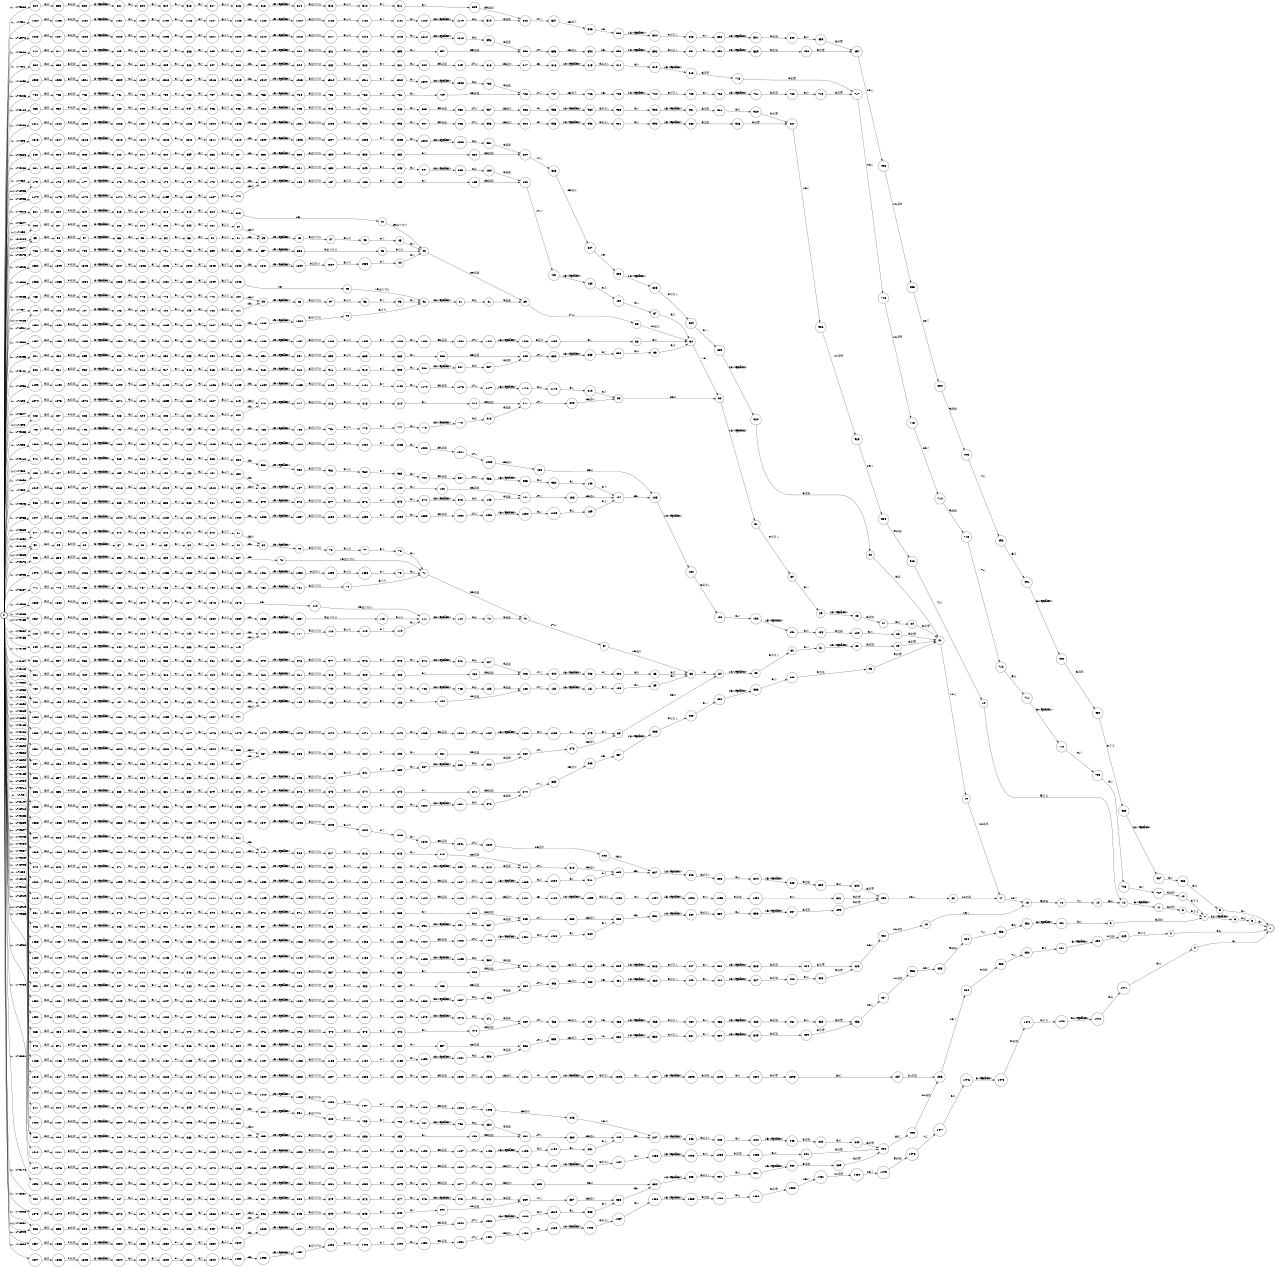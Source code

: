 digraph FST {
rankdir = LR;
size = "8.5,11";
label = "";
center = 1;
orientation = Portrait;
ranksep = "0.4";
nodesep = "0.25";
0 [label = "0", shape = circle, style = bold, fontsize = 14]
	0 -> 59 [label = "1:、/-8.0224", fontsize = 14];
	0 -> 90 [label = "1:、/-8.0186", fontsize = 14];
	0 -> 109 [label = "1:、/-7.987", fontsize = 14];
	0 -> 128 [label = "1:、/-7.9832", fontsize = 14];
	0 -> 158 [label = "1:、/-7.9696", fontsize = 14];
	0 -> 179 [label = "1:、/-7.964", fontsize = 14];
	0 -> 200 [label = "1:、/-7.9602", fontsize = 14];
	0 -> 59 [label = "1:の/-7.9577", fontsize = 14];
	0 -> 208 [label = "1:、/-7.9577", fontsize = 14];
	0 -> 228 [label = "1:、/-7.9577", fontsize = 14];
	0 -> 269 [label = "1:、/-7.9566", fontsize = 14];
	0 -> 277 [label = "1:、/-7.9539", fontsize = 14];
	0 -> 90 [label = "1:の/-7.9539", fontsize = 14];
	0 -> 297 [label = "1:、/-7.9539", fontsize = 14];
	0 -> 329 [label = "1:、/-7.9538", fontsize = 14];
	0 -> 356 [label = "1:、/-7.9528", fontsize = 14];
	0 -> 381 [label = "1:、/-7.95", fontsize = 14];
	0 -> 401 [label = "1:、/-7.9495", fontsize = 14];
	0 -> 421 [label = "1:、/-7.9457", fontsize = 14];
	0 -> 450 [label = "1:、/-7.9397", fontsize = 14];
	0 -> 485 [label = "1:、/-7.9387", fontsize = 14];
	0 -> 524 [label = "1:、/-7.9364", fontsize = 14];
	0 -> 548 [label = "1:、/-7.9359", fontsize = 14];
	0 -> 572 [label = "1:、/-7.9349", fontsize = 14];
	0 -> 588 [label = "1:、/-7.9343", fontsize = 14];
	0 -> 612 [label = "1:、/-7.9326", fontsize = 14];
	0 -> 621 [label = "1:、/-7.9316", fontsize = 14];
	0 -> 645 [label = "1:、/-7.9304", fontsize = 14];
	0 -> 661 [label = "1:、/-7.9286", fontsize = 14];
	0 -> 686 [label = "1:、/-7.9286", fontsize = 14];
	0 -> 695 [label = "1:、/-7.9278", fontsize = 14];
	0 -> 706 [label = "1:、/-7.9275", fontsize = 14];
	0 -> 744 [label = "1:、/-7.9248", fontsize = 14];
	0 -> 760 [label = "1:、/-7.9248", fontsize = 14];
	0 -> 771 [label = "1:、/-7.9237", fontsize = 14];
	0 -> 109 [label = "1:の/-7.9223", fontsize = 14];
	0 -> 785 [label = "1:、/-7.9223", fontsize = 14];
	0 -> 795 [label = "1:、/-7.9223", fontsize = 14];
	0 -> 811 [label = "1:、/-7.9212", fontsize = 14];
	0 -> 834 [label = "1:、/-7.921", fontsize = 14];
	0 -> 128 [label = "1:の/-7.9185", fontsize = 14];
	0 -> 849 [label = "1:、/-7.9185", fontsize = 14];
	0 -> 858 [label = "1:、/-7.9185", fontsize = 14];
	0 -> 874 [label = "1:、/-7.9185", fontsize = 14];
	0 -> 890 [label = "1:、/-7.9174", fontsize = 14];
	0 -> 906 [label = "1:、/-7.9147", fontsize = 14];
	0 -> 922 [label = "1:、/-7.9141", fontsize = 14];
	0 -> 953 [label = "1:、/-7.9124", fontsize = 14];
	0 -> 972 [label = "1:、/-7.9112", fontsize = 14];
	0 -> 988 [label = "1:、/-7.9103", fontsize = 14];
	0 -> 1011 [label = "1:、/-7.9086", fontsize = 14];
	0 -> 158 [label = "1:の/-7.905", fontsize = 14];
	0 -> 1019 [label = "1:、/-7.905", fontsize = 14];
	0 -> 1036 [label = "1:、/-7.905", fontsize = 14];
	0 -> 1052 [label = "1:、/-7.9043", fontsize = 14];
	0 -> 1077 [label = "1:、/-7.9038", fontsize = 14];
	0 -> 1093 [label = "1:、/-7.9034", fontsize = 14];
	0 -> 1118 [label = "1:、/-7.9011", fontsize = 14];
	0 -> 1134 [label = "1:、/-7.901", fontsize = 14];
	0 -> 1150 [label = "1:、/-7.9005", fontsize = 14];
	0 -> 1166 [label = "1:、/-7.8996", fontsize = 14];
	0 -> 179 [label = "1:の/-7.8993", fontsize = 14];
	0 -> 1174 [label = "1:、/-7.8993", fontsize = 14];
	0 -> 1193 [label = "1:、/-7.8993", fontsize = 14];
	0 -> 1212 [label = "1:、/-7.8982", fontsize = 14];
	0 -> 1228 [label = "1:、/-7.8972", fontsize = 14];
	0 -> 1247 [label = "1:、/-7.8968", fontsize = 14];
	0 -> 1256 [label = "1:、/-7.8963", fontsize = 14];
	0 -> 1264 [label = "1:、/-7.8955", fontsize = 14];
	0 -> 200 [label = "1:の/-7.8955", fontsize = 14];
	0 -> 1283 [label = "1:、/-7.8955", fontsize = 14];
	0 -> 1302 [label = "1:、/-7.8954", fontsize = 14];
	0 -> 1318 [label = "1:、/-7.895", fontsize = 14];
	0 -> 1337 [label = "1:、/-7.8944", fontsize = 14];
	0 -> 1350 [label = "1:、/-7.8943", fontsize = 14];
	0 -> 1366 [label = "1:、/-7.8932", fontsize = 14];
	0 -> 208 [label = "1:の/-7.893", fontsize = 14];
	0 -> 228 [label = "1:の/-7.893", fontsize = 14];
	0 -> 1374 [label = "1:、/-7.893", fontsize = 14];
	0 -> 1383 [label = "1:、/-7.8925", fontsize = 14];
	0 -> 1394 [label = "1:、/-7.8921", fontsize = 14];
	0 -> 269 [label = "1:の/-7.8919", fontsize = 14];
	0 -> 1402 [label = "1:、/-7.8919", fontsize = 14];
	0 -> 1419 [label = "1:、/-7.8919", fontsize = 14];
	0 -> 1438 [label = "1:、/-7.8916", fontsize = 14];
	0 -> 1457 [label = "1:、/-7.8908", fontsize = 14];
	0 -> 1470 [label = "1:、/-7.8905", fontsize = 14];
	0 -> 1507 [label = "1:、/-7.8904", fontsize = 14];
	0 -> 1523 [label = "1:、/-7.8895", fontsize = 14];
	0 -> 1531 [label = "1:、/-7.8892", fontsize = 14];
	0 -> 297 [label = "1:の/-7.8892", fontsize = 14];
	0 -> 277 [label = "1:の/-7.8892", fontsize = 14];
	0 -> 329 [label = "1:の/-7.8892", fontsize = 14];
	0 -> 1539 [label = "1:、/-7.8892", fontsize = 14];
	0 -> 1556 [label = "1:、/-7.8892", fontsize = 14];
	0 -> 1567 [label = "1:、/-7.8883", fontsize = 14];
	0 -> 356 [label = "1:の/-7.8881", fontsize = 14];
	0 -> 1575 [label = "1:、/-7.8881", fontsize = 14];
	0 -> 1592 [label = "1:、/-7.8881", fontsize = 14];
	0 -> 1618 [label = "1:、/-7.888", fontsize = 14];
1 [label = "1", shape = doublecircle, style = solid, fontsize = 14]
2 [label = "2", shape = circle, style = solid, fontsize = 14]
	2 -> 1 [label = "21:。", fontsize = 14];
3 [label = "3", shape = circle, style = solid, fontsize = 14]
	3 -> 1 [label = "0:。", fontsize = 14];
4 [label = "4", shape = circle, style = solid, fontsize = 14]
	4 -> 1 [label = "0:。", fontsize = 14];
5 [label = "5", shape = circle, style = solid, fontsize = 14]
	5 -> 1 [label = "0:。", fontsize = 14];
6 [label = "6", shape = circle, style = solid, fontsize = 14]
	6 -> 3 [label = "0:る", fontsize = 14];
7 [label = "7", shape = circle, style = solid, fontsize = 14]
	7 -> 6 [label = "21:<epsilon>", fontsize = 14];
8 [label = "8", shape = circle, style = solid, fontsize = 14]
	8 -> 7 [label = "0:する", fontsize = 14];
9 [label = "9", shape = circle, style = solid, fontsize = 14]
	9 -> 7 [label = "0:説明", fontsize = 14];
10 [label = "10", shape = circle, style = solid, fontsize = 14]
	10 -> 7 [label = "0:する", fontsize = 14];
11 [label = "11", shape = circle, style = solid, fontsize = 14]
	11 -> 8 [label = "0:説明", fontsize = 14];
12 [label = "12", shape = circle, style = solid, fontsize = 14]
	12 -> 11 [label = "6:<epsilon>", fontsize = 14];
13 [label = "13", shape = circle, style = solid, fontsize = 14]
	13 -> 12 [label = "5:を", fontsize = 14];
14 [label = "14", shape = circle, style = solid, fontsize = 14]
	14 -> 12 [label = "5:する", fontsize = 14];
15 [label = "15", shape = circle, style = solid, fontsize = 14]
	15 -> 13 [label = "7:に", fontsize = 14];
16 [label = "16", shape = circle, style = solid, fontsize = 14]
	16 -> 15 [label = "9:詳細", fontsize = 14];
17 [label = "17", shape = circle, style = solid, fontsize = 14]
	17 -> 16 [label = "10:て", fontsize = 14];
18 [label = "18", shape = circle, style = solid, fontsize = 14]
	18 -> 16 [label = "10:し", fontsize = 14];
19 [label = "19", shape = circle, style = solid, fontsize = 14]
	19 -> 17 [label = "11:基準", fontsize = 14];
20 [label = "20", shape = circle, style = solid, fontsize = 14]
	20 -> 17 [label = "11:参照", fontsize = 14];
21 [label = "21", shape = circle, style = solid, fontsize = 14]
	21 -> 19 [label = "12:に", fontsize = 14];
22 [label = "22", shape = circle, style = solid, fontsize = 14]
	22 -> 21 [label = "0:例", fontsize = 14];
23 [label = "23", shape = circle, style = solid, fontsize = 14]
	23 -> 21 [label = "0:形態", fontsize = 14];
24 [label = "24", shape = circle, style = solid, fontsize = 14]
	24 -> 21 [label = "0:形態", fontsize = 14];
25 [label = "25", shape = circle, style = solid, fontsize = 14]
	25 -> 21 [label = "0:形態", fontsize = 14];
26 [label = "26", shape = circle, style = solid, fontsize = 14]
	26 -> 21 [label = "0:形態", fontsize = 14];
27 [label = "27", shape = circle, style = solid, fontsize = 14]
	27 -> 24 [label = "0:の", fontsize = 14];
28 [label = "28", shape = circle, style = solid, fontsize = 14]
	28 -> 27 [label = "0:実施", fontsize = 14];
29 [label = "29", shape = circle, style = solid, fontsize = 14]
	29 -> 28 [label = "15:<epsilon>", fontsize = 14];
30 [label = "30", shape = circle, style = solid, fontsize = 14]
	30 -> 29 [label = "0:い", fontsize = 14];
31 [label = "31", shape = circle, style = solid, fontsize = 14]
	31 -> 30 [label = "0:好まし", fontsize = 14];
32 [label = "32", shape = circle, style = solid, fontsize = 14]
	32 -> 31 [label = "14:<epsilon>", fontsize = 14];
33 [label = "33", shape = circle, style = solid, fontsize = 14]
	33 -> 32 [label = "13:の", fontsize = 14];
34 [label = "34", shape = circle, style = solid, fontsize = 14]
	34 -> 32 [label = "13:、", fontsize = 14];
35 [label = "35", shape = circle, style = solid, fontsize = 14]
	35 -> 34 [label = "16:図示", fontsize = 14];
36 [label = "36", shape = circle, style = solid, fontsize = 14]
	36 -> 34 [label = "0:す", fontsize = 14];
37 [label = "37", shape = circle, style = solid, fontsize = 14]
	37 -> 34 [label = "0:た", fontsize = 14];
38 [label = "38", shape = circle, style = solid, fontsize = 14]
	38 -> 34 [label = "0:た", fontsize = 14];
39 [label = "39", shape = circle, style = solid, fontsize = 14]
	39 -> 35 [label = "17:に", fontsize = 14];
40 [label = "40", shape = circle, style = solid, fontsize = 14]
	40 -> 39 [label = "20:図面", fontsize = 14];
41 [label = "41", shape = circle, style = solid, fontsize = 14]
	41 -> 39 [label = "0:図面", fontsize = 14];
42 [label = "42", shape = circle, style = solid, fontsize = 14]
	42 -> 40 [label = "19:取り付け", fontsize = 14];
43 [label = "43", shape = circle, style = solid, fontsize = 14]
	43 -> 40 [label = "0:られ", fontsize = 14];
44 [label = "44", shape = circle, style = solid, fontsize = 14]
	44 -> 40 [label = "0:い", fontsize = 14];
45 [label = "45", shape = circle, style = solid, fontsize = 14]
	45 -> 40 [label = "0:い", fontsize = 14];
46 [label = "46", shape = circle, style = solid, fontsize = 14]
	46 -> 45 [label = "0:て", fontsize = 14];
47 [label = "47", shape = circle, style = solid, fontsize = 14]
	47 -> 46 [label = "0:られ", fontsize = 14];
48 [label = "48", shape = circle, style = solid, fontsize = 14]
	48 -> 47 [label = "0:取り付け", fontsize = 14];
49 [label = "49", shape = circle, style = solid, fontsize = 14]
	49 -> 48 [label = "19:<epsilon>", fontsize = 14];
50 [label = "50", shape = circle, style = solid, fontsize = 14]
	50 -> 49 [label = "18:の", fontsize = 14];
51 [label = "51", shape = circle, style = solid, fontsize = 14]
	51 -> 49 [label = "18:、", fontsize = 14];
52 [label = "52", shape = circle, style = solid, fontsize = 14]
	52 -> 51 [label = "8:より", fontsize = 14];
53 [label = "53", shape = circle, style = solid, fontsize = 14]
	53 -> 52 [label = "0:て", fontsize = 14];
54 [label = "54", shape = circle, style = solid, fontsize = 14]
	54 -> 53 [label = "0:い", fontsize = 14];
55 [label = "55", shape = circle, style = solid, fontsize = 14]
	55 -> 54 [label = "0:つ", fontsize = 14];
56 [label = "56", shape = circle, style = solid, fontsize = 14]
	56 -> 55 [label = "0:に", fontsize = 14];
57 [label = "57", shape = circle, style = solid, fontsize = 14]
	57 -> 56 [label = "4:<epsilon>", fontsize = 14];
58 [label = "58", shape = circle, style = solid, fontsize = 14]
	58 -> 57 [label = "3:発明", fontsize = 14];
59 [label = "59", shape = circle, style = solid, fontsize = 14]
	59 -> 58 [label = "2:本", fontsize = 14];
60 [label = "60", shape = circle, style = solid, fontsize = 14]
	60 -> 23 [label = "0:実施", fontsize = 14];
61 [label = "61", shape = circle, style = solid, fontsize = 14]
	61 -> 60 [label = "15:<epsilon>", fontsize = 14];
62 [label = "62", shape = circle, style = solid, fontsize = 14]
	62 -> 61 [label = "0:い", fontsize = 14];
63 [label = "63", shape = circle, style = solid, fontsize = 14]
	63 -> 62 [label = "0:好まし", fontsize = 14];
64 [label = "64", shape = circle, style = solid, fontsize = 14]
	64 -> 63 [label = "14:<epsilon>", fontsize = 14];
65 [label = "65", shape = circle, style = solid, fontsize = 14]
	65 -> 64 [label = "13:の", fontsize = 14];
66 [label = "66", shape = circle, style = solid, fontsize = 14]
	66 -> 64 [label = "13:、", fontsize = 14];
67 [label = "67", shape = circle, style = solid, fontsize = 14]
	67 -> 66 [label = "16:図示", fontsize = 14];
68 [label = "68", shape = circle, style = solid, fontsize = 14]
	68 -> 66 [label = "0:す", fontsize = 14];
69 [label = "69", shape = circle, style = solid, fontsize = 14]
	69 -> 66 [label = "0:た", fontsize = 14];
70 [label = "70", shape = circle, style = solid, fontsize = 14]
	70 -> 67 [label = "17:に", fontsize = 14];
71 [label = "71", shape = circle, style = solid, fontsize = 14]
	71 -> 70 [label = "20:図面", fontsize = 14];
72 [label = "72", shape = circle, style = solid, fontsize = 14]
	72 -> 70 [label = "0:図面", fontsize = 14];
73 [label = "73", shape = circle, style = solid, fontsize = 14]
	73 -> 71 [label = "19:取り付け", fontsize = 14];
74 [label = "74", shape = circle, style = solid, fontsize = 14]
	74 -> 71 [label = "0:られ", fontsize = 14];
75 [label = "75", shape = circle, style = solid, fontsize = 14]
	75 -> 71 [label = "0:い", fontsize = 14];
76 [label = "76", shape = circle, style = solid, fontsize = 14]
	76 -> 71 [label = "0:い", fontsize = 14];
77 [label = "77", shape = circle, style = solid, fontsize = 14]
	77 -> 76 [label = "0:て", fontsize = 14];
78 [label = "78", shape = circle, style = solid, fontsize = 14]
	78 -> 77 [label = "0:られ", fontsize = 14];
79 [label = "79", shape = circle, style = solid, fontsize = 14]
	79 -> 78 [label = "0:取り付け", fontsize = 14];
80 [label = "80", shape = circle, style = solid, fontsize = 14]
	80 -> 79 [label = "19:<epsilon>", fontsize = 14];
81 [label = "81", shape = circle, style = solid, fontsize = 14]
	81 -> 80 [label = "18:の", fontsize = 14];
82 [label = "82", shape = circle, style = solid, fontsize = 14]
	82 -> 80 [label = "18:、", fontsize = 14];
83 [label = "83", shape = circle, style = solid, fontsize = 14]
	83 -> 82 [label = "8:より", fontsize = 14];
84 [label = "84", shape = circle, style = solid, fontsize = 14]
	84 -> 83 [label = "0:て", fontsize = 14];
85 [label = "85", shape = circle, style = solid, fontsize = 14]
	85 -> 84 [label = "0:い", fontsize = 14];
86 [label = "86", shape = circle, style = solid, fontsize = 14]
	86 -> 85 [label = "0:つ", fontsize = 14];
87 [label = "87", shape = circle, style = solid, fontsize = 14]
	87 -> 86 [label = "0:に", fontsize = 14];
88 [label = "88", shape = circle, style = solid, fontsize = 14]
	88 -> 87 [label = "4:<epsilon>", fontsize = 14];
89 [label = "89", shape = circle, style = solid, fontsize = 14]
	89 -> 88 [label = "3:発明", fontsize = 14];
90 [label = "90", shape = circle, style = solid, fontsize = 14]
	90 -> 89 [label = "2:本", fontsize = 14];
91 [label = "91", shape = circle, style = solid, fontsize = 14]
	91 -> 41 [label = "0:を", fontsize = 14];
92 [label = "92", shape = circle, style = solid, fontsize = 14]
	92 -> 91 [label = "20:<epsilon>", fontsize = 14];
93 [label = "93", shape = circle, style = solid, fontsize = 14]
	93 -> 92 [label = "19:取り付け", fontsize = 14];
94 [label = "94", shape = circle, style = solid, fontsize = 14]
	94 -> 92 [label = "0:られ", fontsize = 14];
95 [label = "95", shape = circle, style = solid, fontsize = 14]
	95 -> 92 [label = "0:い", fontsize = 14];
96 [label = "96", shape = circle, style = solid, fontsize = 14]
	96 -> 95 [label = "0:て", fontsize = 14];
97 [label = "97", shape = circle, style = solid, fontsize = 14]
	97 -> 96 [label = "0:られ", fontsize = 14];
98 [label = "98", shape = circle, style = solid, fontsize = 14]
	98 -> 97 [label = "0:取り付け", fontsize = 14];
99 [label = "99", shape = circle, style = solid, fontsize = 14]
	99 -> 98 [label = "19:<epsilon>", fontsize = 14];
100 [label = "100", shape = circle, style = solid, fontsize = 14]
	100 -> 99 [label = "18:の", fontsize = 14];
101 [label = "101", shape = circle, style = solid, fontsize = 14]
	101 -> 99 [label = "18:、", fontsize = 14];
102 [label = "102", shape = circle, style = solid, fontsize = 14]
	102 -> 101 [label = "8:より", fontsize = 14];
103 [label = "103", shape = circle, style = solid, fontsize = 14]
	103 -> 102 [label = "0:て", fontsize = 14];
104 [label = "104", shape = circle, style = solid, fontsize = 14]
	104 -> 103 [label = "0:い", fontsize = 14];
105 [label = "105", shape = circle, style = solid, fontsize = 14]
	105 -> 104 [label = "0:つ", fontsize = 14];
106 [label = "106", shape = circle, style = solid, fontsize = 14]
	106 -> 105 [label = "0:に", fontsize = 14];
107 [label = "107", shape = circle, style = solid, fontsize = 14]
	107 -> 106 [label = "4:<epsilon>", fontsize = 14];
108 [label = "108", shape = circle, style = solid, fontsize = 14]
	108 -> 107 [label = "3:発明", fontsize = 14];
109 [label = "109", shape = circle, style = solid, fontsize = 14]
	109 -> 108 [label = "2:本", fontsize = 14];
110 [label = "110", shape = circle, style = solid, fontsize = 14]
	110 -> 72 [label = "0:を", fontsize = 14];
111 [label = "111", shape = circle, style = solid, fontsize = 14]
	111 -> 110 [label = "20:<epsilon>", fontsize = 14];
112 [label = "112", shape = circle, style = solid, fontsize = 14]
	112 -> 111 [label = "19:取り付け", fontsize = 14];
113 [label = "113", shape = circle, style = solid, fontsize = 14]
	113 -> 111 [label = "0:られ", fontsize = 14];
114 [label = "114", shape = circle, style = solid, fontsize = 14]
	114 -> 111 [label = "0:い", fontsize = 14];
115 [label = "115", shape = circle, style = solid, fontsize = 14]
	115 -> 114 [label = "0:て", fontsize = 14];
116 [label = "116", shape = circle, style = solid, fontsize = 14]
	116 -> 115 [label = "0:られ", fontsize = 14];
117 [label = "117", shape = circle, style = solid, fontsize = 14]
	117 -> 116 [label = "0:取り付け", fontsize = 14];
118 [label = "118", shape = circle, style = solid, fontsize = 14]
	118 -> 117 [label = "19:<epsilon>", fontsize = 14];
119 [label = "119", shape = circle, style = solid, fontsize = 14]
	119 -> 118 [label = "18:の", fontsize = 14];
120 [label = "120", shape = circle, style = solid, fontsize = 14]
	120 -> 118 [label = "18:、", fontsize = 14];
121 [label = "121", shape = circle, style = solid, fontsize = 14]
	121 -> 120 [label = "8:より", fontsize = 14];
122 [label = "122", shape = circle, style = solid, fontsize = 14]
	122 -> 121 [label = "0:て", fontsize = 14];
123 [label = "123", shape = circle, style = solid, fontsize = 14]
	123 -> 122 [label = "0:い", fontsize = 14];
124 [label = "124", shape = circle, style = solid, fontsize = 14]
	124 -> 123 [label = "0:つ", fontsize = 14];
125 [label = "125", shape = circle, style = solid, fontsize = 14]
	125 -> 124 [label = "0:に", fontsize = 14];
126 [label = "126", shape = circle, style = solid, fontsize = 14]
	126 -> 125 [label = "4:<epsilon>", fontsize = 14];
127 [label = "127", shape = circle, style = solid, fontsize = 14]
	127 -> 126 [label = "3:発明", fontsize = 14];
128 [label = "128", shape = circle, style = solid, fontsize = 14]
	128 -> 127 [label = "2:本", fontsize = 14];
129 [label = "129", shape = circle, style = solid, fontsize = 14]
	129 -> 26 [label = "0:の", fontsize = 14];
130 [label = "130", shape = circle, style = solid, fontsize = 14]
	130 -> 129 [label = "0:実施", fontsize = 14];
131 [label = "131", shape = circle, style = solid, fontsize = 14]
	131 -> 130 [label = "0:の", fontsize = 14];
132 [label = "132", shape = circle, style = solid, fontsize = 14]
	132 -> 131 [label = "15:<epsilon>", fontsize = 14];
133 [label = "133", shape = circle, style = solid, fontsize = 14]
	133 -> 132 [label = "0:い", fontsize = 14];
134 [label = "134", shape = circle, style = solid, fontsize = 14]
	134 -> 133 [label = "0:好まし", fontsize = 14];
135 [label = "135", shape = circle, style = solid, fontsize = 14]
	135 -> 134 [label = "14:<epsilon>", fontsize = 14];
136 [label = "136", shape = circle, style = solid, fontsize = 14]
	136 -> 135 [label = "13:の", fontsize = 14];
137 [label = "137", shape = circle, style = solid, fontsize = 14]
	137 -> 135 [label = "13:、", fontsize = 14];
138 [label = "138", shape = circle, style = solid, fontsize = 14]
	138 -> 137 [label = "16:図示", fontsize = 14];
139 [label = "139", shape = circle, style = solid, fontsize = 14]
	139 -> 137 [label = "0:す", fontsize = 14];
140 [label = "140", shape = circle, style = solid, fontsize = 14]
	140 -> 137 [label = "0:た", fontsize = 14];
141 [label = "141", shape = circle, style = solid, fontsize = 14]
	141 -> 138 [label = "17:に", fontsize = 14];
142 [label = "142", shape = circle, style = solid, fontsize = 14]
	142 -> 141 [label = "20:図面", fontsize = 14];
143 [label = "143", shape = circle, style = solid, fontsize = 14]
	143 -> 141 [label = "0:図面", fontsize = 14];
144 [label = "144", shape = circle, style = solid, fontsize = 14]
	144 -> 142 [label = "0:い", fontsize = 14];
145 [label = "145", shape = circle, style = solid, fontsize = 14]
	145 -> 144 [label = "0:て", fontsize = 14];
146 [label = "146", shape = circle, style = solid, fontsize = 14]
	146 -> 145 [label = "0:られ", fontsize = 14];
147 [label = "147", shape = circle, style = solid, fontsize = 14]
	147 -> 146 [label = "0:取り付け", fontsize = 14];
148 [label = "148", shape = circle, style = solid, fontsize = 14]
	148 -> 147 [label = "19:<epsilon>", fontsize = 14];
149 [label = "149", shape = circle, style = solid, fontsize = 14]
	149 -> 148 [label = "18:の", fontsize = 14];
150 [label = "150", shape = circle, style = solid, fontsize = 14]
	150 -> 148 [label = "18:、", fontsize = 14];
151 [label = "151", shape = circle, style = solid, fontsize = 14]
	151 -> 150 [label = "8:より", fontsize = 14];
152 [label = "152", shape = circle, style = solid, fontsize = 14]
	152 -> 151 [label = "0:て", fontsize = 14];
153 [label = "153", shape = circle, style = solid, fontsize = 14]
	153 -> 152 [label = "0:い", fontsize = 14];
154 [label = "154", shape = circle, style = solid, fontsize = 14]
	154 -> 153 [label = "0:つ", fontsize = 14];
155 [label = "155", shape = circle, style = solid, fontsize = 14]
	155 -> 154 [label = "0:に", fontsize = 14];
156 [label = "156", shape = circle, style = solid, fontsize = 14]
	156 -> 155 [label = "4:<epsilon>", fontsize = 14];
157 [label = "157", shape = circle, style = solid, fontsize = 14]
	157 -> 156 [label = "3:発明", fontsize = 14];
158 [label = "158", shape = circle, style = solid, fontsize = 14]
	158 -> 157 [label = "2:本", fontsize = 14];
159 [label = "159", shape = circle, style = solid, fontsize = 14]
	159 -> 37 [label = "0:し", fontsize = 14];
160 [label = "160", shape = circle, style = solid, fontsize = 14]
	160 -> 159 [label = "0:示", fontsize = 14];
161 [label = "161", shape = circle, style = solid, fontsize = 14]
	161 -> 160 [label = "16:<epsilon>", fontsize = 14];
162 [label = "162", shape = circle, style = solid, fontsize = 14]
	162 -> 161 [label = "17:に", fontsize = 14];
163 [label = "163", shape = circle, style = solid, fontsize = 14]
	163 -> 162 [label = "20:図面", fontsize = 14];
164 [label = "164", shape = circle, style = solid, fontsize = 14]
	164 -> 162 [label = "0:図面", fontsize = 14];
165 [label = "165", shape = circle, style = solid, fontsize = 14]
	165 -> 163 [label = "0:い", fontsize = 14];
166 [label = "166", shape = circle, style = solid, fontsize = 14]
	166 -> 165 [label = "0:て", fontsize = 14];
167 [label = "167", shape = circle, style = solid, fontsize = 14]
	167 -> 166 [label = "0:られ", fontsize = 14];
168 [label = "168", shape = circle, style = solid, fontsize = 14]
	168 -> 167 [label = "0:取り付け", fontsize = 14];
169 [label = "169", shape = circle, style = solid, fontsize = 14]
	169 -> 168 [label = "19:<epsilon>", fontsize = 14];
170 [label = "170", shape = circle, style = solid, fontsize = 14]
	170 -> 169 [label = "18:の", fontsize = 14];
171 [label = "171", shape = circle, style = solid, fontsize = 14]
	171 -> 169 [label = "18:、", fontsize = 14];
172 [label = "172", shape = circle, style = solid, fontsize = 14]
	172 -> 171 [label = "8:より", fontsize = 14];
173 [label = "173", shape = circle, style = solid, fontsize = 14]
	173 -> 172 [label = "0:て", fontsize = 14];
174 [label = "174", shape = circle, style = solid, fontsize = 14]
	174 -> 173 [label = "0:い", fontsize = 14];
175 [label = "175", shape = circle, style = solid, fontsize = 14]
	175 -> 174 [label = "0:つ", fontsize = 14];
176 [label = "176", shape = circle, style = solid, fontsize = 14]
	176 -> 175 [label = "0:に", fontsize = 14];
177 [label = "177", shape = circle, style = solid, fontsize = 14]
	177 -> 176 [label = "4:<epsilon>", fontsize = 14];
178 [label = "178", shape = circle, style = solid, fontsize = 14]
	178 -> 177 [label = "3:発明", fontsize = 14];
179 [label = "179", shape = circle, style = solid, fontsize = 14]
	179 -> 178 [label = "2:本", fontsize = 14];
180 [label = "180", shape = circle, style = solid, fontsize = 14]
	180 -> 69 [label = "0:し", fontsize = 14];
181 [label = "181", shape = circle, style = solid, fontsize = 14]
	181 -> 180 [label = "0:示", fontsize = 14];
182 [label = "182", shape = circle, style = solid, fontsize = 14]
	182 -> 181 [label = "16:<epsilon>", fontsize = 14];
183 [label = "183", shape = circle, style = solid, fontsize = 14]
	183 -> 182 [label = "17:に", fontsize = 14];
184 [label = "184", shape = circle, style = solid, fontsize = 14]
	184 -> 183 [label = "20:図面", fontsize = 14];
185 [label = "185", shape = circle, style = solid, fontsize = 14]
	185 -> 183 [label = "0:図面", fontsize = 14];
186 [label = "186", shape = circle, style = solid, fontsize = 14]
	186 -> 184 [label = "0:い", fontsize = 14];
187 [label = "187", shape = circle, style = solid, fontsize = 14]
	187 -> 186 [label = "0:て", fontsize = 14];
188 [label = "188", shape = circle, style = solid, fontsize = 14]
	188 -> 187 [label = "0:られ", fontsize = 14];
189 [label = "189", shape = circle, style = solid, fontsize = 14]
	189 -> 188 [label = "0:取り付け", fontsize = 14];
190 [label = "190", shape = circle, style = solid, fontsize = 14]
	190 -> 189 [label = "19:<epsilon>", fontsize = 14];
191 [label = "191", shape = circle, style = solid, fontsize = 14]
	191 -> 190 [label = "18:の", fontsize = 14];
192 [label = "192", shape = circle, style = solid, fontsize = 14]
	192 -> 190 [label = "18:、", fontsize = 14];
193 [label = "193", shape = circle, style = solid, fontsize = 14]
	193 -> 192 [label = "8:より", fontsize = 14];
194 [label = "194", shape = circle, style = solid, fontsize = 14]
	194 -> 193 [label = "0:て", fontsize = 14];
195 [label = "195", shape = circle, style = solid, fontsize = 14]
	195 -> 194 [label = "0:い", fontsize = 14];
196 [label = "196", shape = circle, style = solid, fontsize = 14]
	196 -> 195 [label = "0:つ", fontsize = 14];
197 [label = "197", shape = circle, style = solid, fontsize = 14]
	197 -> 196 [label = "0:に", fontsize = 14];
198 [label = "198", shape = circle, style = solid, fontsize = 14]
	198 -> 197 [label = "4:<epsilon>", fontsize = 14];
199 [label = "199", shape = circle, style = solid, fontsize = 14]
	199 -> 198 [label = "3:発明", fontsize = 14];
200 [label = "200", shape = circle, style = solid, fontsize = 14]
	200 -> 199 [label = "2:本", fontsize = 14];
201 [label = "201", shape = circle, style = solid, fontsize = 14]
	201 -> 50 [label = "8:より", fontsize = 14];
202 [label = "202", shape = circle, style = solid, fontsize = 14]
	202 -> 201 [label = "0:て", fontsize = 14];
203 [label = "203", shape = circle, style = solid, fontsize = 14]
	203 -> 202 [label = "0:い", fontsize = 14];
204 [label = "204", shape = circle, style = solid, fontsize = 14]
	204 -> 203 [label = "0:つ", fontsize = 14];
205 [label = "205", shape = circle, style = solid, fontsize = 14]
	205 -> 204 [label = "0:に", fontsize = 14];
206 [label = "206", shape = circle, style = solid, fontsize = 14]
	206 -> 205 [label = "4:<epsilon>", fontsize = 14];
207 [label = "207", shape = circle, style = solid, fontsize = 14]
	207 -> 206 [label = "3:発明", fontsize = 14];
208 [label = "208", shape = circle, style = solid, fontsize = 14]
	208 -> 207 [label = "2:本", fontsize = 14];
209 [label = "209", shape = circle, style = solid, fontsize = 14]
	209 -> 33 [label = "16:図示", fontsize = 14];
210 [label = "210", shape = circle, style = solid, fontsize = 14]
	210 -> 33 [label = "0:た", fontsize = 14];
211 [label = "211", shape = circle, style = solid, fontsize = 14]
	211 -> 209 [label = "17:に", fontsize = 14];
212 [label = "212", shape = circle, style = solid, fontsize = 14]
	212 -> 211 [label = "20:図面", fontsize = 14];
213 [label = "213", shape = circle, style = solid, fontsize = 14]
	213 -> 211 [label = "0:図面", fontsize = 14];
214 [label = "214", shape = circle, style = solid, fontsize = 14]
	214 -> 212 [label = "0:い", fontsize = 14];
215 [label = "215", shape = circle, style = solid, fontsize = 14]
	215 -> 214 [label = "0:て", fontsize = 14];
216 [label = "216", shape = circle, style = solid, fontsize = 14]
	216 -> 215 [label = "0:られ", fontsize = 14];
217 [label = "217", shape = circle, style = solid, fontsize = 14]
	217 -> 216 [label = "0:取り付け", fontsize = 14];
218 [label = "218", shape = circle, style = solid, fontsize = 14]
	218 -> 217 [label = "19:<epsilon>", fontsize = 14];
219 [label = "219", shape = circle, style = solid, fontsize = 14]
	219 -> 218 [label = "18:の", fontsize = 14];
220 [label = "220", shape = circle, style = solid, fontsize = 14]
	220 -> 218 [label = "18:、", fontsize = 14];
221 [label = "221", shape = circle, style = solid, fontsize = 14]
	221 -> 220 [label = "8:より", fontsize = 14];
222 [label = "222", shape = circle, style = solid, fontsize = 14]
	222 -> 221 [label = "0:て", fontsize = 14];
223 [label = "223", shape = circle, style = solid, fontsize = 14]
	223 -> 222 [label = "0:い", fontsize = 14];
224 [label = "224", shape = circle, style = solid, fontsize = 14]
	224 -> 223 [label = "0:つ", fontsize = 14];
225 [label = "225", shape = circle, style = solid, fontsize = 14]
	225 -> 224 [label = "0:に", fontsize = 14];
226 [label = "226", shape = circle, style = solid, fontsize = 14]
	226 -> 225 [label = "4:<epsilon>", fontsize = 14];
227 [label = "227", shape = circle, style = solid, fontsize = 14]
	227 -> 226 [label = "3:発明", fontsize = 14];
228 [label = "228", shape = circle, style = solid, fontsize = 14]
	228 -> 227 [label = "2:本", fontsize = 14];
229 [label = "229", shape = circle, style = solid, fontsize = 14]
	229 -> 2 [label = "0:する", fontsize = 14];
230 [label = "230", shape = circle, style = solid, fontsize = 14]
	230 -> 229 [label = "0:説明", fontsize = 14];
231 [label = "231", shape = circle, style = solid, fontsize = 14]
	231 -> 230 [label = "6:<epsilon>", fontsize = 14];
232 [label = "232", shape = circle, style = solid, fontsize = 14]
	232 -> 231 [label = "5:を", fontsize = 14];
233 [label = "233", shape = circle, style = solid, fontsize = 14]
	233 -> 232 [label = "7:に", fontsize = 14];
234 [label = "234", shape = circle, style = solid, fontsize = 14]
	234 -> 233 [label = "9:詳細", fontsize = 14];
235 [label = "235", shape = circle, style = solid, fontsize = 14]
	235 -> 234 [label = "10:て", fontsize = 14];
236 [label = "236", shape = circle, style = solid, fontsize = 14]
	236 -> 235 [label = "11:基準", fontsize = 14];
237 [label = "237", shape = circle, style = solid, fontsize = 14]
	237 -> 235 [label = "11:参照", fontsize = 14];
238 [label = "238", shape = circle, style = solid, fontsize = 14]
	238 -> 236 [label = "12:に", fontsize = 14];
239 [label = "239", shape = circle, style = solid, fontsize = 14]
	239 -> 238 [label = "0:形態", fontsize = 14];
240 [label = "240", shape = circle, style = solid, fontsize = 14]
	240 -> 238 [label = "0:形態", fontsize = 14];
241 [label = "241", shape = circle, style = solid, fontsize = 14]
	241 -> 238 [label = "0:形態", fontsize = 14];
242 [label = "242", shape = circle, style = solid, fontsize = 14]
	242 -> 240 [label = "0:の", fontsize = 14];
243 [label = "243", shape = circle, style = solid, fontsize = 14]
	243 -> 242 [label = "0:実施", fontsize = 14];
244 [label = "244", shape = circle, style = solid, fontsize = 14]
	244 -> 243 [label = "15:<epsilon>", fontsize = 14];
245 [label = "245", shape = circle, style = solid, fontsize = 14]
	245 -> 244 [label = "0:い", fontsize = 14];
246 [label = "246", shape = circle, style = solid, fontsize = 14]
	246 -> 245 [label = "0:好まし", fontsize = 14];
247 [label = "247", shape = circle, style = solid, fontsize = 14]
	247 -> 246 [label = "14:<epsilon>", fontsize = 14];
248 [label = "248", shape = circle, style = solid, fontsize = 14]
	248 -> 247 [label = "13:の", fontsize = 14];
249 [label = "249", shape = circle, style = solid, fontsize = 14]
	249 -> 247 [label = "13:、", fontsize = 14];
250 [label = "250", shape = circle, style = solid, fontsize = 14]
	250 -> 249 [label = "16:図示", fontsize = 14];
251 [label = "251", shape = circle, style = solid, fontsize = 14]
	251 -> 249 [label = "0:た", fontsize = 14];
252 [label = "252", shape = circle, style = solid, fontsize = 14]
	252 -> 250 [label = "17:に", fontsize = 14];
253 [label = "253", shape = circle, style = solid, fontsize = 14]
	253 -> 252 [label = "20:図面", fontsize = 14];
254 [label = "254", shape = circle, style = solid, fontsize = 14]
	254 -> 252 [label = "0:図面", fontsize = 14];
255 [label = "255", shape = circle, style = solid, fontsize = 14]
	255 -> 253 [label = "0:い", fontsize = 14];
256 [label = "256", shape = circle, style = solid, fontsize = 14]
	256 -> 255 [label = "0:て", fontsize = 14];
257 [label = "257", shape = circle, style = solid, fontsize = 14]
	257 -> 256 [label = "0:られ", fontsize = 14];
258 [label = "258", shape = circle, style = solid, fontsize = 14]
	258 -> 257 [label = "0:取り付け", fontsize = 14];
259 [label = "259", shape = circle, style = solid, fontsize = 14]
	259 -> 258 [label = "19:<epsilon>", fontsize = 14];
260 [label = "260", shape = circle, style = solid, fontsize = 14]
	260 -> 259 [label = "18:の", fontsize = 14];
261 [label = "261", shape = circle, style = solid, fontsize = 14]
	261 -> 259 [label = "18:、", fontsize = 14];
262 [label = "262", shape = circle, style = solid, fontsize = 14]
	262 -> 261 [label = "8:より", fontsize = 14];
263 [label = "263", shape = circle, style = solid, fontsize = 14]
	263 -> 262 [label = "0:て", fontsize = 14];
264 [label = "264", shape = circle, style = solid, fontsize = 14]
	264 -> 263 [label = "0:い", fontsize = 14];
265 [label = "265", shape = circle, style = solid, fontsize = 14]
	265 -> 264 [label = "0:つ", fontsize = 14];
266 [label = "266", shape = circle, style = solid, fontsize = 14]
	266 -> 265 [label = "0:に", fontsize = 14];
267 [label = "267", shape = circle, style = solid, fontsize = 14]
	267 -> 266 [label = "4:<epsilon>", fontsize = 14];
268 [label = "268", shape = circle, style = solid, fontsize = 14]
	268 -> 267 [label = "3:発明", fontsize = 14];
269 [label = "269", shape = circle, style = solid, fontsize = 14]
	269 -> 268 [label = "2:本", fontsize = 14];
270 [label = "270", shape = circle, style = solid, fontsize = 14]
	270 -> 81 [label = "8:より", fontsize = 14];
271 [label = "271", shape = circle, style = solid, fontsize = 14]
	271 -> 270 [label = "0:て", fontsize = 14];
272 [label = "272", shape = circle, style = solid, fontsize = 14]
	272 -> 271 [label = "0:い", fontsize = 14];
273 [label = "273", shape = circle, style = solid, fontsize = 14]
	273 -> 272 [label = "0:つ", fontsize = 14];
274 [label = "274", shape = circle, style = solid, fontsize = 14]
	274 -> 273 [label = "0:に", fontsize = 14];
275 [label = "275", shape = circle, style = solid, fontsize = 14]
	275 -> 274 [label = "4:<epsilon>", fontsize = 14];
276 [label = "276", shape = circle, style = solid, fontsize = 14]
	276 -> 275 [label = "3:発明", fontsize = 14];
277 [label = "277", shape = circle, style = solid, fontsize = 14]
	277 -> 276 [label = "2:本", fontsize = 14];
278 [label = "278", shape = circle, style = solid, fontsize = 14]
	278 -> 65 [label = "16:図示", fontsize = 14];
279 [label = "279", shape = circle, style = solid, fontsize = 14]
	279 -> 65 [label = "0:た", fontsize = 14];
280 [label = "280", shape = circle, style = solid, fontsize = 14]
	280 -> 278 [label = "17:に", fontsize = 14];
281 [label = "281", shape = circle, style = solid, fontsize = 14]
	281 -> 280 [label = "20:図面", fontsize = 14];
282 [label = "282", shape = circle, style = solid, fontsize = 14]
	282 -> 280 [label = "0:図面", fontsize = 14];
283 [label = "283", shape = circle, style = solid, fontsize = 14]
	283 -> 281 [label = "0:い", fontsize = 14];
284 [label = "284", shape = circle, style = solid, fontsize = 14]
	284 -> 283 [label = "0:て", fontsize = 14];
285 [label = "285", shape = circle, style = solid, fontsize = 14]
	285 -> 284 [label = "0:られ", fontsize = 14];
286 [label = "286", shape = circle, style = solid, fontsize = 14]
	286 -> 285 [label = "0:取り付け", fontsize = 14];
287 [label = "287", shape = circle, style = solid, fontsize = 14]
	287 -> 286 [label = "19:<epsilon>", fontsize = 14];
288 [label = "288", shape = circle, style = solid, fontsize = 14]
	288 -> 287 [label = "18:の", fontsize = 14];
289 [label = "289", shape = circle, style = solid, fontsize = 14]
	289 -> 287 [label = "18:、", fontsize = 14];
290 [label = "290", shape = circle, style = solid, fontsize = 14]
	290 -> 289 [label = "8:より", fontsize = 14];
291 [label = "291", shape = circle, style = solid, fontsize = 14]
	291 -> 290 [label = "0:て", fontsize = 14];
292 [label = "292", shape = circle, style = solid, fontsize = 14]
	292 -> 291 [label = "0:い", fontsize = 14];
293 [label = "293", shape = circle, style = solid, fontsize = 14]
	293 -> 292 [label = "0:つ", fontsize = 14];
294 [label = "294", shape = circle, style = solid, fontsize = 14]
	294 -> 293 [label = "0:に", fontsize = 14];
295 [label = "295", shape = circle, style = solid, fontsize = 14]
	295 -> 294 [label = "4:<epsilon>", fontsize = 14];
296 [label = "296", shape = circle, style = solid, fontsize = 14]
	296 -> 295 [label = "3:発明", fontsize = 14];
297 [label = "297", shape = circle, style = solid, fontsize = 14]
	297 -> 296 [label = "2:本", fontsize = 14];
298 [label = "298", shape = circle, style = solid, fontsize = 14]
	298 -> 20 [label = "12:に", fontsize = 14];
299 [label = "299", shape = circle, style = solid, fontsize = 14]
	299 -> 298 [label = "0:形態", fontsize = 14];
300 [label = "300", shape = circle, style = solid, fontsize = 14]
	300 -> 298 [label = "0:形態", fontsize = 14];
301 [label = "301", shape = circle, style = solid, fontsize = 14]
	301 -> 298 [label = "0:形態", fontsize = 14];
302 [label = "302", shape = circle, style = solid, fontsize = 14]
	302 -> 300 [label = "0:の", fontsize = 14];
303 [label = "303", shape = circle, style = solid, fontsize = 14]
	303 -> 302 [label = "0:実施", fontsize = 14];
304 [label = "304", shape = circle, style = solid, fontsize = 14]
	304 -> 303 [label = "15:<epsilon>", fontsize = 14];
305 [label = "305", shape = circle, style = solid, fontsize = 14]
	305 -> 304 [label = "0:い", fontsize = 14];
306 [label = "306", shape = circle, style = solid, fontsize = 14]
	306 -> 305 [label = "0:好まし", fontsize = 14];
307 [label = "307", shape = circle, style = solid, fontsize = 14]
	307 -> 306 [label = "14:<epsilon>", fontsize = 14];
308 [label = "308", shape = circle, style = solid, fontsize = 14]
	308 -> 307 [label = "13:の", fontsize = 14];
309 [label = "309", shape = circle, style = solid, fontsize = 14]
	309 -> 307 [label = "13:、", fontsize = 14];
310 [label = "310", shape = circle, style = solid, fontsize = 14]
	310 -> 309 [label = "16:図示", fontsize = 14];
311 [label = "311", shape = circle, style = solid, fontsize = 14]
	311 -> 309 [label = "0:た", fontsize = 14];
312 [label = "312", shape = circle, style = solid, fontsize = 14]
	312 -> 310 [label = "17:に", fontsize = 14];
313 [label = "313", shape = circle, style = solid, fontsize = 14]
	313 -> 312 [label = "20:図面", fontsize = 14];
314 [label = "314", shape = circle, style = solid, fontsize = 14]
	314 -> 312 [label = "0:図面", fontsize = 14];
315 [label = "315", shape = circle, style = solid, fontsize = 14]
	315 -> 313 [label = "0:い", fontsize = 14];
316 [label = "316", shape = circle, style = solid, fontsize = 14]
	316 -> 315 [label = "0:て", fontsize = 14];
317 [label = "317", shape = circle, style = solid, fontsize = 14]
	317 -> 316 [label = "0:られ", fontsize = 14];
318 [label = "318", shape = circle, style = solid, fontsize = 14]
	318 -> 317 [label = "0:取り付け", fontsize = 14];
319 [label = "319", shape = circle, style = solid, fontsize = 14]
	319 -> 318 [label = "19:<epsilon>", fontsize = 14];
320 [label = "320", shape = circle, style = solid, fontsize = 14]
	320 -> 319 [label = "18:の", fontsize = 14];
321 [label = "321", shape = circle, style = solid, fontsize = 14]
	321 -> 319 [label = "18:、", fontsize = 14];
322 [label = "322", shape = circle, style = solid, fontsize = 14]
	322 -> 321 [label = "8:より", fontsize = 14];
323 [label = "323", shape = circle, style = solid, fontsize = 14]
	323 -> 322 [label = "0:て", fontsize = 14];
324 [label = "324", shape = circle, style = solid, fontsize = 14]
	324 -> 323 [label = "0:い", fontsize = 14];
325 [label = "325", shape = circle, style = solid, fontsize = 14]
	325 -> 324 [label = "0:つ", fontsize = 14];
326 [label = "326", shape = circle, style = solid, fontsize = 14]
	326 -> 325 [label = "0:に", fontsize = 14];
327 [label = "327", shape = circle, style = solid, fontsize = 14]
	327 -> 326 [label = "4:<epsilon>", fontsize = 14];
328 [label = "328", shape = circle, style = solid, fontsize = 14]
	328 -> 327 [label = "3:発明", fontsize = 14];
329 [label = "329", shape = circle, style = solid, fontsize = 14]
	329 -> 328 [label = "2:本", fontsize = 14];
330 [label = "330", shape = circle, style = solid, fontsize = 14]
	330 -> 239 [label = "0:実施", fontsize = 14];
331 [label = "331", shape = circle, style = solid, fontsize = 14]
	331 -> 330 [label = "15:<epsilon>", fontsize = 14];
332 [label = "332", shape = circle, style = solid, fontsize = 14]
	332 -> 331 [label = "0:い", fontsize = 14];
333 [label = "333", shape = circle, style = solid, fontsize = 14]
	333 -> 332 [label = "0:好まし", fontsize = 14];
334 [label = "334", shape = circle, style = solid, fontsize = 14]
	334 -> 333 [label = "14:<epsilon>", fontsize = 14];
335 [label = "335", shape = circle, style = solid, fontsize = 14]
	335 -> 334 [label = "13:の", fontsize = 14];
336 [label = "336", shape = circle, style = solid, fontsize = 14]
	336 -> 334 [label = "13:、", fontsize = 14];
337 [label = "337", shape = circle, style = solid, fontsize = 14]
	337 -> 336 [label = "16:図示", fontsize = 14];
338 [label = "338", shape = circle, style = solid, fontsize = 14]
	338 -> 336 [label = "0:た", fontsize = 14];
339 [label = "339", shape = circle, style = solid, fontsize = 14]
	339 -> 337 [label = "17:に", fontsize = 14];
340 [label = "340", shape = circle, style = solid, fontsize = 14]
	340 -> 339 [label = "20:図面", fontsize = 14];
341 [label = "341", shape = circle, style = solid, fontsize = 14]
	341 -> 339 [label = "0:図面", fontsize = 14];
342 [label = "342", shape = circle, style = solid, fontsize = 14]
	342 -> 340 [label = "0:い", fontsize = 14];
343 [label = "343", shape = circle, style = solid, fontsize = 14]
	343 -> 342 [label = "0:て", fontsize = 14];
344 [label = "344", shape = circle, style = solid, fontsize = 14]
	344 -> 343 [label = "0:られ", fontsize = 14];
345 [label = "345", shape = circle, style = solid, fontsize = 14]
	345 -> 344 [label = "0:取り付け", fontsize = 14];
346 [label = "346", shape = circle, style = solid, fontsize = 14]
	346 -> 345 [label = "19:<epsilon>", fontsize = 14];
347 [label = "347", shape = circle, style = solid, fontsize = 14]
	347 -> 346 [label = "18:の", fontsize = 14];
348 [label = "348", shape = circle, style = solid, fontsize = 14]
	348 -> 346 [label = "18:、", fontsize = 14];
349 [label = "349", shape = circle, style = solid, fontsize = 14]
	349 -> 348 [label = "8:より", fontsize = 14];
350 [label = "350", shape = circle, style = solid, fontsize = 14]
	350 -> 349 [label = "0:て", fontsize = 14];
351 [label = "351", shape = circle, style = solid, fontsize = 14]
	351 -> 350 [label = "0:い", fontsize = 14];
352 [label = "352", shape = circle, style = solid, fontsize = 14]
	352 -> 351 [label = "0:つ", fontsize = 14];
353 [label = "353", shape = circle, style = solid, fontsize = 14]
	353 -> 352 [label = "0:に", fontsize = 14];
354 [label = "354", shape = circle, style = solid, fontsize = 14]
	354 -> 353 [label = "4:<epsilon>", fontsize = 14];
355 [label = "355", shape = circle, style = solid, fontsize = 14]
	355 -> 354 [label = "3:発明", fontsize = 14];
356 [label = "356", shape = circle, style = solid, fontsize = 14]
	356 -> 355 [label = "2:本", fontsize = 14];
357 [label = "357", shape = circle, style = solid, fontsize = 14]
	357 -> 299 [label = "0:実施", fontsize = 14];
358 [label = "358", shape = circle, style = solid, fontsize = 14]
	358 -> 357 [label = "15:<epsilon>", fontsize = 14];
359 [label = "359", shape = circle, style = solid, fontsize = 14]
	359 -> 358 [label = "0:い", fontsize = 14];
360 [label = "360", shape = circle, style = solid, fontsize = 14]
	360 -> 359 [label = "0:好まし", fontsize = 14];
361 [label = "361", shape = circle, style = solid, fontsize = 14]
	361 -> 360 [label = "14:<epsilon>", fontsize = 14];
362 [label = "362", shape = circle, style = solid, fontsize = 14]
	362 -> 361 [label = "13:、", fontsize = 14];
363 [label = "363", shape = circle, style = solid, fontsize = 14]
	363 -> 362 [label = "16:図示", fontsize = 14];
364 [label = "364", shape = circle, style = solid, fontsize = 14]
	364 -> 362 [label = "0:た", fontsize = 14];
365 [label = "365", shape = circle, style = solid, fontsize = 14]
	365 -> 363 [label = "17:に", fontsize = 14];
366 [label = "366", shape = circle, style = solid, fontsize = 14]
	366 -> 365 [label = "20:図面", fontsize = 14];
367 [label = "367", shape = circle, style = solid, fontsize = 14]
	367 -> 365 [label = "0:図面", fontsize = 14];
368 [label = "368", shape = circle, style = solid, fontsize = 14]
	368 -> 366 [label = "0:い", fontsize = 14];
369 [label = "369", shape = circle, style = solid, fontsize = 14]
	369 -> 368 [label = "0:て", fontsize = 14];
370 [label = "370", shape = circle, style = solid, fontsize = 14]
	370 -> 369 [label = "0:られ", fontsize = 14];
371 [label = "371", shape = circle, style = solid, fontsize = 14]
	371 -> 370 [label = "0:取り付け", fontsize = 14];
372 [label = "372", shape = circle, style = solid, fontsize = 14]
	372 -> 371 [label = "19:<epsilon>", fontsize = 14];
373 [label = "373", shape = circle, style = solid, fontsize = 14]
	373 -> 372 [label = "18:、", fontsize = 14];
374 [label = "374", shape = circle, style = solid, fontsize = 14]
	374 -> 373 [label = "8:より", fontsize = 14];
375 [label = "375", shape = circle, style = solid, fontsize = 14]
	375 -> 374 [label = "0:て", fontsize = 14];
376 [label = "376", shape = circle, style = solid, fontsize = 14]
	376 -> 375 [label = "0:い", fontsize = 14];
377 [label = "377", shape = circle, style = solid, fontsize = 14]
	377 -> 376 [label = "0:つ", fontsize = 14];
378 [label = "378", shape = circle, style = solid, fontsize = 14]
	378 -> 377 [label = "0:に", fontsize = 14];
379 [label = "379", shape = circle, style = solid, fontsize = 14]
	379 -> 378 [label = "4:<epsilon>", fontsize = 14];
380 [label = "380", shape = circle, style = solid, fontsize = 14]
	380 -> 379 [label = "3:発明", fontsize = 14];
381 [label = "381", shape = circle, style = solid, fontsize = 14]
	381 -> 380 [label = "2:本", fontsize = 14];
382 [label = "382", shape = circle, style = solid, fontsize = 14]
	382 -> 36 [label = "0:示", fontsize = 14];
383 [label = "383", shape = circle, style = solid, fontsize = 14]
	383 -> 382 [label = "0:に", fontsize = 14];
384 [label = "384", shape = circle, style = solid, fontsize = 14]
	384 -> 383 [label = "16:<epsilon>", fontsize = 14];
385 [label = "385", shape = circle, style = solid, fontsize = 14]
	385 -> 384 [label = "17:に", fontsize = 14];
386 [label = "386", shape = circle, style = solid, fontsize = 14]
	386 -> 385 [label = "20:図面", fontsize = 14];
387 [label = "387", shape = circle, style = solid, fontsize = 14]
	387 -> 385 [label = "0:図面", fontsize = 14];
388 [label = "388", shape = circle, style = solid, fontsize = 14]
	388 -> 386 [label = "0:い", fontsize = 14];
389 [label = "389", shape = circle, style = solid, fontsize = 14]
	389 -> 388 [label = "0:て", fontsize = 14];
390 [label = "390", shape = circle, style = solid, fontsize = 14]
	390 -> 389 [label = "0:られ", fontsize = 14];
391 [label = "391", shape = circle, style = solid, fontsize = 14]
	391 -> 390 [label = "0:取り付け", fontsize = 14];
392 [label = "392", shape = circle, style = solid, fontsize = 14]
	392 -> 391 [label = "19:<epsilon>", fontsize = 14];
393 [label = "393", shape = circle, style = solid, fontsize = 14]
	393 -> 392 [label = "18:、", fontsize = 14];
394 [label = "394", shape = circle, style = solid, fontsize = 14]
	394 -> 393 [label = "8:より", fontsize = 14];
395 [label = "395", shape = circle, style = solid, fontsize = 14]
	395 -> 394 [label = "0:て", fontsize = 14];
396 [label = "396", shape = circle, style = solid, fontsize = 14]
	396 -> 395 [label = "0:い", fontsize = 14];
397 [label = "397", shape = circle, style = solid, fontsize = 14]
	397 -> 396 [label = "0:つ", fontsize = 14];
398 [label = "398", shape = circle, style = solid, fontsize = 14]
	398 -> 397 [label = "0:に", fontsize = 14];
399 [label = "399", shape = circle, style = solid, fontsize = 14]
	399 -> 398 [label = "4:<epsilon>", fontsize = 14];
400 [label = "400", shape = circle, style = solid, fontsize = 14]
	400 -> 399 [label = "3:発明", fontsize = 14];
401 [label = "401", shape = circle, style = solid, fontsize = 14]
	401 -> 400 [label = "2:本", fontsize = 14];
402 [label = "402", shape = circle, style = solid, fontsize = 14]
	402 -> 68 [label = "0:示", fontsize = 14];
403 [label = "403", shape = circle, style = solid, fontsize = 14]
	403 -> 402 [label = "0:に", fontsize = 14];
404 [label = "404", shape = circle, style = solid, fontsize = 14]
	404 -> 403 [label = "16:<epsilon>", fontsize = 14];
405 [label = "405", shape = circle, style = solid, fontsize = 14]
	405 -> 404 [label = "17:に", fontsize = 14];
406 [label = "406", shape = circle, style = solid, fontsize = 14]
	406 -> 405 [label = "20:図面", fontsize = 14];
407 [label = "407", shape = circle, style = solid, fontsize = 14]
	407 -> 405 [label = "0:図面", fontsize = 14];
408 [label = "408", shape = circle, style = solid, fontsize = 14]
	408 -> 406 [label = "0:い", fontsize = 14];
409 [label = "409", shape = circle, style = solid, fontsize = 14]
	409 -> 408 [label = "0:て", fontsize = 14];
410 [label = "410", shape = circle, style = solid, fontsize = 14]
	410 -> 409 [label = "0:られ", fontsize = 14];
411 [label = "411", shape = circle, style = solid, fontsize = 14]
	411 -> 410 [label = "0:取り付け", fontsize = 14];
412 [label = "412", shape = circle, style = solid, fontsize = 14]
	412 -> 411 [label = "19:<epsilon>", fontsize = 14];
413 [label = "413", shape = circle, style = solid, fontsize = 14]
	413 -> 412 [label = "18:、", fontsize = 14];
414 [label = "414", shape = circle, style = solid, fontsize = 14]
	414 -> 413 [label = "8:より", fontsize = 14];
415 [label = "415", shape = circle, style = solid, fontsize = 14]
	415 -> 414 [label = "0:て", fontsize = 14];
416 [label = "416", shape = circle, style = solid, fontsize = 14]
	416 -> 415 [label = "0:い", fontsize = 14];
417 [label = "417", shape = circle, style = solid, fontsize = 14]
	417 -> 416 [label = "0:つ", fontsize = 14];
418 [label = "418", shape = circle, style = solid, fontsize = 14]
	418 -> 417 [label = "0:に", fontsize = 14];
419 [label = "419", shape = circle, style = solid, fontsize = 14]
	419 -> 418 [label = "4:<epsilon>", fontsize = 14];
420 [label = "420", shape = circle, style = solid, fontsize = 14]
	420 -> 419 [label = "3:発明", fontsize = 14];
421 [label = "421", shape = circle, style = solid, fontsize = 14]
	421 -> 420 [label = "2:本", fontsize = 14];
422 [label = "422", shape = circle, style = solid, fontsize = 14]
	422 -> 18 [label = "11:基準", fontsize = 14];
423 [label = "423", shape = circle, style = solid, fontsize = 14]
	423 -> 422 [label = "12:に", fontsize = 14];
424 [label = "424", shape = circle, style = solid, fontsize = 14]
	424 -> 423 [label = "0:形態", fontsize = 14];
425 [label = "425", shape = circle, style = solid, fontsize = 14]
	425 -> 423 [label = "0:形態", fontsize = 14];
426 [label = "426", shape = circle, style = solid, fontsize = 14]
	426 -> 425 [label = "0:の", fontsize = 14];
427 [label = "427", shape = circle, style = solid, fontsize = 14]
	427 -> 426 [label = "0:実施", fontsize = 14];
428 [label = "428", shape = circle, style = solid, fontsize = 14]
	428 -> 427 [label = "15:<epsilon>", fontsize = 14];
429 [label = "429", shape = circle, style = solid, fontsize = 14]
	429 -> 428 [label = "0:い", fontsize = 14];
430 [label = "430", shape = circle, style = solid, fontsize = 14]
	430 -> 429 [label = "0:好まし", fontsize = 14];
431 [label = "431", shape = circle, style = solid, fontsize = 14]
	431 -> 430 [label = "14:<epsilon>", fontsize = 14];
432 [label = "432", shape = circle, style = solid, fontsize = 14]
	432 -> 431 [label = "13:、", fontsize = 14];
433 [label = "433", shape = circle, style = solid, fontsize = 14]
	433 -> 432 [label = "16:図示", fontsize = 14];
434 [label = "434", shape = circle, style = solid, fontsize = 14]
	434 -> 433 [label = "17:に", fontsize = 14];
435 [label = "435", shape = circle, style = solid, fontsize = 14]
	435 -> 434 [label = "20:図面", fontsize = 14];
436 [label = "436", shape = circle, style = solid, fontsize = 14]
	436 -> 434 [label = "0:図面", fontsize = 14];
437 [label = "437", shape = circle, style = solid, fontsize = 14]
	437 -> 435 [label = "0:い", fontsize = 14];
438 [label = "438", shape = circle, style = solid, fontsize = 14]
	438 -> 437 [label = "0:て", fontsize = 14];
439 [label = "439", shape = circle, style = solid, fontsize = 14]
	439 -> 438 [label = "0:られ", fontsize = 14];
440 [label = "440", shape = circle, style = solid, fontsize = 14]
	440 -> 439 [label = "0:取り付け", fontsize = 14];
441 [label = "441", shape = circle, style = solid, fontsize = 14]
	441 -> 440 [label = "19:<epsilon>", fontsize = 14];
442 [label = "442", shape = circle, style = solid, fontsize = 14]
	442 -> 441 [label = "18:、", fontsize = 14];
443 [label = "443", shape = circle, style = solid, fontsize = 14]
	443 -> 442 [label = "8:より", fontsize = 14];
444 [label = "444", shape = circle, style = solid, fontsize = 14]
	444 -> 443 [label = "0:て", fontsize = 14];
445 [label = "445", shape = circle, style = solid, fontsize = 14]
	445 -> 444 [label = "0:い", fontsize = 14];
446 [label = "446", shape = circle, style = solid, fontsize = 14]
	446 -> 445 [label = "0:つ", fontsize = 14];
447 [label = "447", shape = circle, style = solid, fontsize = 14]
	447 -> 446 [label = "0:に", fontsize = 14];
448 [label = "448", shape = circle, style = solid, fontsize = 14]
	448 -> 447 [label = "4:<epsilon>", fontsize = 14];
449 [label = "449", shape = circle, style = solid, fontsize = 14]
	449 -> 448 [label = "3:発明", fontsize = 14];
450 [label = "450", shape = circle, style = solid, fontsize = 14]
	450 -> 449 [label = "2:本", fontsize = 14];
451 [label = "451", shape = circle, style = solid, fontsize = 14]
	451 -> 9 [label = "0:て", fontsize = 14];
452 [label = "452", shape = circle, style = solid, fontsize = 14]
	452 -> 451 [label = "6:<epsilon>", fontsize = 14];
453 [label = "453", shape = circle, style = solid, fontsize = 14]
	453 -> 452 [label = "5:を", fontsize = 14];
454 [label = "454", shape = circle, style = solid, fontsize = 14]
	454 -> 453 [label = "7:に", fontsize = 14];
455 [label = "455", shape = circle, style = solid, fontsize = 14]
	455 -> 454 [label = "9:詳細", fontsize = 14];
456 [label = "456", shape = circle, style = solid, fontsize = 14]
	456 -> 455 [label = "10:て", fontsize = 14];
457 [label = "457", shape = circle, style = solid, fontsize = 14]
	457 -> 456 [label = "11:基準", fontsize = 14];
458 [label = "458", shape = circle, style = solid, fontsize = 14]
	458 -> 457 [label = "12:に", fontsize = 14];
459 [label = "459", shape = circle, style = solid, fontsize = 14]
	459 -> 458 [label = "0:形態", fontsize = 14];
460 [label = "460", shape = circle, style = solid, fontsize = 14]
	460 -> 458 [label = "0:形態", fontsize = 14];
461 [label = "461", shape = circle, style = solid, fontsize = 14]
	461 -> 460 [label = "0:の", fontsize = 14];
462 [label = "462", shape = circle, style = solid, fontsize = 14]
	462 -> 461 [label = "0:実施", fontsize = 14];
463 [label = "463", shape = circle, style = solid, fontsize = 14]
	463 -> 462 [label = "15:<epsilon>", fontsize = 14];
464 [label = "464", shape = circle, style = solid, fontsize = 14]
	464 -> 463 [label = "0:い", fontsize = 14];
465 [label = "465", shape = circle, style = solid, fontsize = 14]
	465 -> 464 [label = "0:好まし", fontsize = 14];
466 [label = "466", shape = circle, style = solid, fontsize = 14]
	466 -> 465 [label = "14:<epsilon>", fontsize = 14];
467 [label = "467", shape = circle, style = solid, fontsize = 14]
	467 -> 466 [label = "13:、", fontsize = 14];
468 [label = "468", shape = circle, style = solid, fontsize = 14]
	468 -> 467 [label = "16:図示", fontsize = 14];
469 [label = "469", shape = circle, style = solid, fontsize = 14]
	469 -> 468 [label = "17:に", fontsize = 14];
470 [label = "470", shape = circle, style = solid, fontsize = 14]
	470 -> 469 [label = "20:図面", fontsize = 14];
471 [label = "471", shape = circle, style = solid, fontsize = 14]
	471 -> 469 [label = "0:図面", fontsize = 14];
472 [label = "472", shape = circle, style = solid, fontsize = 14]
	472 -> 470 [label = "0:い", fontsize = 14];
473 [label = "473", shape = circle, style = solid, fontsize = 14]
	473 -> 472 [label = "0:て", fontsize = 14];
474 [label = "474", shape = circle, style = solid, fontsize = 14]
	474 -> 473 [label = "0:られ", fontsize = 14];
475 [label = "475", shape = circle, style = solid, fontsize = 14]
	475 -> 474 [label = "0:取り付け", fontsize = 14];
476 [label = "476", shape = circle, style = solid, fontsize = 14]
	476 -> 475 [label = "19:<epsilon>", fontsize = 14];
477 [label = "477", shape = circle, style = solid, fontsize = 14]
	477 -> 476 [label = "18:、", fontsize = 14];
478 [label = "478", shape = circle, style = solid, fontsize = 14]
	478 -> 477 [label = "8:より", fontsize = 14];
479 [label = "479", shape = circle, style = solid, fontsize = 14]
	479 -> 478 [label = "0:て", fontsize = 14];
480 [label = "480", shape = circle, style = solid, fontsize = 14]
	480 -> 479 [label = "0:い", fontsize = 14];
481 [label = "481", shape = circle, style = solid, fontsize = 14]
	481 -> 480 [label = "0:つ", fontsize = 14];
482 [label = "482", shape = circle, style = solid, fontsize = 14]
	482 -> 481 [label = "0:に", fontsize = 14];
483 [label = "483", shape = circle, style = solid, fontsize = 14]
	483 -> 482 [label = "4:<epsilon>", fontsize = 14];
484 [label = "484", shape = circle, style = solid, fontsize = 14]
	484 -> 483 [label = "3:発明", fontsize = 14];
485 [label = "485", shape = circle, style = solid, fontsize = 14]
	485 -> 484 [label = "2:本", fontsize = 14];
486 [label = "486", shape = circle, style = solid, fontsize = 14]
	486 -> 5 [label = "0:る", fontsize = 14];
487 [label = "487", shape = circle, style = solid, fontsize = 14]
	487 -> 486 [label = "0:い", fontsize = 14];
488 [label = "488", shape = circle, style = solid, fontsize = 14]
	488 -> 487 [label = "21:<epsilon>", fontsize = 14];
489 [label = "489", shape = circle, style = solid, fontsize = 14]
	489 -> 488 [label = "0:する", fontsize = 14];
490 [label = "490", shape = circle, style = solid, fontsize = 14]
	490 -> 489 [label = "0:説明", fontsize = 14];
491 [label = "491", shape = circle, style = solid, fontsize = 14]
	491 -> 490 [label = "6:<epsilon>", fontsize = 14];
492 [label = "492", shape = circle, style = solid, fontsize = 14]
	492 -> 491 [label = "5:を", fontsize = 14];
493 [label = "493", shape = circle, style = solid, fontsize = 14]
	493 -> 492 [label = "7:に", fontsize = 14];
494 [label = "494", shape = circle, style = solid, fontsize = 14]
	494 -> 493 [label = "9:詳細", fontsize = 14];
495 [label = "495", shape = circle, style = solid, fontsize = 14]
	495 -> 494 [label = "10:て", fontsize = 14];
496 [label = "496", shape = circle, style = solid, fontsize = 14]
	496 -> 495 [label = "11:基準", fontsize = 14];
497 [label = "497", shape = circle, style = solid, fontsize = 14]
	497 -> 496 [label = "12:に", fontsize = 14];
498 [label = "498", shape = circle, style = solid, fontsize = 14]
	498 -> 497 [label = "0:形態", fontsize = 14];
499 [label = "499", shape = circle, style = solid, fontsize = 14]
	499 -> 497 [label = "0:形態", fontsize = 14];
500 [label = "500", shape = circle, style = solid, fontsize = 14]
	500 -> 499 [label = "0:の", fontsize = 14];
501 [label = "501", shape = circle, style = solid, fontsize = 14]
	501 -> 500 [label = "0:実施", fontsize = 14];
502 [label = "502", shape = circle, style = solid, fontsize = 14]
	502 -> 501 [label = "15:<epsilon>", fontsize = 14];
503 [label = "503", shape = circle, style = solid, fontsize = 14]
	503 -> 502 [label = "0:い", fontsize = 14];
504 [label = "504", shape = circle, style = solid, fontsize = 14]
	504 -> 503 [label = "0:好まし", fontsize = 14];
505 [label = "505", shape = circle, style = solid, fontsize = 14]
	505 -> 504 [label = "14:<epsilon>", fontsize = 14];
506 [label = "506", shape = circle, style = solid, fontsize = 14]
	506 -> 505 [label = "13:、", fontsize = 14];
507 [label = "507", shape = circle, style = solid, fontsize = 14]
	507 -> 506 [label = "16:図示", fontsize = 14];
508 [label = "508", shape = circle, style = solid, fontsize = 14]
	508 -> 507 [label = "17:に", fontsize = 14];
509 [label = "509", shape = circle, style = solid, fontsize = 14]
	509 -> 508 [label = "20:図面", fontsize = 14];
510 [label = "510", shape = circle, style = solid, fontsize = 14]
	510 -> 508 [label = "0:図面", fontsize = 14];
511 [label = "511", shape = circle, style = solid, fontsize = 14]
	511 -> 509 [label = "0:い", fontsize = 14];
512 [label = "512", shape = circle, style = solid, fontsize = 14]
	512 -> 511 [label = "0:て", fontsize = 14];
513 [label = "513", shape = circle, style = solid, fontsize = 14]
	513 -> 512 [label = "0:られ", fontsize = 14];
514 [label = "514", shape = circle, style = solid, fontsize = 14]
	514 -> 513 [label = "0:取り付け", fontsize = 14];
515 [label = "515", shape = circle, style = solid, fontsize = 14]
	515 -> 514 [label = "19:<epsilon>", fontsize = 14];
516 [label = "516", shape = circle, style = solid, fontsize = 14]
	516 -> 515 [label = "18:、", fontsize = 14];
517 [label = "517", shape = circle, style = solid, fontsize = 14]
	517 -> 516 [label = "8:より", fontsize = 14];
518 [label = "518", shape = circle, style = solid, fontsize = 14]
	518 -> 517 [label = "0:て", fontsize = 14];
519 [label = "519", shape = circle, style = solid, fontsize = 14]
	519 -> 518 [label = "0:い", fontsize = 14];
520 [label = "520", shape = circle, style = solid, fontsize = 14]
	520 -> 519 [label = "0:つ", fontsize = 14];
521 [label = "521", shape = circle, style = solid, fontsize = 14]
	521 -> 520 [label = "0:に", fontsize = 14];
522 [label = "522", shape = circle, style = solid, fontsize = 14]
	522 -> 521 [label = "4:<epsilon>", fontsize = 14];
523 [label = "523", shape = circle, style = solid, fontsize = 14]
	523 -> 522 [label = "3:発明", fontsize = 14];
524 [label = "524", shape = circle, style = solid, fontsize = 14]
	524 -> 523 [label = "2:本", fontsize = 14];
525 [label = "525", shape = circle, style = solid, fontsize = 14]
	525 -> 424 [label = "0:実施", fontsize = 14];
526 [label = "526", shape = circle, style = solid, fontsize = 14]
	526 -> 525 [label = "15:<epsilon>", fontsize = 14];
527 [label = "527", shape = circle, style = solid, fontsize = 14]
	527 -> 526 [label = "0:い", fontsize = 14];
528 [label = "528", shape = circle, style = solid, fontsize = 14]
	528 -> 527 [label = "0:好まし", fontsize = 14];
529 [label = "529", shape = circle, style = solid, fontsize = 14]
	529 -> 528 [label = "14:<epsilon>", fontsize = 14];
530 [label = "530", shape = circle, style = solid, fontsize = 14]
	530 -> 529 [label = "13:、", fontsize = 14];
531 [label = "531", shape = circle, style = solid, fontsize = 14]
	531 -> 530 [label = "16:図示", fontsize = 14];
532 [label = "532", shape = circle, style = solid, fontsize = 14]
	532 -> 531 [label = "17:に", fontsize = 14];
533 [label = "533", shape = circle, style = solid, fontsize = 14]
	533 -> 532 [label = "20:図面", fontsize = 14];
534 [label = "534", shape = circle, style = solid, fontsize = 14]
	534 -> 532 [label = "0:図面", fontsize = 14];
535 [label = "535", shape = circle, style = solid, fontsize = 14]
	535 -> 533 [label = "0:い", fontsize = 14];
536 [label = "536", shape = circle, style = solid, fontsize = 14]
	536 -> 535 [label = "0:て", fontsize = 14];
537 [label = "537", shape = circle, style = solid, fontsize = 14]
	537 -> 536 [label = "0:られ", fontsize = 14];
538 [label = "538", shape = circle, style = solid, fontsize = 14]
	538 -> 537 [label = "0:取り付け", fontsize = 14];
539 [label = "539", shape = circle, style = solid, fontsize = 14]
	539 -> 538 [label = "19:<epsilon>", fontsize = 14];
540 [label = "540", shape = circle, style = solid, fontsize = 14]
	540 -> 539 [label = "18:、", fontsize = 14];
541 [label = "541", shape = circle, style = solid, fontsize = 14]
	541 -> 540 [label = "8:より", fontsize = 14];
542 [label = "542", shape = circle, style = solid, fontsize = 14]
	542 -> 541 [label = "0:て", fontsize = 14];
543 [label = "543", shape = circle, style = solid, fontsize = 14]
	543 -> 542 [label = "0:い", fontsize = 14];
544 [label = "544", shape = circle, style = solid, fontsize = 14]
	544 -> 543 [label = "0:つ", fontsize = 14];
545 [label = "545", shape = circle, style = solid, fontsize = 14]
	545 -> 544 [label = "0:に", fontsize = 14];
546 [label = "546", shape = circle, style = solid, fontsize = 14]
	546 -> 545 [label = "4:<epsilon>", fontsize = 14];
547 [label = "547", shape = circle, style = solid, fontsize = 14]
	547 -> 546 [label = "3:発明", fontsize = 14];
548 [label = "548", shape = circle, style = solid, fontsize = 14]
	548 -> 547 [label = "2:本", fontsize = 14];
549 [label = "549", shape = circle, style = solid, fontsize = 14]
	549 -> 459 [label = "0:実施", fontsize = 14];
550 [label = "550", shape = circle, style = solid, fontsize = 14]
	550 -> 549 [label = "15:<epsilon>", fontsize = 14];
551 [label = "551", shape = circle, style = solid, fontsize = 14]
	551 -> 550 [label = "0:い", fontsize = 14];
552 [label = "552", shape = circle, style = solid, fontsize = 14]
	552 -> 551 [label = "0:好まし", fontsize = 14];
553 [label = "553", shape = circle, style = solid, fontsize = 14]
	553 -> 552 [label = "14:<epsilon>", fontsize = 14];
554 [label = "554", shape = circle, style = solid, fontsize = 14]
	554 -> 553 [label = "13:、", fontsize = 14];
555 [label = "555", shape = circle, style = solid, fontsize = 14]
	555 -> 554 [label = "16:図示", fontsize = 14];
556 [label = "556", shape = circle, style = solid, fontsize = 14]
	556 -> 555 [label = "17:に", fontsize = 14];
557 [label = "557", shape = circle, style = solid, fontsize = 14]
	557 -> 556 [label = "20:図面", fontsize = 14];
558 [label = "558", shape = circle, style = solid, fontsize = 14]
	558 -> 556 [label = "0:図面", fontsize = 14];
559 [label = "559", shape = circle, style = solid, fontsize = 14]
	559 -> 557 [label = "0:い", fontsize = 14];
560 [label = "560", shape = circle, style = solid, fontsize = 14]
	560 -> 559 [label = "0:て", fontsize = 14];
561 [label = "561", shape = circle, style = solid, fontsize = 14]
	561 -> 560 [label = "0:られ", fontsize = 14];
562 [label = "562", shape = circle, style = solid, fontsize = 14]
	562 -> 561 [label = "0:取り付け", fontsize = 14];
563 [label = "563", shape = circle, style = solid, fontsize = 14]
	563 -> 562 [label = "19:<epsilon>", fontsize = 14];
564 [label = "564", shape = circle, style = solid, fontsize = 14]
	564 -> 563 [label = "18:、", fontsize = 14];
565 [label = "565", shape = circle, style = solid, fontsize = 14]
	565 -> 564 [label = "8:より", fontsize = 14];
566 [label = "566", shape = circle, style = solid, fontsize = 14]
	566 -> 565 [label = "0:て", fontsize = 14];
567 [label = "567", shape = circle, style = solid, fontsize = 14]
	567 -> 566 [label = "0:い", fontsize = 14];
568 [label = "568", shape = circle, style = solid, fontsize = 14]
	568 -> 567 [label = "0:つ", fontsize = 14];
569 [label = "569", shape = circle, style = solid, fontsize = 14]
	569 -> 568 [label = "0:に", fontsize = 14];
570 [label = "570", shape = circle, style = solid, fontsize = 14]
	570 -> 569 [label = "4:<epsilon>", fontsize = 14];
571 [label = "571", shape = circle, style = solid, fontsize = 14]
	571 -> 570 [label = "3:発明", fontsize = 14];
572 [label = "572", shape = circle, style = solid, fontsize = 14]
	572 -> 571 [label = "2:本", fontsize = 14];
573 [label = "573", shape = circle, style = solid, fontsize = 14]
	573 -> 143 [label = "0:を", fontsize = 14];
574 [label = "574", shape = circle, style = solid, fontsize = 14]
	574 -> 573 [label = "20:<epsilon>", fontsize = 14];
575 [label = "575", shape = circle, style = solid, fontsize = 14]
	575 -> 574 [label = "0:い", fontsize = 14];
576 [label = "576", shape = circle, style = solid, fontsize = 14]
	576 -> 575 [label = "0:て", fontsize = 14];
577 [label = "577", shape = circle, style = solid, fontsize = 14]
	577 -> 576 [label = "0:られ", fontsize = 14];
578 [label = "578", shape = circle, style = solid, fontsize = 14]
	578 -> 577 [label = "0:取り付け", fontsize = 14];
579 [label = "579", shape = circle, style = solid, fontsize = 14]
	579 -> 578 [label = "19:<epsilon>", fontsize = 14];
580 [label = "580", shape = circle, style = solid, fontsize = 14]
	580 -> 579 [label = "18:、", fontsize = 14];
581 [label = "581", shape = circle, style = solid, fontsize = 14]
	581 -> 580 [label = "8:より", fontsize = 14];
582 [label = "582", shape = circle, style = solid, fontsize = 14]
	582 -> 581 [label = "0:て", fontsize = 14];
583 [label = "583", shape = circle, style = solid, fontsize = 14]
	583 -> 582 [label = "0:い", fontsize = 14];
584 [label = "584", shape = circle, style = solid, fontsize = 14]
	584 -> 583 [label = "0:つ", fontsize = 14];
585 [label = "585", shape = circle, style = solid, fontsize = 14]
	585 -> 584 [label = "0:に", fontsize = 14];
586 [label = "586", shape = circle, style = solid, fontsize = 14]
	586 -> 585 [label = "4:<epsilon>", fontsize = 14];
587 [label = "587", shape = circle, style = solid, fontsize = 14]
	587 -> 586 [label = "3:発明", fontsize = 14];
588 [label = "588", shape = circle, style = solid, fontsize = 14]
	588 -> 587 [label = "2:本", fontsize = 14];
589 [label = "589", shape = circle, style = solid, fontsize = 14]
	589 -> 498 [label = "0:実施", fontsize = 14];
590 [label = "590", shape = circle, style = solid, fontsize = 14]
	590 -> 589 [label = "15:<epsilon>", fontsize = 14];
591 [label = "591", shape = circle, style = solid, fontsize = 14]
	591 -> 590 [label = "0:い", fontsize = 14];
592 [label = "592", shape = circle, style = solid, fontsize = 14]
	592 -> 591 [label = "0:好まし", fontsize = 14];
593 [label = "593", shape = circle, style = solid, fontsize = 14]
	593 -> 592 [label = "14:<epsilon>", fontsize = 14];
594 [label = "594", shape = circle, style = solid, fontsize = 14]
	594 -> 593 [label = "13:、", fontsize = 14];
595 [label = "595", shape = circle, style = solid, fontsize = 14]
	595 -> 594 [label = "16:図示", fontsize = 14];
596 [label = "596", shape = circle, style = solid, fontsize = 14]
	596 -> 595 [label = "17:に", fontsize = 14];
597 [label = "597", shape = circle, style = solid, fontsize = 14]
	597 -> 596 [label = "20:図面", fontsize = 14];
598 [label = "598", shape = circle, style = solid, fontsize = 14]
	598 -> 596 [label = "0:図面", fontsize = 14];
599 [label = "599", shape = circle, style = solid, fontsize = 14]
	599 -> 597 [label = "0:い", fontsize = 14];
600 [label = "600", shape = circle, style = solid, fontsize = 14]
	600 -> 599 [label = "0:て", fontsize = 14];
601 [label = "601", shape = circle, style = solid, fontsize = 14]
	601 -> 600 [label = "0:られ", fontsize = 14];
602 [label = "602", shape = circle, style = solid, fontsize = 14]
	602 -> 601 [label = "0:取り付け", fontsize = 14];
603 [label = "603", shape = circle, style = solid, fontsize = 14]
	603 -> 602 [label = "19:<epsilon>", fontsize = 14];
604 [label = "604", shape = circle, style = solid, fontsize = 14]
	604 -> 603 [label = "18:、", fontsize = 14];
605 [label = "605", shape = circle, style = solid, fontsize = 14]
	605 -> 604 [label = "8:より", fontsize = 14];
606 [label = "606", shape = circle, style = solid, fontsize = 14]
	606 -> 605 [label = "0:て", fontsize = 14];
607 [label = "607", shape = circle, style = solid, fontsize = 14]
	607 -> 606 [label = "0:い", fontsize = 14];
608 [label = "608", shape = circle, style = solid, fontsize = 14]
	608 -> 607 [label = "0:つ", fontsize = 14];
609 [label = "609", shape = circle, style = solid, fontsize = 14]
	609 -> 608 [label = "0:に", fontsize = 14];
610 [label = "610", shape = circle, style = solid, fontsize = 14]
	610 -> 609 [label = "4:<epsilon>", fontsize = 14];
611 [label = "611", shape = circle, style = solid, fontsize = 14]
	611 -> 610 [label = "3:発明", fontsize = 14];
612 [label = "612", shape = circle, style = solid, fontsize = 14]
	612 -> 611 [label = "2:本", fontsize = 14];
613 [label = "613", shape = circle, style = solid, fontsize = 14]
	613 -> 42 [label = "18:、", fontsize = 14];
614 [label = "614", shape = circle, style = solid, fontsize = 14]
	614 -> 613 [label = "8:より", fontsize = 14];
615 [label = "615", shape = circle, style = solid, fontsize = 14]
	615 -> 614 [label = "0:て", fontsize = 14];
616 [label = "616", shape = circle, style = solid, fontsize = 14]
	616 -> 615 [label = "0:い", fontsize = 14];
617 [label = "617", shape = circle, style = solid, fontsize = 14]
	617 -> 616 [label = "0:つ", fontsize = 14];
618 [label = "618", shape = circle, style = solid, fontsize = 14]
	618 -> 617 [label = "0:に", fontsize = 14];
619 [label = "619", shape = circle, style = solid, fontsize = 14]
	619 -> 618 [label = "4:<epsilon>", fontsize = 14];
620 [label = "620", shape = circle, style = solid, fontsize = 14]
	620 -> 619 [label = "3:発明", fontsize = 14];
621 [label = "621", shape = circle, style = solid, fontsize = 14]
	621 -> 620 [label = "2:本", fontsize = 14];
622 [label = "622", shape = circle, style = solid, fontsize = 14]
	622 -> 22 [label = "0:実施", fontsize = 14];
623 [label = "623", shape = circle, style = solid, fontsize = 14]
	623 -> 622 [label = "15:<epsilon>", fontsize = 14];
624 [label = "624", shape = circle, style = solid, fontsize = 14]
	624 -> 623 [label = "0:い", fontsize = 14];
625 [label = "625", shape = circle, style = solid, fontsize = 14]
	625 -> 624 [label = "0:好まし", fontsize = 14];
626 [label = "626", shape = circle, style = solid, fontsize = 14]
	626 -> 625 [label = "14:<epsilon>", fontsize = 14];
627 [label = "627", shape = circle, style = solid, fontsize = 14]
	627 -> 626 [label = "13:、", fontsize = 14];
628 [label = "628", shape = circle, style = solid, fontsize = 14]
	628 -> 627 [label = "16:図示", fontsize = 14];
629 [label = "629", shape = circle, style = solid, fontsize = 14]
	629 -> 628 [label = "17:に", fontsize = 14];
630 [label = "630", shape = circle, style = solid, fontsize = 14]
	630 -> 629 [label = "20:図面", fontsize = 14];
631 [label = "631", shape = circle, style = solid, fontsize = 14]
	631 -> 629 [label = "0:図面", fontsize = 14];
632 [label = "632", shape = circle, style = solid, fontsize = 14]
	632 -> 630 [label = "0:い", fontsize = 14];
633 [label = "633", shape = circle, style = solid, fontsize = 14]
	633 -> 632 [label = "0:て", fontsize = 14];
634 [label = "634", shape = circle, style = solid, fontsize = 14]
	634 -> 633 [label = "0:られ", fontsize = 14];
635 [label = "635", shape = circle, style = solid, fontsize = 14]
	635 -> 634 [label = "0:取り付け", fontsize = 14];
636 [label = "636", shape = circle, style = solid, fontsize = 14]
	636 -> 635 [label = "19:<epsilon>", fontsize = 14];
637 [label = "637", shape = circle, style = solid, fontsize = 14]
	637 -> 636 [label = "18:、", fontsize = 14];
638 [label = "638", shape = circle, style = solid, fontsize = 14]
	638 -> 637 [label = "8:より", fontsize = 14];
639 [label = "639", shape = circle, style = solid, fontsize = 14]
	639 -> 638 [label = "0:て", fontsize = 14];
640 [label = "640", shape = circle, style = solid, fontsize = 14]
	640 -> 639 [label = "0:い", fontsize = 14];
641 [label = "641", shape = circle, style = solid, fontsize = 14]
	641 -> 640 [label = "0:つ", fontsize = 14];
642 [label = "642", shape = circle, style = solid, fontsize = 14]
	642 -> 641 [label = "0:に", fontsize = 14];
643 [label = "643", shape = circle, style = solid, fontsize = 14]
	643 -> 642 [label = "4:<epsilon>", fontsize = 14];
644 [label = "644", shape = circle, style = solid, fontsize = 14]
	644 -> 643 [label = "3:発明", fontsize = 14];
645 [label = "645", shape = circle, style = solid, fontsize = 14]
	645 -> 644 [label = "2:本", fontsize = 14];
646 [label = "646", shape = circle, style = solid, fontsize = 14]
	646 -> 164 [label = "0:を", fontsize = 14];
647 [label = "647", shape = circle, style = solid, fontsize = 14]
	647 -> 646 [label = "20:<epsilon>", fontsize = 14];
648 [label = "648", shape = circle, style = solid, fontsize = 14]
	648 -> 647 [label = "0:い", fontsize = 14];
649 [label = "649", shape = circle, style = solid, fontsize = 14]
	649 -> 648 [label = "0:て", fontsize = 14];
650 [label = "650", shape = circle, style = solid, fontsize = 14]
	650 -> 649 [label = "0:られ", fontsize = 14];
651 [label = "651", shape = circle, style = solid, fontsize = 14]
	651 -> 650 [label = "0:取り付け", fontsize = 14];
652 [label = "652", shape = circle, style = solid, fontsize = 14]
	652 -> 651 [label = "19:<epsilon>", fontsize = 14];
653 [label = "653", shape = circle, style = solid, fontsize = 14]
	653 -> 652 [label = "18:、", fontsize = 14];
654 [label = "654", shape = circle, style = solid, fontsize = 14]
	654 -> 653 [label = "8:より", fontsize = 14];
655 [label = "655", shape = circle, style = solid, fontsize = 14]
	655 -> 654 [label = "0:て", fontsize = 14];
656 [label = "656", shape = circle, style = solid, fontsize = 14]
	656 -> 655 [label = "0:い", fontsize = 14];
657 [label = "657", shape = circle, style = solid, fontsize = 14]
	657 -> 656 [label = "0:つ", fontsize = 14];
658 [label = "658", shape = circle, style = solid, fontsize = 14]
	658 -> 657 [label = "0:に", fontsize = 14];
659 [label = "659", shape = circle, style = solid, fontsize = 14]
	659 -> 658 [label = "4:<epsilon>", fontsize = 14];
660 [label = "660", shape = circle, style = solid, fontsize = 14]
	660 -> 659 [label = "3:発明", fontsize = 14];
661 [label = "661", shape = circle, style = solid, fontsize = 14]
	661 -> 660 [label = "2:本", fontsize = 14];
662 [label = "662", shape = circle, style = solid, fontsize = 14]
	662 -> 25 [label = "0:実施", fontsize = 14];
663 [label = "663", shape = circle, style = solid, fontsize = 14]
	663 -> 662 [label = "0:の", fontsize = 14];
664 [label = "664", shape = circle, style = solid, fontsize = 14]
	664 -> 663 [label = "15:<epsilon>", fontsize = 14];
665 [label = "665", shape = circle, style = solid, fontsize = 14]
	665 -> 664 [label = "0:い", fontsize = 14];
666 [label = "666", shape = circle, style = solid, fontsize = 14]
	666 -> 665 [label = "0:好まし", fontsize = 14];
667 [label = "667", shape = circle, style = solid, fontsize = 14]
	667 -> 666 [label = "14:<epsilon>", fontsize = 14];
668 [label = "668", shape = circle, style = solid, fontsize = 14]
	668 -> 667 [label = "13:、", fontsize = 14];
669 [label = "669", shape = circle, style = solid, fontsize = 14]
	669 -> 668 [label = "16:図示", fontsize = 14];
670 [label = "670", shape = circle, style = solid, fontsize = 14]
	670 -> 669 [label = "17:に", fontsize = 14];
671 [label = "671", shape = circle, style = solid, fontsize = 14]
	671 -> 670 [label = "20:図面", fontsize = 14];
672 [label = "672", shape = circle, style = solid, fontsize = 14]
	672 -> 670 [label = "0:図面", fontsize = 14];
673 [label = "673", shape = circle, style = solid, fontsize = 14]
	673 -> 671 [label = "0:い", fontsize = 14];
674 [label = "674", shape = circle, style = solid, fontsize = 14]
	674 -> 673 [label = "0:て", fontsize = 14];
675 [label = "675", shape = circle, style = solid, fontsize = 14]
	675 -> 674 [label = "0:られ", fontsize = 14];
676 [label = "676", shape = circle, style = solid, fontsize = 14]
	676 -> 675 [label = "0:取り付け", fontsize = 14];
677 [label = "677", shape = circle, style = solid, fontsize = 14]
	677 -> 676 [label = "19:<epsilon>", fontsize = 14];
678 [label = "678", shape = circle, style = solid, fontsize = 14]
	678 -> 677 [label = "18:、", fontsize = 14];
679 [label = "679", shape = circle, style = solid, fontsize = 14]
	679 -> 678 [label = "8:より", fontsize = 14];
680 [label = "680", shape = circle, style = solid, fontsize = 14]
	680 -> 679 [label = "0:て", fontsize = 14];
681 [label = "681", shape = circle, style = solid, fontsize = 14]
	681 -> 680 [label = "0:い", fontsize = 14];
682 [label = "682", shape = circle, style = solid, fontsize = 14]
	682 -> 681 [label = "0:つ", fontsize = 14];
683 [label = "683", shape = circle, style = solid, fontsize = 14]
	683 -> 682 [label = "0:に", fontsize = 14];
684 [label = "684", shape = circle, style = solid, fontsize = 14]
	684 -> 683 [label = "4:<epsilon>", fontsize = 14];
685 [label = "685", shape = circle, style = solid, fontsize = 14]
	685 -> 684 [label = "3:発明", fontsize = 14];
686 [label = "686", shape = circle, style = solid, fontsize = 14]
	686 -> 685 [label = "2:本", fontsize = 14];
687 [label = "687", shape = circle, style = solid, fontsize = 14]
	687 -> 73 [label = "18:、", fontsize = 14];
688 [label = "688", shape = circle, style = solid, fontsize = 14]
	688 -> 687 [label = "8:より", fontsize = 14];
689 [label = "689", shape = circle, style = solid, fontsize = 14]
	689 -> 688 [label = "0:て", fontsize = 14];
690 [label = "690", shape = circle, style = solid, fontsize = 14]
	690 -> 689 [label = "0:い", fontsize = 14];
691 [label = "691", shape = circle, style = solid, fontsize = 14]
	691 -> 690 [label = "0:つ", fontsize = 14];
692 [label = "692", shape = circle, style = solid, fontsize = 14]
	692 -> 691 [label = "0:に", fontsize = 14];
693 [label = "693", shape = circle, style = solid, fontsize = 14]
	693 -> 692 [label = "4:<epsilon>", fontsize = 14];
694 [label = "694", shape = circle, style = solid, fontsize = 14]
	694 -> 693 [label = "3:発明", fontsize = 14];
695 [label = "695", shape = circle, style = solid, fontsize = 14]
	695 -> 694 [label = "2:本", fontsize = 14];
696 [label = "696", shape = circle, style = solid, fontsize = 14]
	696 -> 43 [label = "0:取り付け", fontsize = 14];
697 [label = "697", shape = circle, style = solid, fontsize = 14]
	697 -> 696 [label = "19:<epsilon>", fontsize = 14];
698 [label = "698", shape = circle, style = solid, fontsize = 14]
	698 -> 697 [label = "18:、", fontsize = 14];
699 [label = "699", shape = circle, style = solid, fontsize = 14]
	699 -> 698 [label = "8:より", fontsize = 14];
700 [label = "700", shape = circle, style = solid, fontsize = 14]
	700 -> 699 [label = "0:て", fontsize = 14];
701 [label = "701", shape = circle, style = solid, fontsize = 14]
	701 -> 700 [label = "0:い", fontsize = 14];
702 [label = "702", shape = circle, style = solid, fontsize = 14]
	702 -> 701 [label = "0:つ", fontsize = 14];
703 [label = "703", shape = circle, style = solid, fontsize = 14]
	703 -> 702 [label = "0:に", fontsize = 14];
704 [label = "704", shape = circle, style = solid, fontsize = 14]
	704 -> 703 [label = "4:<epsilon>", fontsize = 14];
705 [label = "705", shape = circle, style = solid, fontsize = 14]
	705 -> 704 [label = "3:発明", fontsize = 14];
706 [label = "706", shape = circle, style = solid, fontsize = 14]
	706 -> 705 [label = "2:本", fontsize = 14];
707 [label = "707", shape = circle, style = solid, fontsize = 14]
	707 -> 10 [label = "0:説明", fontsize = 14];
708 [label = "708", shape = circle, style = solid, fontsize = 14]
	708 -> 707 [label = "0:て", fontsize = 14];
709 [label = "709", shape = circle, style = solid, fontsize = 14]
	709 -> 708 [label = "0:い", fontsize = 14];
710 [label = "710", shape = circle, style = solid, fontsize = 14]
	710 -> 709 [label = "0:つ", fontsize = 14];
711 [label = "711", shape = circle, style = solid, fontsize = 14]
	711 -> 710 [label = "6:<epsilon>", fontsize = 14];
712 [label = "712", shape = circle, style = solid, fontsize = 14]
	712 -> 711 [label = "5:を", fontsize = 14];
713 [label = "713", shape = circle, style = solid, fontsize = 14]
	713 -> 712 [label = "7:に", fontsize = 14];
714 [label = "714", shape = circle, style = solid, fontsize = 14]
	714 -> 713 [label = "9:詳細", fontsize = 14];
715 [label = "715", shape = circle, style = solid, fontsize = 14]
	715 -> 714 [label = "10:て", fontsize = 14];
716 [label = "716", shape = circle, style = solid, fontsize = 14]
	716 -> 715 [label = "11:基準", fontsize = 14];
717 [label = "717", shape = circle, style = solid, fontsize = 14]
	717 -> 716 [label = "12:に", fontsize = 14];
718 [label = "718", shape = circle, style = solid, fontsize = 14]
	718 -> 717 [label = "0:形態", fontsize = 14];
719 [label = "719", shape = circle, style = solid, fontsize = 14]
	719 -> 717 [label = "0:形態", fontsize = 14];
720 [label = "720", shape = circle, style = solid, fontsize = 14]
	720 -> 719 [label = "0:の", fontsize = 14];
721 [label = "721", shape = circle, style = solid, fontsize = 14]
	721 -> 720 [label = "0:実施", fontsize = 14];
722 [label = "722", shape = circle, style = solid, fontsize = 14]
	722 -> 721 [label = "15:<epsilon>", fontsize = 14];
723 [label = "723", shape = circle, style = solid, fontsize = 14]
	723 -> 722 [label = "0:い", fontsize = 14];
724 [label = "724", shape = circle, style = solid, fontsize = 14]
	724 -> 723 [label = "0:好まし", fontsize = 14];
725 [label = "725", shape = circle, style = solid, fontsize = 14]
	725 -> 724 [label = "14:<epsilon>", fontsize = 14];
726 [label = "726", shape = circle, style = solid, fontsize = 14]
	726 -> 725 [label = "13:、", fontsize = 14];
727 [label = "727", shape = circle, style = solid, fontsize = 14]
	727 -> 726 [label = "16:図示", fontsize = 14];
728 [label = "728", shape = circle, style = solid, fontsize = 14]
	728 -> 727 [label = "17:に", fontsize = 14];
729 [label = "729", shape = circle, style = solid, fontsize = 14]
	729 -> 728 [label = "20:図面", fontsize = 14];
730 [label = "730", shape = circle, style = solid, fontsize = 14]
	730 -> 728 [label = "0:図面", fontsize = 14];
731 [label = "731", shape = circle, style = solid, fontsize = 14]
	731 -> 729 [label = "0:い", fontsize = 14];
732 [label = "732", shape = circle, style = solid, fontsize = 14]
	732 -> 731 [label = "0:て", fontsize = 14];
733 [label = "733", shape = circle, style = solid, fontsize = 14]
	733 -> 732 [label = "0:られ", fontsize = 14];
734 [label = "734", shape = circle, style = solid, fontsize = 14]
	734 -> 733 [label = "0:取り付け", fontsize = 14];
735 [label = "735", shape = circle, style = solid, fontsize = 14]
	735 -> 734 [label = "19:<epsilon>", fontsize = 14];
736 [label = "736", shape = circle, style = solid, fontsize = 14]
	736 -> 735 [label = "18:、", fontsize = 14];
737 [label = "737", shape = circle, style = solid, fontsize = 14]
	737 -> 736 [label = "8:より", fontsize = 14];
738 [label = "738", shape = circle, style = solid, fontsize = 14]
	738 -> 737 [label = "0:て", fontsize = 14];
739 [label = "739", shape = circle, style = solid, fontsize = 14]
	739 -> 738 [label = "0:い", fontsize = 14];
740 [label = "740", shape = circle, style = solid, fontsize = 14]
	740 -> 739 [label = "0:つ", fontsize = 14];
741 [label = "741", shape = circle, style = solid, fontsize = 14]
	741 -> 740 [label = "0:に", fontsize = 14];
742 [label = "742", shape = circle, style = solid, fontsize = 14]
	742 -> 741 [label = "4:<epsilon>", fontsize = 14];
743 [label = "743", shape = circle, style = solid, fontsize = 14]
	743 -> 742 [label = "3:発明", fontsize = 14];
744 [label = "744", shape = circle, style = solid, fontsize = 14]
	744 -> 743 [label = "2:本", fontsize = 14];
745 [label = "745", shape = circle, style = solid, fontsize = 14]
	745 -> 185 [label = "0:を", fontsize = 14];
746 [label = "746", shape = circle, style = solid, fontsize = 14]
	746 -> 745 [label = "20:<epsilon>", fontsize = 14];
747 [label = "747", shape = circle, style = solid, fontsize = 14]
	747 -> 746 [label = "0:い", fontsize = 14];
748 [label = "748", shape = circle, style = solid, fontsize = 14]
	748 -> 747 [label = "0:て", fontsize = 14];
749 [label = "749", shape = circle, style = solid, fontsize = 14]
	749 -> 748 [label = "0:られ", fontsize = 14];
750 [label = "750", shape = circle, style = solid, fontsize = 14]
	750 -> 749 [label = "0:取り付け", fontsize = 14];
751 [label = "751", shape = circle, style = solid, fontsize = 14]
	751 -> 750 [label = "19:<epsilon>", fontsize = 14];
752 [label = "752", shape = circle, style = solid, fontsize = 14]
	752 -> 751 [label = "18:、", fontsize = 14];
753 [label = "753", shape = circle, style = solid, fontsize = 14]
	753 -> 752 [label = "8:より", fontsize = 14];
754 [label = "754", shape = circle, style = solid, fontsize = 14]
	754 -> 753 [label = "0:て", fontsize = 14];
755 [label = "755", shape = circle, style = solid, fontsize = 14]
	755 -> 754 [label = "0:い", fontsize = 14];
756 [label = "756", shape = circle, style = solid, fontsize = 14]
	756 -> 755 [label = "0:つ", fontsize = 14];
757 [label = "757", shape = circle, style = solid, fontsize = 14]
	757 -> 756 [label = "0:に", fontsize = 14];
758 [label = "758", shape = circle, style = solid, fontsize = 14]
	758 -> 757 [label = "4:<epsilon>", fontsize = 14];
759 [label = "759", shape = circle, style = solid, fontsize = 14]
	759 -> 758 [label = "3:発明", fontsize = 14];
760 [label = "760", shape = circle, style = solid, fontsize = 14]
	760 -> 759 [label = "2:本", fontsize = 14];
761 [label = "761", shape = circle, style = solid, fontsize = 14]
	761 -> 74 [label = "0:取り付け", fontsize = 14];
762 [label = "762", shape = circle, style = solid, fontsize = 14]
	762 -> 761 [label = "19:<epsilon>", fontsize = 14];
763 [label = "763", shape = circle, style = solid, fontsize = 14]
	763 -> 762 [label = "18:、", fontsize = 14];
764 [label = "764", shape = circle, style = solid, fontsize = 14]
	764 -> 763 [label = "8:より", fontsize = 14];
765 [label = "765", shape = circle, style = solid, fontsize = 14]
	765 -> 764 [label = "0:て", fontsize = 14];
766 [label = "766", shape = circle, style = solid, fontsize = 14]
	766 -> 765 [label = "0:い", fontsize = 14];
767 [label = "767", shape = circle, style = solid, fontsize = 14]
	767 -> 766 [label = "0:つ", fontsize = 14];
768 [label = "768", shape = circle, style = solid, fontsize = 14]
	768 -> 767 [label = "0:に", fontsize = 14];
769 [label = "769", shape = circle, style = solid, fontsize = 14]
	769 -> 768 [label = "4:<epsilon>", fontsize = 14];
770 [label = "770", shape = circle, style = solid, fontsize = 14]
	770 -> 769 [label = "3:発明", fontsize = 14];
771 [label = "771", shape = circle, style = solid, fontsize = 14]
	771 -> 770 [label = "2:本", fontsize = 14];
772 [label = "772", shape = circle, style = solid, fontsize = 14]
	772 -> 100 [label = "8:より", fontsize = 14];
773 [label = "773", shape = circle, style = solid, fontsize = 14]
	773 -> 213 [label = "0:を", fontsize = 14];
774 [label = "774", shape = circle, style = solid, fontsize = 14]
	774 -> 772 [label = "0:て", fontsize = 14];
775 [label = "775", shape = circle, style = solid, fontsize = 14]
	775 -> 773 [label = "20:<epsilon>", fontsize = 14];
776 [label = "776", shape = circle, style = solid, fontsize = 14]
	776 -> 774 [label = "0:い", fontsize = 14];
777 [label = "777", shape = circle, style = solid, fontsize = 14]
	777 -> 775 [label = "0:い", fontsize = 14];
778 [label = "778", shape = circle, style = solid, fontsize = 14]
	778 -> 776 [label = "0:つ", fontsize = 14];
779 [label = "779", shape = circle, style = solid, fontsize = 14]
	779 -> 777 [label = "0:て", fontsize = 14];
780 [label = "780", shape = circle, style = solid, fontsize = 14]
	780 -> 778 [label = "0:に", fontsize = 14];
781 [label = "781", shape = circle, style = solid, fontsize = 14]
	781 -> 779 [label = "0:られ", fontsize = 14];
782 [label = "782", shape = circle, style = solid, fontsize = 14]
	782 -> 780 [label = "4:<epsilon>", fontsize = 14];
783 [label = "783", shape = circle, style = solid, fontsize = 14]
	783 -> 781 [label = "0:取り付け", fontsize = 14];
784 [label = "784", shape = circle, style = solid, fontsize = 14]
	784 -> 782 [label = "3:発明", fontsize = 14];
785 [label = "785", shape = circle, style = solid, fontsize = 14]
	785 -> 784 [label = "2:本", fontsize = 14];
786 [label = "786", shape = circle, style = solid, fontsize = 14]
	786 -> 783 [label = "19:<epsilon>", fontsize = 14];
787 [label = "787", shape = circle, style = solid, fontsize = 14]
	787 -> 786 [label = "18:、", fontsize = 14];
788 [label = "788", shape = circle, style = solid, fontsize = 14]
	788 -> 787 [label = "8:より", fontsize = 14];
789 [label = "789", shape = circle, style = solid, fontsize = 14]
	789 -> 788 [label = "0:て", fontsize = 14];
790 [label = "790", shape = circle, style = solid, fontsize = 14]
	790 -> 789 [label = "0:い", fontsize = 14];
791 [label = "791", shape = circle, style = solid, fontsize = 14]
	791 -> 790 [label = "0:つ", fontsize = 14];
792 [label = "792", shape = circle, style = solid, fontsize = 14]
	792 -> 791 [label = "0:に", fontsize = 14];
793 [label = "793", shape = circle, style = solid, fontsize = 14]
	793 -> 792 [label = "4:<epsilon>", fontsize = 14];
794 [label = "794", shape = circle, style = solid, fontsize = 14]
	794 -> 793 [label = "3:発明", fontsize = 14];
795 [label = "795", shape = circle, style = solid, fontsize = 14]
	795 -> 794 [label = "2:本", fontsize = 14];
796 [label = "796", shape = circle, style = solid, fontsize = 14]
	796 -> 254 [label = "0:を", fontsize = 14];
797 [label = "797", shape = circle, style = solid, fontsize = 14]
	797 -> 796 [label = "20:<epsilon>", fontsize = 14];
798 [label = "798", shape = circle, style = solid, fontsize = 14]
	798 -> 797 [label = "0:い", fontsize = 14];
799 [label = "799", shape = circle, style = solid, fontsize = 14]
	799 -> 798 [label = "0:て", fontsize = 14];
800 [label = "800", shape = circle, style = solid, fontsize = 14]
	800 -> 799 [label = "0:られ", fontsize = 14];
801 [label = "801", shape = circle, style = solid, fontsize = 14]
	801 -> 800 [label = "0:取り付け", fontsize = 14];
802 [label = "802", shape = circle, style = solid, fontsize = 14]
	802 -> 801 [label = "19:<epsilon>", fontsize = 14];
803 [label = "803", shape = circle, style = solid, fontsize = 14]
	803 -> 802 [label = "18:、", fontsize = 14];
804 [label = "804", shape = circle, style = solid, fontsize = 14]
	804 -> 803 [label = "8:より", fontsize = 14];
805 [label = "805", shape = circle, style = solid, fontsize = 14]
	805 -> 804 [label = "0:て", fontsize = 14];
806 [label = "806", shape = circle, style = solid, fontsize = 14]
	806 -> 805 [label = "0:い", fontsize = 14];
807 [label = "807", shape = circle, style = solid, fontsize = 14]
	807 -> 806 [label = "0:つ", fontsize = 14];
808 [label = "808", shape = circle, style = solid, fontsize = 14]
	808 -> 807 [label = "0:に", fontsize = 14];
809 [label = "809", shape = circle, style = solid, fontsize = 14]
	809 -> 808 [label = "4:<epsilon>", fontsize = 14];
810 [label = "810", shape = circle, style = solid, fontsize = 14]
	810 -> 809 [label = "3:発明", fontsize = 14];
811 [label = "811", shape = circle, style = solid, fontsize = 14]
	811 -> 810 [label = "2:本", fontsize = 14];
812 [label = "812", shape = circle, style = solid, fontsize = 14]
	812 -> 718 [label = "0:実施", fontsize = 14];
813 [label = "813", shape = circle, style = solid, fontsize = 14]
	813 -> 812 [label = "15:<epsilon>", fontsize = 14];
814 [label = "814", shape = circle, style = solid, fontsize = 14]
	814 -> 813 [label = "0:い", fontsize = 14];
815 [label = "815", shape = circle, style = solid, fontsize = 14]
	815 -> 814 [label = "0:好まし", fontsize = 14];
816 [label = "816", shape = circle, style = solid, fontsize = 14]
	816 -> 815 [label = "14:<epsilon>", fontsize = 14];
817 [label = "817", shape = circle, style = solid, fontsize = 14]
	817 -> 816 [label = "13:、", fontsize = 14];
818 [label = "818", shape = circle, style = solid, fontsize = 14]
	818 -> 817 [label = "16:図示", fontsize = 14];
819 [label = "819", shape = circle, style = solid, fontsize = 14]
	819 -> 818 [label = "17:に", fontsize = 14];
820 [label = "820", shape = circle, style = solid, fontsize = 14]
	820 -> 819 [label = "20:図面", fontsize = 14];
821 [label = "821", shape = circle, style = solid, fontsize = 14]
	821 -> 820 [label = "0:い", fontsize = 14];
822 [label = "822", shape = circle, style = solid, fontsize = 14]
	822 -> 821 [label = "0:て", fontsize = 14];
823 [label = "823", shape = circle, style = solid, fontsize = 14]
	823 -> 822 [label = "0:られ", fontsize = 14];
824 [label = "824", shape = circle, style = solid, fontsize = 14]
	824 -> 823 [label = "0:取り付け", fontsize = 14];
825 [label = "825", shape = circle, style = solid, fontsize = 14]
	825 -> 824 [label = "19:<epsilon>", fontsize = 14];
826 [label = "826", shape = circle, style = solid, fontsize = 14]
	826 -> 825 [label = "18:、", fontsize = 14];
827 [label = "827", shape = circle, style = solid, fontsize = 14]
	827 -> 826 [label = "8:より", fontsize = 14];
828 [label = "828", shape = circle, style = solid, fontsize = 14]
	828 -> 827 [label = "0:て", fontsize = 14];
829 [label = "829", shape = circle, style = solid, fontsize = 14]
	829 -> 828 [label = "0:い", fontsize = 14];
830 [label = "830", shape = circle, style = solid, fontsize = 14]
	830 -> 829 [label = "0:つ", fontsize = 14];
831 [label = "831", shape = circle, style = solid, fontsize = 14]
	831 -> 830 [label = "0:に", fontsize = 14];
832 [label = "832", shape = circle, style = solid, fontsize = 14]
	832 -> 831 [label = "4:<epsilon>", fontsize = 14];
833 [label = "833", shape = circle, style = solid, fontsize = 14]
	833 -> 832 [label = "3:発明", fontsize = 14];
834 [label = "834", shape = circle, style = solid, fontsize = 14]
	834 -> 833 [label = "2:本", fontsize = 14];
835 [label = "835", shape = circle, style = solid, fontsize = 14]
	835 -> 282 [label = "0:を", fontsize = 14];
836 [label = "836", shape = circle, style = solid, fontsize = 14]
	836 -> 119 [label = "8:より", fontsize = 14];
837 [label = "837", shape = circle, style = solid, fontsize = 14]
	837 -> 835 [label = "20:<epsilon>", fontsize = 14];
838 [label = "838", shape = circle, style = solid, fontsize = 14]
	838 -> 836 [label = "0:て", fontsize = 14];
839 [label = "839", shape = circle, style = solid, fontsize = 14]
	839 -> 837 [label = "0:い", fontsize = 14];
840 [label = "840", shape = circle, style = solid, fontsize = 14]
	840 -> 838 [label = "0:い", fontsize = 14];
841 [label = "841", shape = circle, style = solid, fontsize = 14]
	841 -> 839 [label = "0:て", fontsize = 14];
842 [label = "842", shape = circle, style = solid, fontsize = 14]
	842 -> 840 [label = "0:つ", fontsize = 14];
843 [label = "843", shape = circle, style = solid, fontsize = 14]
	843 -> 841 [label = "0:られ", fontsize = 14];
844 [label = "844", shape = circle, style = solid, fontsize = 14]
	844 -> 842 [label = "0:に", fontsize = 14];
845 [label = "845", shape = circle, style = solid, fontsize = 14]
	845 -> 843 [label = "0:取り付け", fontsize = 14];
846 [label = "846", shape = circle, style = solid, fontsize = 14]
	846 -> 844 [label = "4:<epsilon>", fontsize = 14];
847 [label = "847", shape = circle, style = solid, fontsize = 14]
	847 -> 845 [label = "19:<epsilon>", fontsize = 14];
848 [label = "848", shape = circle, style = solid, fontsize = 14]
	848 -> 846 [label = "3:発明", fontsize = 14];
849 [label = "849", shape = circle, style = solid, fontsize = 14]
	849 -> 848 [label = "2:本", fontsize = 14];
850 [label = "850", shape = circle, style = solid, fontsize = 14]
	850 -> 847 [label = "18:、", fontsize = 14];
851 [label = "851", shape = circle, style = solid, fontsize = 14]
	851 -> 850 [label = "8:より", fontsize = 14];
852 [label = "852", shape = circle, style = solid, fontsize = 14]
	852 -> 851 [label = "0:て", fontsize = 14];
853 [label = "853", shape = circle, style = solid, fontsize = 14]
	853 -> 852 [label = "0:い", fontsize = 14];
854 [label = "854", shape = circle, style = solid, fontsize = 14]
	854 -> 853 [label = "0:つ", fontsize = 14];
855 [label = "855", shape = circle, style = solid, fontsize = 14]
	855 -> 854 [label = "0:に", fontsize = 14];
856 [label = "856", shape = circle, style = solid, fontsize = 14]
	856 -> 855 [label = "4:<epsilon>", fontsize = 14];
857 [label = "857", shape = circle, style = solid, fontsize = 14]
	857 -> 856 [label = "3:発明", fontsize = 14];
858 [label = "858", shape = circle, style = solid, fontsize = 14]
	858 -> 857 [label = "2:本", fontsize = 14];
859 [label = "859", shape = circle, style = solid, fontsize = 14]
	859 -> 314 [label = "0:を", fontsize = 14];
860 [label = "860", shape = circle, style = solid, fontsize = 14]
	860 -> 859 [label = "20:<epsilon>", fontsize = 14];
861 [label = "861", shape = circle, style = solid, fontsize = 14]
	861 -> 860 [label = "0:い", fontsize = 14];
862 [label = "862", shape = circle, style = solid, fontsize = 14]
	862 -> 861 [label = "0:て", fontsize = 14];
863 [label = "863", shape = circle, style = solid, fontsize = 14]
	863 -> 862 [label = "0:られ", fontsize = 14];
864 [label = "864", shape = circle, style = solid, fontsize = 14]
	864 -> 863 [label = "0:取り付け", fontsize = 14];
865 [label = "865", shape = circle, style = solid, fontsize = 14]
	865 -> 864 [label = "19:<epsilon>", fontsize = 14];
866 [label = "866", shape = circle, style = solid, fontsize = 14]
	866 -> 865 [label = "18:、", fontsize = 14];
867 [label = "867", shape = circle, style = solid, fontsize = 14]
	867 -> 866 [label = "8:より", fontsize = 14];
868 [label = "868", shape = circle, style = solid, fontsize = 14]
	868 -> 867 [label = "0:て", fontsize = 14];
869 [label = "869", shape = circle, style = solid, fontsize = 14]
	869 -> 868 [label = "0:い", fontsize = 14];
870 [label = "870", shape = circle, style = solid, fontsize = 14]
	870 -> 869 [label = "0:つ", fontsize = 14];
871 [label = "871", shape = circle, style = solid, fontsize = 14]
	871 -> 870 [label = "0:に", fontsize = 14];
872 [label = "872", shape = circle, style = solid, fontsize = 14]
	872 -> 871 [label = "4:<epsilon>", fontsize = 14];
873 [label = "873", shape = circle, style = solid, fontsize = 14]
	873 -> 872 [label = "3:発明", fontsize = 14];
874 [label = "874", shape = circle, style = solid, fontsize = 14]
	874 -> 873 [label = "2:本", fontsize = 14];
875 [label = "875", shape = circle, style = solid, fontsize = 14]
	875 -> 341 [label = "0:を", fontsize = 14];
876 [label = "876", shape = circle, style = solid, fontsize = 14]
	876 -> 875 [label = "20:<epsilon>", fontsize = 14];
877 [label = "877", shape = circle, style = solid, fontsize = 14]
	877 -> 876 [label = "0:い", fontsize = 14];
878 [label = "878", shape = circle, style = solid, fontsize = 14]
	878 -> 877 [label = "0:て", fontsize = 14];
879 [label = "879", shape = circle, style = solid, fontsize = 14]
	879 -> 878 [label = "0:られ", fontsize = 14];
880 [label = "880", shape = circle, style = solid, fontsize = 14]
	880 -> 879 [label = "0:取り付け", fontsize = 14];
881 [label = "881", shape = circle, style = solid, fontsize = 14]
	881 -> 880 [label = "19:<epsilon>", fontsize = 14];
882 [label = "882", shape = circle, style = solid, fontsize = 14]
	882 -> 881 [label = "18:、", fontsize = 14];
883 [label = "883", shape = circle, style = solid, fontsize = 14]
	883 -> 882 [label = "8:より", fontsize = 14];
884 [label = "884", shape = circle, style = solid, fontsize = 14]
	884 -> 883 [label = "0:て", fontsize = 14];
885 [label = "885", shape = circle, style = solid, fontsize = 14]
	885 -> 884 [label = "0:い", fontsize = 14];
886 [label = "886", shape = circle, style = solid, fontsize = 14]
	886 -> 885 [label = "0:つ", fontsize = 14];
887 [label = "887", shape = circle, style = solid, fontsize = 14]
	887 -> 886 [label = "0:に", fontsize = 14];
888 [label = "888", shape = circle, style = solid, fontsize = 14]
	888 -> 887 [label = "4:<epsilon>", fontsize = 14];
889 [label = "889", shape = circle, style = solid, fontsize = 14]
	889 -> 888 [label = "3:発明", fontsize = 14];
890 [label = "890", shape = circle, style = solid, fontsize = 14]
	890 -> 889 [label = "2:本", fontsize = 14];
891 [label = "891", shape = circle, style = solid, fontsize = 14]
	891 -> 367 [label = "0:を", fontsize = 14];
892 [label = "892", shape = circle, style = solid, fontsize = 14]
	892 -> 891 [label = "20:<epsilon>", fontsize = 14];
893 [label = "893", shape = circle, style = solid, fontsize = 14]
	893 -> 892 [label = "0:い", fontsize = 14];
894 [label = "894", shape = circle, style = solid, fontsize = 14]
	894 -> 893 [label = "0:て", fontsize = 14];
895 [label = "895", shape = circle, style = solid, fontsize = 14]
	895 -> 894 [label = "0:られ", fontsize = 14];
896 [label = "896", shape = circle, style = solid, fontsize = 14]
	896 -> 895 [label = "0:取り付け", fontsize = 14];
897 [label = "897", shape = circle, style = solid, fontsize = 14]
	897 -> 896 [label = "19:<epsilon>", fontsize = 14];
898 [label = "898", shape = circle, style = solid, fontsize = 14]
	898 -> 897 [label = "18:、", fontsize = 14];
899 [label = "899", shape = circle, style = solid, fontsize = 14]
	899 -> 898 [label = "8:より", fontsize = 14];
900 [label = "900", shape = circle, style = solid, fontsize = 14]
	900 -> 899 [label = "0:て", fontsize = 14];
901 [label = "901", shape = circle, style = solid, fontsize = 14]
	901 -> 900 [label = "0:い", fontsize = 14];
902 [label = "902", shape = circle, style = solid, fontsize = 14]
	902 -> 901 [label = "0:つ", fontsize = 14];
903 [label = "903", shape = circle, style = solid, fontsize = 14]
	903 -> 902 [label = "0:に", fontsize = 14];
904 [label = "904", shape = circle, style = solid, fontsize = 14]
	904 -> 903 [label = "4:<epsilon>", fontsize = 14];
905 [label = "905", shape = circle, style = solid, fontsize = 14]
	905 -> 904 [label = "3:発明", fontsize = 14];
906 [label = "906", shape = circle, style = solid, fontsize = 14]
	906 -> 905 [label = "2:本", fontsize = 14];
907 [label = "907", shape = circle, style = solid, fontsize = 14]
	907 -> 387 [label = "0:を", fontsize = 14];
908 [label = "908", shape = circle, style = solid, fontsize = 14]
	908 -> 907 [label = "20:<epsilon>", fontsize = 14];
909 [label = "909", shape = circle, style = solid, fontsize = 14]
	909 -> 908 [label = "0:い", fontsize = 14];
910 [label = "910", shape = circle, style = solid, fontsize = 14]
	910 -> 909 [label = "0:て", fontsize = 14];
911 [label = "911", shape = circle, style = solid, fontsize = 14]
	911 -> 910 [label = "0:られ", fontsize = 14];
912 [label = "912", shape = circle, style = solid, fontsize = 14]
	912 -> 911 [label = "0:取り付け", fontsize = 14];
913 [label = "913", shape = circle, style = solid, fontsize = 14]
	913 -> 912 [label = "19:<epsilon>", fontsize = 14];
914 [label = "914", shape = circle, style = solid, fontsize = 14]
	914 -> 913 [label = "18:、", fontsize = 14];
915 [label = "915", shape = circle, style = solid, fontsize = 14]
	915 -> 914 [label = "8:より", fontsize = 14];
916 [label = "916", shape = circle, style = solid, fontsize = 14]
	916 -> 915 [label = "0:て", fontsize = 14];
917 [label = "917", shape = circle, style = solid, fontsize = 14]
	917 -> 916 [label = "0:い", fontsize = 14];
918 [label = "918", shape = circle, style = solid, fontsize = 14]
	918 -> 917 [label = "0:つ", fontsize = 14];
919 [label = "919", shape = circle, style = solid, fontsize = 14]
	919 -> 918 [label = "0:に", fontsize = 14];
920 [label = "920", shape = circle, style = solid, fontsize = 14]
	920 -> 919 [label = "4:<epsilon>", fontsize = 14];
921 [label = "921", shape = circle, style = solid, fontsize = 14]
	921 -> 920 [label = "3:発明", fontsize = 14];
922 [label = "922", shape = circle, style = solid, fontsize = 14]
	922 -> 921 [label = "2:本", fontsize = 14];
923 [label = "923", shape = circle, style = solid, fontsize = 14]
	923 -> 14 [label = "7:に", fontsize = 14];
924 [label = "924", shape = circle, style = solid, fontsize = 14]
	924 -> 923 [label = "9:詳細", fontsize = 14];
925 [label = "925", shape = circle, style = solid, fontsize = 14]
	925 -> 924 [label = "10:て", fontsize = 14];
926 [label = "926", shape = circle, style = solid, fontsize = 14]
	926 -> 925 [label = "11:基準", fontsize = 14];
927 [label = "927", shape = circle, style = solid, fontsize = 14]
	927 -> 926 [label = "12:に", fontsize = 14];
928 [label = "928", shape = circle, style = solid, fontsize = 14]
	928 -> 927 [label = "0:形態", fontsize = 14];
929 [label = "929", shape = circle, style = solid, fontsize = 14]
	929 -> 927 [label = "0:形態", fontsize = 14];
930 [label = "930", shape = circle, style = solid, fontsize = 14]
	930 -> 929 [label = "0:の", fontsize = 14];
931 [label = "931", shape = circle, style = solid, fontsize = 14]
	931 -> 930 [label = "0:実施", fontsize = 14];
932 [label = "932", shape = circle, style = solid, fontsize = 14]
	932 -> 931 [label = "15:<epsilon>", fontsize = 14];
933 [label = "933", shape = circle, style = solid, fontsize = 14]
	933 -> 932 [label = "0:い", fontsize = 14];
934 [label = "934", shape = circle, style = solid, fontsize = 14]
	934 -> 933 [label = "0:好まし", fontsize = 14];
935 [label = "935", shape = circle, style = solid, fontsize = 14]
	935 -> 934 [label = "14:<epsilon>", fontsize = 14];
936 [label = "936", shape = circle, style = solid, fontsize = 14]
	936 -> 935 [label = "13:、", fontsize = 14];
937 [label = "937", shape = circle, style = solid, fontsize = 14]
	937 -> 936 [label = "16:図示", fontsize = 14];
938 [label = "938", shape = circle, style = solid, fontsize = 14]
	938 -> 937 [label = "17:に", fontsize = 14];
939 [label = "939", shape = circle, style = solid, fontsize = 14]
	939 -> 938 [label = "20:図面", fontsize = 14];
940 [label = "940", shape = circle, style = solid, fontsize = 14]
	940 -> 939 [label = "0:い", fontsize = 14];
941 [label = "941", shape = circle, style = solid, fontsize = 14]
	941 -> 940 [label = "0:て", fontsize = 14];
942 [label = "942", shape = circle, style = solid, fontsize = 14]
	942 -> 941 [label = "0:られ", fontsize = 14];
943 [label = "943", shape = circle, style = solid, fontsize = 14]
	943 -> 942 [label = "0:取り付け", fontsize = 14];
944 [label = "944", shape = circle, style = solid, fontsize = 14]
	944 -> 943 [label = "19:<epsilon>", fontsize = 14];
945 [label = "945", shape = circle, style = solid, fontsize = 14]
	945 -> 944 [label = "18:、", fontsize = 14];
946 [label = "946", shape = circle, style = solid, fontsize = 14]
	946 -> 945 [label = "8:より", fontsize = 14];
947 [label = "947", shape = circle, style = solid, fontsize = 14]
	947 -> 946 [label = "0:て", fontsize = 14];
948 [label = "948", shape = circle, style = solid, fontsize = 14]
	948 -> 947 [label = "0:い", fontsize = 14];
949 [label = "949", shape = circle, style = solid, fontsize = 14]
	949 -> 948 [label = "0:つ", fontsize = 14];
950 [label = "950", shape = circle, style = solid, fontsize = 14]
	950 -> 949 [label = "0:に", fontsize = 14];
951 [label = "951", shape = circle, style = solid, fontsize = 14]
	951 -> 950 [label = "4:<epsilon>", fontsize = 14];
952 [label = "952", shape = circle, style = solid, fontsize = 14]
	952 -> 951 [label = "3:発明", fontsize = 14];
953 [label = "953", shape = circle, style = solid, fontsize = 14]
	953 -> 952 [label = "2:本", fontsize = 14];
954 [label = "954", shape = circle, style = solid, fontsize = 14]
	954 -> 140 [label = "0:し", fontsize = 14];
955 [label = "955", shape = circle, style = solid, fontsize = 14]
	955 -> 954 [label = "0:示", fontsize = 14];
956 [label = "956", shape = circle, style = solid, fontsize = 14]
	956 -> 955 [label = "16:<epsilon>", fontsize = 14];
957 [label = "957", shape = circle, style = solid, fontsize = 14]
	957 -> 956 [label = "17:に", fontsize = 14];
958 [label = "958", shape = circle, style = solid, fontsize = 14]
	958 -> 957 [label = "20:図面", fontsize = 14];
959 [label = "959", shape = circle, style = solid, fontsize = 14]
	959 -> 958 [label = "0:い", fontsize = 14];
960 [label = "960", shape = circle, style = solid, fontsize = 14]
	960 -> 959 [label = "0:て", fontsize = 14];
961 [label = "961", shape = circle, style = solid, fontsize = 14]
	961 -> 960 [label = "0:られ", fontsize = 14];
962 [label = "962", shape = circle, style = solid, fontsize = 14]
	962 -> 961 [label = "0:取り付け", fontsize = 14];
963 [label = "963", shape = circle, style = solid, fontsize = 14]
	963 -> 962 [label = "19:<epsilon>", fontsize = 14];
964 [label = "964", shape = circle, style = solid, fontsize = 14]
	964 -> 963 [label = "18:、", fontsize = 14];
965 [label = "965", shape = circle, style = solid, fontsize = 14]
	965 -> 964 [label = "8:より", fontsize = 14];
966 [label = "966", shape = circle, style = solid, fontsize = 14]
	966 -> 965 [label = "0:て", fontsize = 14];
967 [label = "967", shape = circle, style = solid, fontsize = 14]
	967 -> 966 [label = "0:い", fontsize = 14];
968 [label = "968", shape = circle, style = solid, fontsize = 14]
	968 -> 967 [label = "0:つ", fontsize = 14];
969 [label = "969", shape = circle, style = solid, fontsize = 14]
	969 -> 968 [label = "0:に", fontsize = 14];
970 [label = "970", shape = circle, style = solid, fontsize = 14]
	970 -> 969 [label = "4:<epsilon>", fontsize = 14];
971 [label = "971", shape = circle, style = solid, fontsize = 14]
	971 -> 970 [label = "3:発明", fontsize = 14];
972 [label = "972", shape = circle, style = solid, fontsize = 14]
	972 -> 971 [label = "2:本", fontsize = 14];
973 [label = "973", shape = circle, style = solid, fontsize = 14]
	973 -> 407 [label = "0:を", fontsize = 14];
974 [label = "974", shape = circle, style = solid, fontsize = 14]
	974 -> 973 [label = "20:<epsilon>", fontsize = 14];
975 [label = "975", shape = circle, style = solid, fontsize = 14]
	975 -> 974 [label = "0:い", fontsize = 14];
976 [label = "976", shape = circle, style = solid, fontsize = 14]
	976 -> 975 [label = "0:て", fontsize = 14];
977 [label = "977", shape = circle, style = solid, fontsize = 14]
	977 -> 976 [label = "0:られ", fontsize = 14];
978 [label = "978", shape = circle, style = solid, fontsize = 14]
	978 -> 977 [label = "0:取り付け", fontsize = 14];
979 [label = "979", shape = circle, style = solid, fontsize = 14]
	979 -> 978 [label = "19:<epsilon>", fontsize = 14];
980 [label = "980", shape = circle, style = solid, fontsize = 14]
	980 -> 979 [label = "18:、", fontsize = 14];
981 [label = "981", shape = circle, style = solid, fontsize = 14]
	981 -> 980 [label = "8:より", fontsize = 14];
982 [label = "982", shape = circle, style = solid, fontsize = 14]
	982 -> 981 [label = "0:て", fontsize = 14];
983 [label = "983", shape = circle, style = solid, fontsize = 14]
	983 -> 982 [label = "0:い", fontsize = 14];
984 [label = "984", shape = circle, style = solid, fontsize = 14]
	984 -> 983 [label = "0:つ", fontsize = 14];
985 [label = "985", shape = circle, style = solid, fontsize = 14]
	985 -> 984 [label = "0:に", fontsize = 14];
986 [label = "986", shape = circle, style = solid, fontsize = 14]
	986 -> 985 [label = "4:<epsilon>", fontsize = 14];
987 [label = "987", shape = circle, style = solid, fontsize = 14]
	987 -> 986 [label = "3:発明", fontsize = 14];
988 [label = "988", shape = circle, style = solid, fontsize = 14]
	988 -> 987 [label = "2:本", fontsize = 14];
989 [label = "989", shape = circle, style = solid, fontsize = 14]
	989 -> 928 [label = "0:実施", fontsize = 14];
990 [label = "990", shape = circle, style = solid, fontsize = 14]
	990 -> 989 [label = "15:<epsilon>", fontsize = 14];
991 [label = "991", shape = circle, style = solid, fontsize = 14]
	991 -> 990 [label = "0:い", fontsize = 14];
992 [label = "992", shape = circle, style = solid, fontsize = 14]
	992 -> 991 [label = "0:好まし", fontsize = 14];
993 [label = "993", shape = circle, style = solid, fontsize = 14]
	993 -> 992 [label = "14:<epsilon>", fontsize = 14];
994 [label = "994", shape = circle, style = solid, fontsize = 14]
	994 -> 993 [label = "13:、", fontsize = 14];
995 [label = "995", shape = circle, style = solid, fontsize = 14]
	995 -> 994 [label = "16:図示", fontsize = 14];
996 [label = "996", shape = circle, style = solid, fontsize = 14]
	996 -> 995 [label = "17:に", fontsize = 14];
997 [label = "997", shape = circle, style = solid, fontsize = 14]
	997 -> 996 [label = "20:図面", fontsize = 14];
998 [label = "998", shape = circle, style = solid, fontsize = 14]
	998 -> 997 [label = "0:い", fontsize = 14];
999 [label = "999", shape = circle, style = solid, fontsize = 14]
	999 -> 998 [label = "0:て", fontsize = 14];
1000 [label = "1000", shape = circle, style = solid, fontsize = 14]
	1000 -> 999 [label = "0:られ", fontsize = 14];
1001 [label = "1001", shape = circle, style = solid, fontsize = 14]
	1001 -> 1000 [label = "0:取り付け", fontsize = 14];
1002 [label = "1002", shape = circle, style = solid, fontsize = 14]
	1002 -> 1001 [label = "19:<epsilon>", fontsize = 14];
1003 [label = "1003", shape = circle, style = solid, fontsize = 14]
	1003 -> 1002 [label = "18:、", fontsize = 14];
1004 [label = "1004", shape = circle, style = solid, fontsize = 14]
	1004 -> 1003 [label = "8:より", fontsize = 14];
1005 [label = "1005", shape = circle, style = solid, fontsize = 14]
	1005 -> 1004 [label = "0:て", fontsize = 14];
1006 [label = "1006", shape = circle, style = solid, fontsize = 14]
	1006 -> 1005 [label = "0:い", fontsize = 14];
1007 [label = "1007", shape = circle, style = solid, fontsize = 14]
	1007 -> 1006 [label = "0:つ", fontsize = 14];
1008 [label = "1008", shape = circle, style = solid, fontsize = 14]
	1008 -> 1007 [label = "0:に", fontsize = 14];
1009 [label = "1009", shape = circle, style = solid, fontsize = 14]
	1009 -> 1008 [label = "4:<epsilon>", fontsize = 14];
1010 [label = "1010", shape = circle, style = solid, fontsize = 14]
	1010 -> 1009 [label = "3:発明", fontsize = 14];
1011 [label = "1011", shape = circle, style = solid, fontsize = 14]
	1011 -> 1010 [label = "2:本", fontsize = 14];
1012 [label = "1012", shape = circle, style = solid, fontsize = 14]
	1012 -> 149 [label = "8:より", fontsize = 14];
1013 [label = "1013", shape = circle, style = solid, fontsize = 14]
	1013 -> 1012 [label = "0:て", fontsize = 14];
1014 [label = "1014", shape = circle, style = solid, fontsize = 14]
	1014 -> 1013 [label = "0:い", fontsize = 14];
1015 [label = "1015", shape = circle, style = solid, fontsize = 14]
	1015 -> 1014 [label = "0:つ", fontsize = 14];
1016 [label = "1016", shape = circle, style = solid, fontsize = 14]
	1016 -> 1015 [label = "0:に", fontsize = 14];
1017 [label = "1017", shape = circle, style = solid, fontsize = 14]
	1017 -> 1016 [label = "4:<epsilon>", fontsize = 14];
1018 [label = "1018", shape = circle, style = solid, fontsize = 14]
	1018 -> 1017 [label = "3:発明", fontsize = 14];
1019 [label = "1019", shape = circle, style = solid, fontsize = 14]
	1019 -> 1018 [label = "2:本", fontsize = 14];
1020 [label = "1020", shape = circle, style = solid, fontsize = 14]
	1020 -> 136 [label = "16:図示", fontsize = 14];
1021 [label = "1021", shape = circle, style = solid, fontsize = 14]
	1021 -> 1020 [label = "17:に", fontsize = 14];
1022 [label = "1022", shape = circle, style = solid, fontsize = 14]
	1022 -> 1021 [label = "20:図面", fontsize = 14];
1023 [label = "1023", shape = circle, style = solid, fontsize = 14]
	1023 -> 1022 [label = "0:い", fontsize = 14];
1024 [label = "1024", shape = circle, style = solid, fontsize = 14]
	1024 -> 1023 [label = "0:て", fontsize = 14];
1025 [label = "1025", shape = circle, style = solid, fontsize = 14]
	1025 -> 1024 [label = "0:られ", fontsize = 14];
1026 [label = "1026", shape = circle, style = solid, fontsize = 14]
	1026 -> 1025 [label = "0:取り付け", fontsize = 14];
1027 [label = "1027", shape = circle, style = solid, fontsize = 14]
	1027 -> 1026 [label = "19:<epsilon>", fontsize = 14];
1028 [label = "1028", shape = circle, style = solid, fontsize = 14]
	1028 -> 1027 [label = "18:、", fontsize = 14];
1029 [label = "1029", shape = circle, style = solid, fontsize = 14]
	1029 -> 1028 [label = "8:より", fontsize = 14];
1030 [label = "1030", shape = circle, style = solid, fontsize = 14]
	1030 -> 1029 [label = "0:て", fontsize = 14];
1031 [label = "1031", shape = circle, style = solid, fontsize = 14]
	1031 -> 1030 [label = "0:い", fontsize = 14];
1032 [label = "1032", shape = circle, style = solid, fontsize = 14]
	1032 -> 1031 [label = "0:つ", fontsize = 14];
1033 [label = "1033", shape = circle, style = solid, fontsize = 14]
	1033 -> 1032 [label = "0:に", fontsize = 14];
1034 [label = "1034", shape = circle, style = solid, fontsize = 14]
	1034 -> 1033 [label = "4:<epsilon>", fontsize = 14];
1035 [label = "1035", shape = circle, style = solid, fontsize = 14]
	1035 -> 1034 [label = "3:発明", fontsize = 14];
1036 [label = "1036", shape = circle, style = solid, fontsize = 14]
	1036 -> 1035 [label = "2:本", fontsize = 14];
1037 [label = "1037", shape = circle, style = solid, fontsize = 14]
	1037 -> 436 [label = "0:を", fontsize = 14];
1038 [label = "1038", shape = circle, style = solid, fontsize = 14]
	1038 -> 1037 [label = "20:<epsilon>", fontsize = 14];
1039 [label = "1039", shape = circle, style = solid, fontsize = 14]
	1039 -> 1038 [label = "0:い", fontsize = 14];
1040 [label = "1040", shape = circle, style = solid, fontsize = 14]
	1040 -> 1039 [label = "0:て", fontsize = 14];
1041 [label = "1041", shape = circle, style = solid, fontsize = 14]
	1041 -> 1040 [label = "0:られ", fontsize = 14];
1042 [label = "1042", shape = circle, style = solid, fontsize = 14]
	1042 -> 1041 [label = "0:取り付け", fontsize = 14];
1043 [label = "1043", shape = circle, style = solid, fontsize = 14]
	1043 -> 1042 [label = "19:<epsilon>", fontsize = 14];
1044 [label = "1044", shape = circle, style = solid, fontsize = 14]
	1044 -> 1043 [label = "18:、", fontsize = 14];
1045 [label = "1045", shape = circle, style = solid, fontsize = 14]
	1045 -> 1044 [label = "8:より", fontsize = 14];
1046 [label = "1046", shape = circle, style = solid, fontsize = 14]
	1046 -> 1045 [label = "0:て", fontsize = 14];
1047 [label = "1047", shape = circle, style = solid, fontsize = 14]
	1047 -> 1046 [label = "0:い", fontsize = 14];
1048 [label = "1048", shape = circle, style = solid, fontsize = 14]
	1048 -> 1047 [label = "0:つ", fontsize = 14];
1049 [label = "1049", shape = circle, style = solid, fontsize = 14]
	1049 -> 1048 [label = "0:に", fontsize = 14];
1050 [label = "1050", shape = circle, style = solid, fontsize = 14]
	1050 -> 1049 [label = "4:<epsilon>", fontsize = 14];
1051 [label = "1051", shape = circle, style = solid, fontsize = 14]
	1051 -> 1050 [label = "3:発明", fontsize = 14];
1052 [label = "1052", shape = circle, style = solid, fontsize = 14]
	1052 -> 1051 [label = "2:本", fontsize = 14];
1053 [label = "1053", shape = circle, style = solid, fontsize = 14]
	1053 -> 241 [label = "0:の", fontsize = 14];
1054 [label = "1054", shape = circle, style = solid, fontsize = 14]
	1054 -> 1053 [label = "0:実施", fontsize = 14];
1055 [label = "1055", shape = circle, style = solid, fontsize = 14]
	1055 -> 1054 [label = "0:の", fontsize = 14];
1056 [label = "1056", shape = circle, style = solid, fontsize = 14]
	1056 -> 1055 [label = "15:<epsilon>", fontsize = 14];
1057 [label = "1057", shape = circle, style = solid, fontsize = 14]
	1057 -> 1056 [label = "0:い", fontsize = 14];
1058 [label = "1058", shape = circle, style = solid, fontsize = 14]
	1058 -> 1057 [label = "0:好まし", fontsize = 14];
1059 [label = "1059", shape = circle, style = solid, fontsize = 14]
	1059 -> 1058 [label = "14:<epsilon>", fontsize = 14];
1060 [label = "1060", shape = circle, style = solid, fontsize = 14]
	1060 -> 1059 [label = "13:、", fontsize = 14];
1061 [label = "1061", shape = circle, style = solid, fontsize = 14]
	1061 -> 1060 [label = "16:図示", fontsize = 14];
1062 [label = "1062", shape = circle, style = solid, fontsize = 14]
	1062 -> 1061 [label = "17:に", fontsize = 14];
1063 [label = "1063", shape = circle, style = solid, fontsize = 14]
	1063 -> 1062 [label = "20:図面", fontsize = 14];
1064 [label = "1064", shape = circle, style = solid, fontsize = 14]
	1064 -> 1063 [label = "0:い", fontsize = 14];
1065 [label = "1065", shape = circle, style = solid, fontsize = 14]
	1065 -> 1064 [label = "0:て", fontsize = 14];
1066 [label = "1066", shape = circle, style = solid, fontsize = 14]
	1066 -> 1065 [label = "0:られ", fontsize = 14];
1067 [label = "1067", shape = circle, style = solid, fontsize = 14]
	1067 -> 1066 [label = "0:取り付け", fontsize = 14];
1068 [label = "1068", shape = circle, style = solid, fontsize = 14]
	1068 -> 1067 [label = "19:<epsilon>", fontsize = 14];
1069 [label = "1069", shape = circle, style = solid, fontsize = 14]
	1069 -> 1068 [label = "18:、", fontsize = 14];
1070 [label = "1070", shape = circle, style = solid, fontsize = 14]
	1070 -> 1069 [label = "8:より", fontsize = 14];
1071 [label = "1071", shape = circle, style = solid, fontsize = 14]
	1071 -> 1070 [label = "0:て", fontsize = 14];
1072 [label = "1072", shape = circle, style = solid, fontsize = 14]
	1072 -> 1071 [label = "0:い", fontsize = 14];
1073 [label = "1073", shape = circle, style = solid, fontsize = 14]
	1073 -> 1072 [label = "0:つ", fontsize = 14];
1074 [label = "1074", shape = circle, style = solid, fontsize = 14]
	1074 -> 1073 [label = "0:に", fontsize = 14];
1075 [label = "1075", shape = circle, style = solid, fontsize = 14]
	1075 -> 1074 [label = "4:<epsilon>", fontsize = 14];
1076 [label = "1076", shape = circle, style = solid, fontsize = 14]
	1076 -> 1075 [label = "3:発明", fontsize = 14];
1077 [label = "1077", shape = circle, style = solid, fontsize = 14]
	1077 -> 1076 [label = "2:本", fontsize = 14];
1078 [label = "1078", shape = circle, style = solid, fontsize = 14]
	1078 -> 471 [label = "0:を", fontsize = 14];
1079 [label = "1079", shape = circle, style = solid, fontsize = 14]
	1079 -> 1078 [label = "20:<epsilon>", fontsize = 14];
1080 [label = "1080", shape = circle, style = solid, fontsize = 14]
	1080 -> 1079 [label = "0:い", fontsize = 14];
1081 [label = "1081", shape = circle, style = solid, fontsize = 14]
	1081 -> 1080 [label = "0:て", fontsize = 14];
1082 [label = "1082", shape = circle, style = solid, fontsize = 14]
	1082 -> 1081 [label = "0:られ", fontsize = 14];
1083 [label = "1083", shape = circle, style = solid, fontsize = 14]
	1083 -> 1082 [label = "0:取り付け", fontsize = 14];
1084 [label = "1084", shape = circle, style = solid, fontsize = 14]
	1084 -> 1083 [label = "19:<epsilon>", fontsize = 14];
1085 [label = "1085", shape = circle, style = solid, fontsize = 14]
	1085 -> 1084 [label = "18:、", fontsize = 14];
1086 [label = "1086", shape = circle, style = solid, fontsize = 14]
	1086 -> 1085 [label = "8:より", fontsize = 14];
1087 [label = "1087", shape = circle, style = solid, fontsize = 14]
	1087 -> 1086 [label = "0:て", fontsize = 14];
1088 [label = "1088", shape = circle, style = solid, fontsize = 14]
	1088 -> 1087 [label = "0:い", fontsize = 14];
1089 [label = "1089", shape = circle, style = solid, fontsize = 14]
	1089 -> 1088 [label = "0:つ", fontsize = 14];
1090 [label = "1090", shape = circle, style = solid, fontsize = 14]
	1090 -> 1089 [label = "0:に", fontsize = 14];
1091 [label = "1091", shape = circle, style = solid, fontsize = 14]
	1091 -> 1090 [label = "4:<epsilon>", fontsize = 14];
1092 [label = "1092", shape = circle, style = solid, fontsize = 14]
	1092 -> 1091 [label = "3:発明", fontsize = 14];
1093 [label = "1093", shape = circle, style = solid, fontsize = 14]
	1093 -> 1092 [label = "2:本", fontsize = 14];
1094 [label = "1094", shape = circle, style = solid, fontsize = 14]
	1094 -> 301 [label = "0:の", fontsize = 14];
1095 [label = "1095", shape = circle, style = solid, fontsize = 14]
	1095 -> 1094 [label = "0:実施", fontsize = 14];
1096 [label = "1096", shape = circle, style = solid, fontsize = 14]
	1096 -> 1095 [label = "0:の", fontsize = 14];
1097 [label = "1097", shape = circle, style = solid, fontsize = 14]
	1097 -> 1096 [label = "15:<epsilon>", fontsize = 14];
1098 [label = "1098", shape = circle, style = solid, fontsize = 14]
	1098 -> 1097 [label = "0:い", fontsize = 14];
1099 [label = "1099", shape = circle, style = solid, fontsize = 14]
	1099 -> 1098 [label = "0:好まし", fontsize = 14];
1100 [label = "1100", shape = circle, style = solid, fontsize = 14]
	1100 -> 1099 [label = "14:<epsilon>", fontsize = 14];
1101 [label = "1101", shape = circle, style = solid, fontsize = 14]
	1101 -> 1100 [label = "13:、", fontsize = 14];
1102 [label = "1102", shape = circle, style = solid, fontsize = 14]
	1102 -> 1101 [label = "16:図示", fontsize = 14];
1103 [label = "1103", shape = circle, style = solid, fontsize = 14]
	1103 -> 1102 [label = "17:に", fontsize = 14];
1104 [label = "1104", shape = circle, style = solid, fontsize = 14]
	1104 -> 1103 [label = "20:図面", fontsize = 14];
1105 [label = "1105", shape = circle, style = solid, fontsize = 14]
	1105 -> 1104 [label = "0:い", fontsize = 14];
1106 [label = "1106", shape = circle, style = solid, fontsize = 14]
	1106 -> 1105 [label = "0:て", fontsize = 14];
1107 [label = "1107", shape = circle, style = solid, fontsize = 14]
	1107 -> 1106 [label = "0:られ", fontsize = 14];
1108 [label = "1108", shape = circle, style = solid, fontsize = 14]
	1108 -> 1107 [label = "0:取り付け", fontsize = 14];
1109 [label = "1109", shape = circle, style = solid, fontsize = 14]
	1109 -> 1108 [label = "19:<epsilon>", fontsize = 14];
1110 [label = "1110", shape = circle, style = solid, fontsize = 14]
	1110 -> 1109 [label = "18:、", fontsize = 14];
1111 [label = "1111", shape = circle, style = solid, fontsize = 14]
	1111 -> 1110 [label = "8:より", fontsize = 14];
1112 [label = "1112", shape = circle, style = solid, fontsize = 14]
	1112 -> 1111 [label = "0:て", fontsize = 14];
1113 [label = "1113", shape = circle, style = solid, fontsize = 14]
	1113 -> 1112 [label = "0:い", fontsize = 14];
1114 [label = "1114", shape = circle, style = solid, fontsize = 14]
	1114 -> 1113 [label = "0:つ", fontsize = 14];
1115 [label = "1115", shape = circle, style = solid, fontsize = 14]
	1115 -> 1114 [label = "0:に", fontsize = 14];
1116 [label = "1116", shape = circle, style = solid, fontsize = 14]
	1116 -> 1115 [label = "4:<epsilon>", fontsize = 14];
1117 [label = "1117", shape = circle, style = solid, fontsize = 14]
	1117 -> 1116 [label = "3:発明", fontsize = 14];
1118 [label = "1118", shape = circle, style = solid, fontsize = 14]
	1118 -> 1117 [label = "2:本", fontsize = 14];
1119 [label = "1119", shape = circle, style = solid, fontsize = 14]
	1119 -> 510 [label = "0:を", fontsize = 14];
1120 [label = "1120", shape = circle, style = solid, fontsize = 14]
	1120 -> 1119 [label = "20:<epsilon>", fontsize = 14];
1121 [label = "1121", shape = circle, style = solid, fontsize = 14]
	1121 -> 1120 [label = "0:い", fontsize = 14];
1122 [label = "1122", shape = circle, style = solid, fontsize = 14]
	1122 -> 1121 [label = "0:て", fontsize = 14];
1123 [label = "1123", shape = circle, style = solid, fontsize = 14]
	1123 -> 1122 [label = "0:られ", fontsize = 14];
1124 [label = "1124", shape = circle, style = solid, fontsize = 14]
	1124 -> 1123 [label = "0:取り付け", fontsize = 14];
1125 [label = "1125", shape = circle, style = solid, fontsize = 14]
	1125 -> 1124 [label = "19:<epsilon>", fontsize = 14];
1126 [label = "1126", shape = circle, style = solid, fontsize = 14]
	1126 -> 1125 [label = "18:、", fontsize = 14];
1127 [label = "1127", shape = circle, style = solid, fontsize = 14]
	1127 -> 1126 [label = "8:より", fontsize = 14];
1128 [label = "1128", shape = circle, style = solid, fontsize = 14]
	1128 -> 1127 [label = "0:て", fontsize = 14];
1129 [label = "1129", shape = circle, style = solid, fontsize = 14]
	1129 -> 1128 [label = "0:い", fontsize = 14];
1130 [label = "1130", shape = circle, style = solid, fontsize = 14]
	1130 -> 1129 [label = "0:つ", fontsize = 14];
1131 [label = "1131", shape = circle, style = solid, fontsize = 14]
	1131 -> 1130 [label = "0:に", fontsize = 14];
1132 [label = "1132", shape = circle, style = solid, fontsize = 14]
	1132 -> 1131 [label = "4:<epsilon>", fontsize = 14];
1133 [label = "1133", shape = circle, style = solid, fontsize = 14]
	1133 -> 1132 [label = "3:発明", fontsize = 14];
1134 [label = "1134", shape = circle, style = solid, fontsize = 14]
	1134 -> 1133 [label = "2:本", fontsize = 14];
1135 [label = "1135", shape = circle, style = solid, fontsize = 14]
	1135 -> 534 [label = "0:を", fontsize = 14];
1136 [label = "1136", shape = circle, style = solid, fontsize = 14]
	1136 -> 1135 [label = "20:<epsilon>", fontsize = 14];
1137 [label = "1137", shape = circle, style = solid, fontsize = 14]
	1137 -> 1136 [label = "0:い", fontsize = 14];
1138 [label = "1138", shape = circle, style = solid, fontsize = 14]
	1138 -> 1137 [label = "0:て", fontsize = 14];
1139 [label = "1139", shape = circle, style = solid, fontsize = 14]
	1139 -> 1138 [label = "0:られ", fontsize = 14];
1140 [label = "1140", shape = circle, style = solid, fontsize = 14]
	1140 -> 1139 [label = "0:取り付け", fontsize = 14];
1141 [label = "1141", shape = circle, style = solid, fontsize = 14]
	1141 -> 1140 [label = "19:<epsilon>", fontsize = 14];
1142 [label = "1142", shape = circle, style = solid, fontsize = 14]
	1142 -> 1141 [label = "18:、", fontsize = 14];
1143 [label = "1143", shape = circle, style = solid, fontsize = 14]
	1143 -> 1142 [label = "8:より", fontsize = 14];
1144 [label = "1144", shape = circle, style = solid, fontsize = 14]
	1144 -> 1143 [label = "0:て", fontsize = 14];
1145 [label = "1145", shape = circle, style = solid, fontsize = 14]
	1145 -> 1144 [label = "0:い", fontsize = 14];
1146 [label = "1146", shape = circle, style = solid, fontsize = 14]
	1146 -> 1145 [label = "0:つ", fontsize = 14];
1147 [label = "1147", shape = circle, style = solid, fontsize = 14]
	1147 -> 1146 [label = "0:に", fontsize = 14];
1148 [label = "1148", shape = circle, style = solid, fontsize = 14]
	1148 -> 1147 [label = "4:<epsilon>", fontsize = 14];
1149 [label = "1149", shape = circle, style = solid, fontsize = 14]
	1149 -> 1148 [label = "3:発明", fontsize = 14];
1150 [label = "1150", shape = circle, style = solid, fontsize = 14]
	1150 -> 1149 [label = "2:本", fontsize = 14];
1151 [label = "1151", shape = circle, style = solid, fontsize = 14]
	1151 -> 558 [label = "0:を", fontsize = 14];
1152 [label = "1152", shape = circle, style = solid, fontsize = 14]
	1152 -> 1151 [label = "20:<epsilon>", fontsize = 14];
1153 [label = "1153", shape = circle, style = solid, fontsize = 14]
	1153 -> 1152 [label = "0:い", fontsize = 14];
1154 [label = "1154", shape = circle, style = solid, fontsize = 14]
	1154 -> 1153 [label = "0:て", fontsize = 14];
1155 [label = "1155", shape = circle, style = solid, fontsize = 14]
	1155 -> 1154 [label = "0:られ", fontsize = 14];
1156 [label = "1156", shape = circle, style = solid, fontsize = 14]
	1156 -> 1155 [label = "0:取り付け", fontsize = 14];
1157 [label = "1157", shape = circle, style = solid, fontsize = 14]
	1157 -> 1156 [label = "19:<epsilon>", fontsize = 14];
1158 [label = "1158", shape = circle, style = solid, fontsize = 14]
	1158 -> 1157 [label = "18:、", fontsize = 14];
1159 [label = "1159", shape = circle, style = solid, fontsize = 14]
	1159 -> 1158 [label = "8:より", fontsize = 14];
1160 [label = "1160", shape = circle, style = solid, fontsize = 14]
	1160 -> 1159 [label = "0:て", fontsize = 14];
1161 [label = "1161", shape = circle, style = solid, fontsize = 14]
	1161 -> 1160 [label = "0:い", fontsize = 14];
1162 [label = "1162", shape = circle, style = solid, fontsize = 14]
	1162 -> 1161 [label = "0:つ", fontsize = 14];
1163 [label = "1163", shape = circle, style = solid, fontsize = 14]
	1163 -> 1162 [label = "0:に", fontsize = 14];
1164 [label = "1164", shape = circle, style = solid, fontsize = 14]
	1164 -> 1163 [label = "4:<epsilon>", fontsize = 14];
1165 [label = "1165", shape = circle, style = solid, fontsize = 14]
	1165 -> 1164 [label = "3:発明", fontsize = 14];
1166 [label = "1166", shape = circle, style = solid, fontsize = 14]
	1166 -> 1165 [label = "2:本", fontsize = 14];
1167 [label = "1167", shape = circle, style = solid, fontsize = 14]
	1167 -> 170 [label = "8:より", fontsize = 14];
1168 [label = "1168", shape = circle, style = solid, fontsize = 14]
	1168 -> 1167 [label = "0:て", fontsize = 14];
1169 [label = "1169", shape = circle, style = solid, fontsize = 14]
	1169 -> 1168 [label = "0:い", fontsize = 14];
1170 [label = "1170", shape = circle, style = solid, fontsize = 14]
	1170 -> 1169 [label = "0:つ", fontsize = 14];
1171 [label = "1171", shape = circle, style = solid, fontsize = 14]
	1171 -> 1170 [label = "0:に", fontsize = 14];
1172 [label = "1172", shape = circle, style = solid, fontsize = 14]
	1172 -> 1171 [label = "4:<epsilon>", fontsize = 14];
1173 [label = "1173", shape = circle, style = solid, fontsize = 14]
	1173 -> 1172 [label = "3:発明", fontsize = 14];
1174 [label = "1174", shape = circle, style = solid, fontsize = 14]
	1174 -> 1173 [label = "2:本", fontsize = 14];
1175 [label = "1175", shape = circle, style = solid, fontsize = 14]
	1175 -> 210 [label = "0:し", fontsize = 14];
1176 [label = "1176", shape = circle, style = solid, fontsize = 14]
	1176 -> 1175 [label = "0:示", fontsize = 14];
1177 [label = "1177", shape = circle, style = solid, fontsize = 14]
	1177 -> 1176 [label = "16:<epsilon>", fontsize = 14];
1178 [label = "1178", shape = circle, style = solid, fontsize = 14]
	1178 -> 1177 [label = "17:に", fontsize = 14];
1179 [label = "1179", shape = circle, style = solid, fontsize = 14]
	1179 -> 1178 [label = "20:図面", fontsize = 14];
1180 [label = "1180", shape = circle, style = solid, fontsize = 14]
	1180 -> 1179 [label = "0:い", fontsize = 14];
1181 [label = "1181", shape = circle, style = solid, fontsize = 14]
	1181 -> 1180 [label = "0:て", fontsize = 14];
1182 [label = "1182", shape = circle, style = solid, fontsize = 14]
	1182 -> 1181 [label = "0:られ", fontsize = 14];
1183 [label = "1183", shape = circle, style = solid, fontsize = 14]
	1183 -> 1182 [label = "0:取り付け", fontsize = 14];
1184 [label = "1184", shape = circle, style = solid, fontsize = 14]
	1184 -> 1183 [label = "19:<epsilon>", fontsize = 14];
1185 [label = "1185", shape = circle, style = solid, fontsize = 14]
	1185 -> 1184 [label = "18:、", fontsize = 14];
1186 [label = "1186", shape = circle, style = solid, fontsize = 14]
	1186 -> 1185 [label = "8:より", fontsize = 14];
1187 [label = "1187", shape = circle, style = solid, fontsize = 14]
	1187 -> 1186 [label = "0:て", fontsize = 14];
1188 [label = "1188", shape = circle, style = solid, fontsize = 14]
	1188 -> 1187 [label = "0:い", fontsize = 14];
1189 [label = "1189", shape = circle, style = solid, fontsize = 14]
	1189 -> 1188 [label = "0:つ", fontsize = 14];
1190 [label = "1190", shape = circle, style = solid, fontsize = 14]
	1190 -> 1189 [label = "0:に", fontsize = 14];
1191 [label = "1191", shape = circle, style = solid, fontsize = 14]
	1191 -> 1190 [label = "4:<epsilon>", fontsize = 14];
1192 [label = "1192", shape = circle, style = solid, fontsize = 14]
	1192 -> 1191 [label = "3:発明", fontsize = 14];
1193 [label = "1193", shape = circle, style = solid, fontsize = 14]
	1193 -> 1192 [label = "2:本", fontsize = 14];
1194 [label = "1194", shape = circle, style = solid, fontsize = 14]
	1194 -> 251 [label = "0:し", fontsize = 14];
1195 [label = "1195", shape = circle, style = solid, fontsize = 14]
	1195 -> 1194 [label = "0:示", fontsize = 14];
1196 [label = "1196", shape = circle, style = solid, fontsize = 14]
	1196 -> 1195 [label = "16:<epsilon>", fontsize = 14];
1197 [label = "1197", shape = circle, style = solid, fontsize = 14]
	1197 -> 1196 [label = "17:に", fontsize = 14];
1198 [label = "1198", shape = circle, style = solid, fontsize = 14]
	1198 -> 1197 [label = "20:図面", fontsize = 14];
1199 [label = "1199", shape = circle, style = solid, fontsize = 14]
	1199 -> 1198 [label = "0:い", fontsize = 14];
1200 [label = "1200", shape = circle, style = solid, fontsize = 14]
	1200 -> 1199 [label = "0:て", fontsize = 14];
1201 [label = "1201", shape = circle, style = solid, fontsize = 14]
	1201 -> 1200 [label = "0:られ", fontsize = 14];
1202 [label = "1202", shape = circle, style = solid, fontsize = 14]
	1202 -> 1201 [label = "0:取り付け", fontsize = 14];
1203 [label = "1203", shape = circle, style = solid, fontsize = 14]
	1203 -> 1202 [label = "19:<epsilon>", fontsize = 14];
1204 [label = "1204", shape = circle, style = solid, fontsize = 14]
	1204 -> 1203 [label = "18:、", fontsize = 14];
1205 [label = "1205", shape = circle, style = solid, fontsize = 14]
	1205 -> 1204 [label = "8:より", fontsize = 14];
1206 [label = "1206", shape = circle, style = solid, fontsize = 14]
	1206 -> 1205 [label = "0:て", fontsize = 14];
1207 [label = "1207", shape = circle, style = solid, fontsize = 14]
	1207 -> 1206 [label = "0:い", fontsize = 14];
1208 [label = "1208", shape = circle, style = solid, fontsize = 14]
	1208 -> 1207 [label = "0:つ", fontsize = 14];
1209 [label = "1209", shape = circle, style = solid, fontsize = 14]
	1209 -> 1208 [label = "0:に", fontsize = 14];
1210 [label = "1210", shape = circle, style = solid, fontsize = 14]
	1210 -> 1209 [label = "4:<epsilon>", fontsize = 14];
1211 [label = "1211", shape = circle, style = solid, fontsize = 14]
	1211 -> 1210 [label = "3:発明", fontsize = 14];
1212 [label = "1212", shape = circle, style = solid, fontsize = 14]
	1212 -> 1211 [label = "2:本", fontsize = 14];
1213 [label = "1213", shape = circle, style = solid, fontsize = 14]
	1213 -> 598 [label = "0:を", fontsize = 14];
1214 [label = "1214", shape = circle, style = solid, fontsize = 14]
	1214 -> 1213 [label = "20:<epsilon>", fontsize = 14];
1215 [label = "1215", shape = circle, style = solid, fontsize = 14]
	1215 -> 1214 [label = "0:い", fontsize = 14];
1216 [label = "1216", shape = circle, style = solid, fontsize = 14]
	1216 -> 1215 [label = "0:て", fontsize = 14];
1217 [label = "1217", shape = circle, style = solid, fontsize = 14]
	1217 -> 1216 [label = "0:られ", fontsize = 14];
1218 [label = "1218", shape = circle, style = solid, fontsize = 14]
	1218 -> 1217 [label = "0:取り付け", fontsize = 14];
1219 [label = "1219", shape = circle, style = solid, fontsize = 14]
	1219 -> 1218 [label = "19:<epsilon>", fontsize = 14];
1220 [label = "1220", shape = circle, style = solid, fontsize = 14]
	1220 -> 1219 [label = "18:、", fontsize = 14];
1221 [label = "1221", shape = circle, style = solid, fontsize = 14]
	1221 -> 1220 [label = "8:より", fontsize = 14];
1222 [label = "1222", shape = circle, style = solid, fontsize = 14]
	1222 -> 1221 [label = "0:て", fontsize = 14];
1223 [label = "1223", shape = circle, style = solid, fontsize = 14]
	1223 -> 1222 [label = "0:い", fontsize = 14];
1224 [label = "1224", shape = circle, style = solid, fontsize = 14]
	1224 -> 1223 [label = "0:つ", fontsize = 14];
1225 [label = "1225", shape = circle, style = solid, fontsize = 14]
	1225 -> 1224 [label = "0:に", fontsize = 14];
1226 [label = "1226", shape = circle, style = solid, fontsize = 14]
	1226 -> 1225 [label = "4:<epsilon>", fontsize = 14];
1227 [label = "1227", shape = circle, style = solid, fontsize = 14]
	1227 -> 1226 [label = "3:発明", fontsize = 14];
1228 [label = "1228", shape = circle, style = solid, fontsize = 14]
	1228 -> 1227 [label = "2:本", fontsize = 14];
1229 [label = "1229", shape = circle, style = solid, fontsize = 14]
	1229 -> 139 [label = "0:示", fontsize = 14];
1230 [label = "1230", shape = circle, style = solid, fontsize = 14]
	1230 -> 1229 [label = "0:に", fontsize = 14];
1231 [label = "1231", shape = circle, style = solid, fontsize = 14]
	1231 -> 1230 [label = "16:<epsilon>", fontsize = 14];
1232 [label = "1232", shape = circle, style = solid, fontsize = 14]
	1232 -> 1231 [label = "17:に", fontsize = 14];
1233 [label = "1233", shape = circle, style = solid, fontsize = 14]
	1233 -> 1232 [label = "20:図面", fontsize = 14];
1234 [label = "1234", shape = circle, style = solid, fontsize = 14]
	1234 -> 1233 [label = "0:い", fontsize = 14];
1235 [label = "1235", shape = circle, style = solid, fontsize = 14]
	1235 -> 1234 [label = "0:て", fontsize = 14];
1236 [label = "1236", shape = circle, style = solid, fontsize = 14]
	1236 -> 1235 [label = "0:られ", fontsize = 14];
1237 [label = "1237", shape = circle, style = solid, fontsize = 14]
	1237 -> 1236 [label = "0:取り付け", fontsize = 14];
1238 [label = "1238", shape = circle, style = solid, fontsize = 14]
	1238 -> 1237 [label = "19:<epsilon>", fontsize = 14];
1239 [label = "1239", shape = circle, style = solid, fontsize = 14]
	1239 -> 1238 [label = "18:、", fontsize = 14];
1240 [label = "1240", shape = circle, style = solid, fontsize = 14]
	1240 -> 1239 [label = "8:より", fontsize = 14];
1241 [label = "1241", shape = circle, style = solid, fontsize = 14]
	1241 -> 1240 [label = "0:て", fontsize = 14];
1242 [label = "1242", shape = circle, style = solid, fontsize = 14]
	1242 -> 1241 [label = "0:い", fontsize = 14];
1243 [label = "1243", shape = circle, style = solid, fontsize = 14]
	1243 -> 1242 [label = "0:つ", fontsize = 14];
1244 [label = "1244", shape = circle, style = solid, fontsize = 14]
	1244 -> 1243 [label = "0:に", fontsize = 14];
1245 [label = "1245", shape = circle, style = solid, fontsize = 14]
	1245 -> 1244 [label = "4:<epsilon>", fontsize = 14];
1246 [label = "1246", shape = circle, style = solid, fontsize = 14]
	1246 -> 1245 [label = "3:発明", fontsize = 14];
1247 [label = "1247", shape = circle, style = solid, fontsize = 14]
	1247 -> 1246 [label = "2:本", fontsize = 14];
1248 [label = "1248", shape = circle, style = solid, fontsize = 14]
	1248 -> 93 [label = "18:、", fontsize = 14];
1249 [label = "1249", shape = circle, style = solid, fontsize = 14]
	1249 -> 1248 [label = "8:より", fontsize = 14];
1250 [label = "1250", shape = circle, style = solid, fontsize = 14]
	1250 -> 1249 [label = "0:て", fontsize = 14];
1251 [label = "1251", shape = circle, style = solid, fontsize = 14]
	1251 -> 1250 [label = "0:い", fontsize = 14];
1252 [label = "1252", shape = circle, style = solid, fontsize = 14]
	1252 -> 1251 [label = "0:つ", fontsize = 14];
1253 [label = "1253", shape = circle, style = solid, fontsize = 14]
	1253 -> 1252 [label = "0:に", fontsize = 14];
1254 [label = "1254", shape = circle, style = solid, fontsize = 14]
	1254 -> 1253 [label = "4:<epsilon>", fontsize = 14];
1255 [label = "1255", shape = circle, style = solid, fontsize = 14]
	1255 -> 1254 [label = "3:発明", fontsize = 14];
1256 [label = "1256", shape = circle, style = solid, fontsize = 14]
	1256 -> 1255 [label = "2:本", fontsize = 14];
1257 [label = "1257", shape = circle, style = solid, fontsize = 14]
	1257 -> 191 [label = "8:より", fontsize = 14];
1258 [label = "1258", shape = circle, style = solid, fontsize = 14]
	1258 -> 1257 [label = "0:て", fontsize = 14];
1259 [label = "1259", shape = circle, style = solid, fontsize = 14]
	1259 -> 1258 [label = "0:い", fontsize = 14];
1260 [label = "1260", shape = circle, style = solid, fontsize = 14]
	1260 -> 1259 [label = "0:つ", fontsize = 14];
1261 [label = "1261", shape = circle, style = solid, fontsize = 14]
	1261 -> 1260 [label = "0:に", fontsize = 14];
1262 [label = "1262", shape = circle, style = solid, fontsize = 14]
	1262 -> 1261 [label = "4:<epsilon>", fontsize = 14];
1263 [label = "1263", shape = circle, style = solid, fontsize = 14]
	1263 -> 1262 [label = "3:発明", fontsize = 14];
1264 [label = "1264", shape = circle, style = solid, fontsize = 14]
	1264 -> 1263 [label = "2:本", fontsize = 14];
1265 [label = "1265", shape = circle, style = solid, fontsize = 14]
	1265 -> 279 [label = "0:し", fontsize = 14];
1266 [label = "1266", shape = circle, style = solid, fontsize = 14]
	1266 -> 1265 [label = "0:示", fontsize = 14];
1267 [label = "1267", shape = circle, style = solid, fontsize = 14]
	1267 -> 1266 [label = "16:<epsilon>", fontsize = 14];
1268 [label = "1268", shape = circle, style = solid, fontsize = 14]
	1268 -> 1267 [label = "17:に", fontsize = 14];
1269 [label = "1269", shape = circle, style = solid, fontsize = 14]
	1269 -> 1268 [label = "20:図面", fontsize = 14];
1270 [label = "1270", shape = circle, style = solid, fontsize = 14]
	1270 -> 1269 [label = "0:い", fontsize = 14];
1271 [label = "1271", shape = circle, style = solid, fontsize = 14]
	1271 -> 1270 [label = "0:て", fontsize = 14];
1272 [label = "1272", shape = circle, style = solid, fontsize = 14]
	1272 -> 1271 [label = "0:られ", fontsize = 14];
1273 [label = "1273", shape = circle, style = solid, fontsize = 14]
	1273 -> 1272 [label = "0:取り付け", fontsize = 14];
1274 [label = "1274", shape = circle, style = solid, fontsize = 14]
	1274 -> 1273 [label = "19:<epsilon>", fontsize = 14];
1275 [label = "1275", shape = circle, style = solid, fontsize = 14]
	1275 -> 1274 [label = "18:、", fontsize = 14];
1276 [label = "1276", shape = circle, style = solid, fontsize = 14]
	1276 -> 1275 [label = "8:より", fontsize = 14];
1277 [label = "1277", shape = circle, style = solid, fontsize = 14]
	1277 -> 1276 [label = "0:て", fontsize = 14];
1278 [label = "1278", shape = circle, style = solid, fontsize = 14]
	1278 -> 1277 [label = "0:い", fontsize = 14];
1279 [label = "1279", shape = circle, style = solid, fontsize = 14]
	1279 -> 1278 [label = "0:つ", fontsize = 14];
1280 [label = "1280", shape = circle, style = solid, fontsize = 14]
	1280 -> 1279 [label = "0:に", fontsize = 14];
1281 [label = "1281", shape = circle, style = solid, fontsize = 14]
	1281 -> 1280 [label = "4:<epsilon>", fontsize = 14];
1282 [label = "1282", shape = circle, style = solid, fontsize = 14]
	1282 -> 1281 [label = "3:発明", fontsize = 14];
1283 [label = "1283", shape = circle, style = solid, fontsize = 14]
	1283 -> 1282 [label = "2:本", fontsize = 14];
1284 [label = "1284", shape = circle, style = solid, fontsize = 14]
	1284 -> 311 [label = "0:し", fontsize = 14];
1285 [label = "1285", shape = circle, style = solid, fontsize = 14]
	1285 -> 1284 [label = "0:示", fontsize = 14];
1286 [label = "1286", shape = circle, style = solid, fontsize = 14]
	1286 -> 1285 [label = "16:<epsilon>", fontsize = 14];
1287 [label = "1287", shape = circle, style = solid, fontsize = 14]
	1287 -> 1286 [label = "17:に", fontsize = 14];
1288 [label = "1288", shape = circle, style = solid, fontsize = 14]
	1288 -> 1287 [label = "20:図面", fontsize = 14];
1289 [label = "1289", shape = circle, style = solid, fontsize = 14]
	1289 -> 1288 [label = "0:い", fontsize = 14];
1290 [label = "1290", shape = circle, style = solid, fontsize = 14]
	1290 -> 1289 [label = "0:て", fontsize = 14];
1291 [label = "1291", shape = circle, style = solid, fontsize = 14]
	1291 -> 1290 [label = "0:られ", fontsize = 14];
1292 [label = "1292", shape = circle, style = solid, fontsize = 14]
	1292 -> 1291 [label = "0:取り付け", fontsize = 14];
1293 [label = "1293", shape = circle, style = solid, fontsize = 14]
	1293 -> 1292 [label = "19:<epsilon>", fontsize = 14];
1294 [label = "1294", shape = circle, style = solid, fontsize = 14]
	1294 -> 1293 [label = "18:、", fontsize = 14];
1295 [label = "1295", shape = circle, style = solid, fontsize = 14]
	1295 -> 1294 [label = "8:より", fontsize = 14];
1296 [label = "1296", shape = circle, style = solid, fontsize = 14]
	1296 -> 1295 [label = "0:て", fontsize = 14];
1297 [label = "1297", shape = circle, style = solid, fontsize = 14]
	1297 -> 1296 [label = "0:い", fontsize = 14];
1298 [label = "1298", shape = circle, style = solid, fontsize = 14]
	1298 -> 1297 [label = "0:つ", fontsize = 14];
1299 [label = "1299", shape = circle, style = solid, fontsize = 14]
	1299 -> 1298 [label = "0:に", fontsize = 14];
1300 [label = "1300", shape = circle, style = solid, fontsize = 14]
	1300 -> 1299 [label = "4:<epsilon>", fontsize = 14];
1301 [label = "1301", shape = circle, style = solid, fontsize = 14]
	1301 -> 1300 [label = "3:発明", fontsize = 14];
1302 [label = "1302", shape = circle, style = solid, fontsize = 14]
	1302 -> 1301 [label = "2:本", fontsize = 14];
1303 [label = "1303", shape = circle, style = solid, fontsize = 14]
	1303 -> 631 [label = "0:を", fontsize = 14];
1304 [label = "1304", shape = circle, style = solid, fontsize = 14]
	1304 -> 1303 [label = "20:<epsilon>", fontsize = 14];
1305 [label = "1305", shape = circle, style = solid, fontsize = 14]
	1305 -> 1304 [label = "0:い", fontsize = 14];
1306 [label = "1306", shape = circle, style = solid, fontsize = 14]
	1306 -> 1305 [label = "0:て", fontsize = 14];
1307 [label = "1307", shape = circle, style = solid, fontsize = 14]
	1307 -> 1306 [label = "0:られ", fontsize = 14];
1308 [label = "1308", shape = circle, style = solid, fontsize = 14]
	1308 -> 1307 [label = "0:取り付け", fontsize = 14];
1309 [label = "1309", shape = circle, style = solid, fontsize = 14]
	1309 -> 1308 [label = "19:<epsilon>", fontsize = 14];
1310 [label = "1310", shape = circle, style = solid, fontsize = 14]
	1310 -> 1309 [label = "18:、", fontsize = 14];
1311 [label = "1311", shape = circle, style = solid, fontsize = 14]
	1311 -> 1310 [label = "8:より", fontsize = 14];
1312 [label = "1312", shape = circle, style = solid, fontsize = 14]
	1312 -> 1311 [label = "0:て", fontsize = 14];
1313 [label = "1313", shape = circle, style = solid, fontsize = 14]
	1313 -> 1312 [label = "0:い", fontsize = 14];
1314 [label = "1314", shape = circle, style = solid, fontsize = 14]
	1314 -> 1313 [label = "0:つ", fontsize = 14];
1315 [label = "1315", shape = circle, style = solid, fontsize = 14]
	1315 -> 1314 [label = "0:に", fontsize = 14];
1316 [label = "1316", shape = circle, style = solid, fontsize = 14]
	1316 -> 1315 [label = "4:<epsilon>", fontsize = 14];
1317 [label = "1317", shape = circle, style = solid, fontsize = 14]
	1317 -> 1316 [label = "3:発明", fontsize = 14];
1318 [label = "1318", shape = circle, style = solid, fontsize = 14]
	1318 -> 1317 [label = "2:本", fontsize = 14];
1319 [label = "1319", shape = circle, style = solid, fontsize = 14]
	1319 -> 338 [label = "0:し", fontsize = 14];
1320 [label = "1320", shape = circle, style = solid, fontsize = 14]
	1320 -> 1319 [label = "0:示", fontsize = 14];
1321 [label = "1321", shape = circle, style = solid, fontsize = 14]
	1321 -> 1320 [label = "16:<epsilon>", fontsize = 14];
1322 [label = "1322", shape = circle, style = solid, fontsize = 14]
	1322 -> 1321 [label = "17:に", fontsize = 14];
1323 [label = "1323", shape = circle, style = solid, fontsize = 14]
	1323 -> 1322 [label = "20:図面", fontsize = 14];
1324 [label = "1324", shape = circle, style = solid, fontsize = 14]
	1324 -> 1323 [label = "0:い", fontsize = 14];
1325 [label = "1325", shape = circle, style = solid, fontsize = 14]
	1325 -> 1324 [label = "0:て", fontsize = 14];
1326 [label = "1326", shape = circle, style = solid, fontsize = 14]
	1326 -> 1325 [label = "0:られ", fontsize = 14];
1327 [label = "1327", shape = circle, style = solid, fontsize = 14]
	1327 -> 1326 [label = "0:取り付け", fontsize = 14];
1328 [label = "1328", shape = circle, style = solid, fontsize = 14]
	1328 -> 1327 [label = "19:<epsilon>", fontsize = 14];
1329 [label = "1329", shape = circle, style = solid, fontsize = 14]
	1329 -> 1328 [label = "18:、", fontsize = 14];
1330 [label = "1330", shape = circle, style = solid, fontsize = 14]
	1330 -> 1329 [label = "8:より", fontsize = 14];
1331 [label = "1331", shape = circle, style = solid, fontsize = 14]
	1331 -> 1330 [label = "0:て", fontsize = 14];
1332 [label = "1332", shape = circle, style = solid, fontsize = 14]
	1332 -> 1331 [label = "0:い", fontsize = 14];
1333 [label = "1333", shape = circle, style = solid, fontsize = 14]
	1333 -> 1332 [label = "0:つ", fontsize = 14];
1334 [label = "1334", shape = circle, style = solid, fontsize = 14]
	1334 -> 1333 [label = "0:に", fontsize = 14];
1335 [label = "1335", shape = circle, style = solid, fontsize = 14]
	1335 -> 1334 [label = "4:<epsilon>", fontsize = 14];
1336 [label = "1336", shape = circle, style = solid, fontsize = 14]
	1336 -> 1335 [label = "3:発明", fontsize = 14];
1337 [label = "1337", shape = circle, style = solid, fontsize = 14]
	1337 -> 1336 [label = "2:本", fontsize = 14];
1338 [label = "1338", shape = circle, style = solid, fontsize = 14]
	1338 -> 44 [label = "0:て", fontsize = 14];
1339 [label = "1339", shape = circle, style = solid, fontsize = 14]
	1339 -> 1338 [label = "0:られ", fontsize = 14];
1340 [label = "1340", shape = circle, style = solid, fontsize = 14]
	1340 -> 1339 [label = "0:取付け", fontsize = 14];
1341 [label = "1341", shape = circle, style = solid, fontsize = 14]
	1341 -> 1340 [label = "19:<epsilon>", fontsize = 14];
1342 [label = "1342", shape = circle, style = solid, fontsize = 14]
	1342 -> 1341 [label = "18:、", fontsize = 14];
1343 [label = "1343", shape = circle, style = solid, fontsize = 14]
	1343 -> 1342 [label = "8:より", fontsize = 14];
1344 [label = "1344", shape = circle, style = solid, fontsize = 14]
	1344 -> 1343 [label = "0:て", fontsize = 14];
1345 [label = "1345", shape = circle, style = solid, fontsize = 14]
	1345 -> 1344 [label = "0:い", fontsize = 14];
1346 [label = "1346", shape = circle, style = solid, fontsize = 14]
	1346 -> 1345 [label = "0:つ", fontsize = 14];
1347 [label = "1347", shape = circle, style = solid, fontsize = 14]
	1347 -> 1346 [label = "0:に", fontsize = 14];
1348 [label = "1348", shape = circle, style = solid, fontsize = 14]
	1348 -> 1347 [label = "4:<epsilon>", fontsize = 14];
1349 [label = "1349", shape = circle, style = solid, fontsize = 14]
	1349 -> 1348 [label = "3:発明", fontsize = 14];
1350 [label = "1350", shape = circle, style = solid, fontsize = 14]
	1350 -> 1349 [label = "2:本", fontsize = 14];
1351 [label = "1351", shape = circle, style = solid, fontsize = 14]
	1351 -> 672 [label = "0:を", fontsize = 14];
1352 [label = "1352", shape = circle, style = solid, fontsize = 14]
	1352 -> 1351 [label = "20:<epsilon>", fontsize = 14];
1353 [label = "1353", shape = circle, style = solid, fontsize = 14]
	1353 -> 1352 [label = "0:い", fontsize = 14];
1354 [label = "1354", shape = circle, style = solid, fontsize = 14]
	1354 -> 1353 [label = "0:て", fontsize = 14];
1355 [label = "1355", shape = circle, style = solid, fontsize = 14]
	1355 -> 1354 [label = "0:られ", fontsize = 14];
1356 [label = "1356", shape = circle, style = solid, fontsize = 14]
	1356 -> 1355 [label = "0:取り付け", fontsize = 14];
1357 [label = "1357", shape = circle, style = solid, fontsize = 14]
	1357 -> 1356 [label = "19:<epsilon>", fontsize = 14];
1358 [label = "1358", shape = circle, style = solid, fontsize = 14]
	1358 -> 1357 [label = "18:、", fontsize = 14];
1359 [label = "1359", shape = circle, style = solid, fontsize = 14]
	1359 -> 1358 [label = "8:より", fontsize = 14];
1360 [label = "1360", shape = circle, style = solid, fontsize = 14]
	1360 -> 1359 [label = "0:て", fontsize = 14];
1361 [label = "1361", shape = circle, style = solid, fontsize = 14]
	1361 -> 1360 [label = "0:い", fontsize = 14];
1362 [label = "1362", shape = circle, style = solid, fontsize = 14]
	1362 -> 1361 [label = "0:つ", fontsize = 14];
1363 [label = "1363", shape = circle, style = solid, fontsize = 14]
	1363 -> 1362 [label = "0:に", fontsize = 14];
1364 [label = "1364", shape = circle, style = solid, fontsize = 14]
	1364 -> 1363 [label = "4:<epsilon>", fontsize = 14];
1365 [label = "1365", shape = circle, style = solid, fontsize = 14]
	1365 -> 1364 [label = "3:発明", fontsize = 14];
1366 [label = "1366", shape = circle, style = solid, fontsize = 14]
	1366 -> 1365 [label = "2:本", fontsize = 14];
1367 [label = "1367", shape = circle, style = solid, fontsize = 14]
	1367 -> 219 [label = "8:より", fontsize = 14];
1368 [label = "1368", shape = circle, style = solid, fontsize = 14]
	1368 -> 1367 [label = "0:て", fontsize = 14];
1369 [label = "1369", shape = circle, style = solid, fontsize = 14]
	1369 -> 1368 [label = "0:い", fontsize = 14];
1370 [label = "1370", shape = circle, style = solid, fontsize = 14]
	1370 -> 1369 [label = "0:つ", fontsize = 14];
1371 [label = "1371", shape = circle, style = solid, fontsize = 14]
	1371 -> 1370 [label = "0:に", fontsize = 14];
1372 [label = "1372", shape = circle, style = solid, fontsize = 14]
	1372 -> 1371 [label = "4:<epsilon>", fontsize = 14];
1373 [label = "1373", shape = circle, style = solid, fontsize = 14]
	1373 -> 1372 [label = "3:発明", fontsize = 14];
1374 [label = "1374", shape = circle, style = solid, fontsize = 14]
	1374 -> 1373 [label = "2:本", fontsize = 14];
1375 [label = "1375", shape = circle, style = solid, fontsize = 14]
	1375 -> 112 [label = "18:、", fontsize = 14];
1376 [label = "1376", shape = circle, style = solid, fontsize = 14]
	1376 -> 1375 [label = "8:より", fontsize = 14];
1377 [label = "1377", shape = circle, style = solid, fontsize = 14]
	1377 -> 1376 [label = "0:て", fontsize = 14];
1378 [label = "1378", shape = circle, style = solid, fontsize = 14]
	1378 -> 1377 [label = "0:い", fontsize = 14];
1379 [label = "1379", shape = circle, style = solid, fontsize = 14]
	1379 -> 1378 [label = "0:つ", fontsize = 14];
1380 [label = "1380", shape = circle, style = solid, fontsize = 14]
	1380 -> 1379 [label = "0:に", fontsize = 14];
1381 [label = "1381", shape = circle, style = solid, fontsize = 14]
	1381 -> 1380 [label = "4:<epsilon>", fontsize = 14];
1382 [label = "1382", shape = circle, style = solid, fontsize = 14]
	1382 -> 1381 [label = "3:発明", fontsize = 14];
1383 [label = "1383", shape = circle, style = solid, fontsize = 14]
	1383 -> 1382 [label = "2:本", fontsize = 14];
1384 [label = "1384", shape = circle, style = solid, fontsize = 14]
	1384 -> 94 [label = "0:取り付け", fontsize = 14];
1385 [label = "1385", shape = circle, style = solid, fontsize = 14]
	1385 -> 1384 [label = "19:<epsilon>", fontsize = 14];
1386 [label = "1386", shape = circle, style = solid, fontsize = 14]
	1386 -> 1385 [label = "18:、", fontsize = 14];
1387 [label = "1387", shape = circle, style = solid, fontsize = 14]
	1387 -> 1386 [label = "8:より", fontsize = 14];
1388 [label = "1388", shape = circle, style = solid, fontsize = 14]
	1388 -> 1387 [label = "0:て", fontsize = 14];
1389 [label = "1389", shape = circle, style = solid, fontsize = 14]
	1389 -> 1388 [label = "0:い", fontsize = 14];
1390 [label = "1390", shape = circle, style = solid, fontsize = 14]
	1390 -> 1389 [label = "0:つ", fontsize = 14];
1391 [label = "1391", shape = circle, style = solid, fontsize = 14]
	1391 -> 1390 [label = "0:に", fontsize = 14];
1392 [label = "1392", shape = circle, style = solid, fontsize = 14]
	1392 -> 1391 [label = "4:<epsilon>", fontsize = 14];
1393 [label = "1393", shape = circle, style = solid, fontsize = 14]
	1393 -> 1392 [label = "3:発明", fontsize = 14];
1394 [label = "1394", shape = circle, style = solid, fontsize = 14]
	1394 -> 1393 [label = "2:本", fontsize = 14];
1395 [label = "1395", shape = circle, style = solid, fontsize = 14]
	1395 -> 260 [label = "8:より", fontsize = 14];
1396 [label = "1396", shape = circle, style = solid, fontsize = 14]
	1396 -> 1395 [label = "0:て", fontsize = 14];
1397 [label = "1397", shape = circle, style = solid, fontsize = 14]
	1397 -> 1396 [label = "0:い", fontsize = 14];
1398 [label = "1398", shape = circle, style = solid, fontsize = 14]
	1398 -> 1397 [label = "0:つ", fontsize = 14];
1399 [label = "1399", shape = circle, style = solid, fontsize = 14]
	1399 -> 1398 [label = "0:に", fontsize = 14];
1400 [label = "1400", shape = circle, style = solid, fontsize = 14]
	1400 -> 1399 [label = "4:<epsilon>", fontsize = 14];
1401 [label = "1401", shape = circle, style = solid, fontsize = 14]
	1401 -> 1400 [label = "3:発明", fontsize = 14];
1402 [label = "1402", shape = circle, style = solid, fontsize = 14]
	1402 -> 1401 [label = "2:本", fontsize = 14];
1403 [label = "1403", shape = circle, style = solid, fontsize = 14]
	1403 -> 248 [label = "16:図示", fontsize = 14];
1404 [label = "1404", shape = circle, style = solid, fontsize = 14]
	1404 -> 1403 [label = "17:に", fontsize = 14];
1405 [label = "1405", shape = circle, style = solid, fontsize = 14]
	1405 -> 1404 [label = "20:図面", fontsize = 14];
1406 [label = "1406", shape = circle, style = solid, fontsize = 14]
	1406 -> 1405 [label = "0:い", fontsize = 14];
1407 [label = "1407", shape = circle, style = solid, fontsize = 14]
	1407 -> 1406 [label = "0:て", fontsize = 14];
1408 [label = "1408", shape = circle, style = solid, fontsize = 14]
	1408 -> 1407 [label = "0:られ", fontsize = 14];
1409 [label = "1409", shape = circle, style = solid, fontsize = 14]
	1409 -> 1408 [label = "0:取り付け", fontsize = 14];
1410 [label = "1410", shape = circle, style = solid, fontsize = 14]
	1410 -> 1409 [label = "19:<epsilon>", fontsize = 14];
1411 [label = "1411", shape = circle, style = solid, fontsize = 14]
	1411 -> 1410 [label = "18:、", fontsize = 14];
1412 [label = "1412", shape = circle, style = solid, fontsize = 14]
	1412 -> 1411 [label = "8:より", fontsize = 14];
1413 [label = "1413", shape = circle, style = solid, fontsize = 14]
	1413 -> 1412 [label = "0:て", fontsize = 14];
1414 [label = "1414", shape = circle, style = solid, fontsize = 14]
	1414 -> 1413 [label = "0:い", fontsize = 14];
1415 [label = "1415", shape = circle, style = solid, fontsize = 14]
	1415 -> 1414 [label = "0:つ", fontsize = 14];
1416 [label = "1416", shape = circle, style = solid, fontsize = 14]
	1416 -> 1415 [label = "0:に", fontsize = 14];
1417 [label = "1417", shape = circle, style = solid, fontsize = 14]
	1417 -> 1416 [label = "4:<epsilon>", fontsize = 14];
1418 [label = "1418", shape = circle, style = solid, fontsize = 14]
	1418 -> 1417 [label = "3:発明", fontsize = 14];
1419 [label = "1419", shape = circle, style = solid, fontsize = 14]
	1419 -> 1418 [label = "2:本", fontsize = 14];
1420 [label = "1420", shape = circle, style = solid, fontsize = 14]
	1420 -> 364 [label = "0:し", fontsize = 14];
1421 [label = "1421", shape = circle, style = solid, fontsize = 14]
	1421 -> 1420 [label = "0:示", fontsize = 14];
1422 [label = "1422", shape = circle, style = solid, fontsize = 14]
	1422 -> 1421 [label = "16:<epsilon>", fontsize = 14];
1423 [label = "1423", shape = circle, style = solid, fontsize = 14]
	1423 -> 1422 [label = "17:に", fontsize = 14];
1424 [label = "1424", shape = circle, style = solid, fontsize = 14]
	1424 -> 1423 [label = "20:図面", fontsize = 14];
1425 [label = "1425", shape = circle, style = solid, fontsize = 14]
	1425 -> 1424 [label = "0:い", fontsize = 14];
1426 [label = "1426", shape = circle, style = solid, fontsize = 14]
	1426 -> 1425 [label = "0:て", fontsize = 14];
1427 [label = "1427", shape = circle, style = solid, fontsize = 14]
	1427 -> 1426 [label = "0:られ", fontsize = 14];
1428 [label = "1428", shape = circle, style = solid, fontsize = 14]
	1428 -> 1427 [label = "0:取り付け", fontsize = 14];
1429 [label = "1429", shape = circle, style = solid, fontsize = 14]
	1429 -> 1428 [label = "19:<epsilon>", fontsize = 14];
1430 [label = "1430", shape = circle, style = solid, fontsize = 14]
	1430 -> 1429 [label = "18:、", fontsize = 14];
1431 [label = "1431", shape = circle, style = solid, fontsize = 14]
	1431 -> 1430 [label = "8:より", fontsize = 14];
1432 [label = "1432", shape = circle, style = solid, fontsize = 14]
	1432 -> 1431 [label = "0:て", fontsize = 14];
1433 [label = "1433", shape = circle, style = solid, fontsize = 14]
	1433 -> 1432 [label = "0:い", fontsize = 14];
1434 [label = "1434", shape = circle, style = solid, fontsize = 14]
	1434 -> 1433 [label = "0:つ", fontsize = 14];
1435 [label = "1435", shape = circle, style = solid, fontsize = 14]
	1435 -> 1434 [label = "0:に", fontsize = 14];
1436 [label = "1436", shape = circle, style = solid, fontsize = 14]
	1436 -> 1435 [label = "4:<epsilon>", fontsize = 14];
1437 [label = "1437", shape = circle, style = solid, fontsize = 14]
	1437 -> 1436 [label = "3:発明", fontsize = 14];
1438 [label = "1438", shape = circle, style = solid, fontsize = 14]
	1438 -> 1437 [label = "2:本", fontsize = 14];
1439 [label = "1439", shape = circle, style = solid, fontsize = 14]
	1439 -> 38 [label = "0:し", fontsize = 14];
1440 [label = "1440", shape = circle, style = solid, fontsize = 14]
	1440 -> 1439 [label = "0:図示", fontsize = 14];
1441 [label = "1441", shape = circle, style = solid, fontsize = 14]
	1441 -> 1440 [label = "16:<epsilon>", fontsize = 14];
1442 [label = "1442", shape = circle, style = solid, fontsize = 14]
	1442 -> 1441 [label = "17:に", fontsize = 14];
1443 [label = "1443", shape = circle, style = solid, fontsize = 14]
	1443 -> 1442 [label = "20:図面", fontsize = 14];
1444 [label = "1444", shape = circle, style = solid, fontsize = 14]
	1444 -> 1443 [label = "0:い", fontsize = 14];
1445 [label = "1445", shape = circle, style = solid, fontsize = 14]
	1445 -> 1444 [label = "0:て", fontsize = 14];
1446 [label = "1446", shape = circle, style = solid, fontsize = 14]
	1446 -> 1445 [label = "0:られ", fontsize = 14];
1447 [label = "1447", shape = circle, style = solid, fontsize = 14]
	1447 -> 1446 [label = "0:取り付け", fontsize = 14];
1448 [label = "1448", shape = circle, style = solid, fontsize = 14]
	1448 -> 1447 [label = "19:<epsilon>", fontsize = 14];
1449 [label = "1449", shape = circle, style = solid, fontsize = 14]
	1449 -> 1448 [label = "18:、", fontsize = 14];
1450 [label = "1450", shape = circle, style = solid, fontsize = 14]
	1450 -> 1449 [label = "8:より", fontsize = 14];
1451 [label = "1451", shape = circle, style = solid, fontsize = 14]
	1451 -> 1450 [label = "0:て", fontsize = 14];
1452 [label = "1452", shape = circle, style = solid, fontsize = 14]
	1452 -> 1451 [label = "0:い", fontsize = 14];
1453 [label = "1453", shape = circle, style = solid, fontsize = 14]
	1453 -> 1452 [label = "0:つ", fontsize = 14];
1454 [label = "1454", shape = circle, style = solid, fontsize = 14]
	1454 -> 1453 [label = "0:に", fontsize = 14];
1455 [label = "1455", shape = circle, style = solid, fontsize = 14]
	1455 -> 1454 [label = "4:<epsilon>", fontsize = 14];
1456 [label = "1456", shape = circle, style = solid, fontsize = 14]
	1456 -> 1455 [label = "3:発明", fontsize = 14];
1457 [label = "1457", shape = circle, style = solid, fontsize = 14]
	1457 -> 1456 [label = "2:本", fontsize = 14];
1458 [label = "1458", shape = circle, style = solid, fontsize = 14]
	1458 -> 75 [label = "0:て", fontsize = 14];
1459 [label = "1459", shape = circle, style = solid, fontsize = 14]
	1459 -> 1458 [label = "0:られ", fontsize = 14];
1460 [label = "1460", shape = circle, style = solid, fontsize = 14]
	1460 -> 1459 [label = "0:取付け", fontsize = 14];
1461 [label = "1461", shape = circle, style = solid, fontsize = 14]
	1461 -> 1460 [label = "19:<epsilon>", fontsize = 14];
1462 [label = "1462", shape = circle, style = solid, fontsize = 14]
	1462 -> 1461 [label = "18:、", fontsize = 14];
1463 [label = "1463", shape = circle, style = solid, fontsize = 14]
	1463 -> 1462 [label = "8:より", fontsize = 14];
1464 [label = "1464", shape = circle, style = solid, fontsize = 14]
	1464 -> 1463 [label = "0:て", fontsize = 14];
1465 [label = "1465", shape = circle, style = solid, fontsize = 14]
	1465 -> 1464 [label = "0:い", fontsize = 14];
1466 [label = "1466", shape = circle, style = solid, fontsize = 14]
	1466 -> 1465 [label = "0:つ", fontsize = 14];
1467 [label = "1467", shape = circle, style = solid, fontsize = 14]
	1467 -> 1466 [label = "0:に", fontsize = 14];
1468 [label = "1468", shape = circle, style = solid, fontsize = 14]
	1468 -> 1467 [label = "4:<epsilon>", fontsize = 14];
1469 [label = "1469", shape = circle, style = solid, fontsize = 14]
	1469 -> 1468 [label = "3:発明", fontsize = 14];
1470 [label = "1470", shape = circle, style = solid, fontsize = 14]
	1470 -> 1469 [label = "2:本", fontsize = 14];
1471 [label = "1471", shape = circle, style = solid, fontsize = 14]
	1471 -> 4 [label = "0:る", fontsize = 14];
1472 [label = "1472", shape = circle, style = solid, fontsize = 14]
	1472 -> 1471 [label = "0:あ", fontsize = 14];
1473 [label = "1473", shape = circle, style = solid, fontsize = 14]
	1473 -> 1472 [label = "21:<epsilon>", fontsize = 14];
1474 [label = "1474", shape = circle, style = solid, fontsize = 14]
	1474 -> 1473 [label = "0:する", fontsize = 14];
1475 [label = "1475", shape = circle, style = solid, fontsize = 14]
	1475 -> 1474 [label = "0:説明", fontsize = 14];
1476 [label = "1476", shape = circle, style = solid, fontsize = 14]
	1476 -> 1475 [label = "6:<epsilon>", fontsize = 14];
1477 [label = "1477", shape = circle, style = solid, fontsize = 14]
	1477 -> 1476 [label = "5:を", fontsize = 14];
1478 [label = "1478", shape = circle, style = solid, fontsize = 14]
	1478 -> 1477 [label = "7:に", fontsize = 14];
1479 [label = "1479", shape = circle, style = solid, fontsize = 14]
	1479 -> 1478 [label = "9:詳細", fontsize = 14];
1480 [label = "1480", shape = circle, style = solid, fontsize = 14]
	1480 -> 1479 [label = "10:て", fontsize = 14];
1481 [label = "1481", shape = circle, style = solid, fontsize = 14]
	1481 -> 1480 [label = "11:基準", fontsize = 14];
1482 [label = "1482", shape = circle, style = solid, fontsize = 14]
	1482 -> 1481 [label = "12:に", fontsize = 14];
1483 [label = "1483", shape = circle, style = solid, fontsize = 14]
	1483 -> 1482 [label = "0:形態", fontsize = 14];
1484 [label = "1484", shape = circle, style = solid, fontsize = 14]
	1484 -> 1483 [label = "0:の", fontsize = 14];
1485 [label = "1485", shape = circle, style = solid, fontsize = 14]
	1485 -> 1484 [label = "0:実施", fontsize = 14];
1486 [label = "1486", shape = circle, style = solid, fontsize = 14]
	1486 -> 1485 [label = "15:<epsilon>", fontsize = 14];
1487 [label = "1487", shape = circle, style = solid, fontsize = 14]
	1487 -> 1486 [label = "0:い", fontsize = 14];
1488 [label = "1488", shape = circle, style = solid, fontsize = 14]
	1488 -> 1487 [label = "0:好まし", fontsize = 14];
1489 [label = "1489", shape = circle, style = solid, fontsize = 14]
	1489 -> 1488 [label = "14:<epsilon>", fontsize = 14];
1490 [label = "1490", shape = circle, style = solid, fontsize = 14]
	1490 -> 1489 [label = "13:、", fontsize = 14];
1491 [label = "1491", shape = circle, style = solid, fontsize = 14]
	1491 -> 1490 [label = "16:図示", fontsize = 14];
1492 [label = "1492", shape = circle, style = solid, fontsize = 14]
	1492 -> 1491 [label = "17:に", fontsize = 14];
1493 [label = "1493", shape = circle, style = solid, fontsize = 14]
	1493 -> 1492 [label = "20:図面", fontsize = 14];
1494 [label = "1494", shape = circle, style = solid, fontsize = 14]
	1494 -> 1493 [label = "0:い", fontsize = 14];
1495 [label = "1495", shape = circle, style = solid, fontsize = 14]
	1495 -> 1494 [label = "0:て", fontsize = 14];
1496 [label = "1496", shape = circle, style = solid, fontsize = 14]
	1496 -> 1495 [label = "0:られ", fontsize = 14];
1497 [label = "1497", shape = circle, style = solid, fontsize = 14]
	1497 -> 1496 [label = "0:取り付け", fontsize = 14];
1498 [label = "1498", shape = circle, style = solid, fontsize = 14]
	1498 -> 1497 [label = "19:<epsilon>", fontsize = 14];
1499 [label = "1499", shape = circle, style = solid, fontsize = 14]
	1499 -> 1498 [label = "18:、", fontsize = 14];
1500 [label = "1500", shape = circle, style = solid, fontsize = 14]
	1500 -> 1499 [label = "8:より", fontsize = 14];
1501 [label = "1501", shape = circle, style = solid, fontsize = 14]
	1501 -> 1500 [label = "0:て", fontsize = 14];
1502 [label = "1502", shape = circle, style = solid, fontsize = 14]
	1502 -> 1501 [label = "0:い", fontsize = 14];
1503 [label = "1503", shape = circle, style = solid, fontsize = 14]
	1503 -> 1502 [label = "0:つ", fontsize = 14];
1504 [label = "1504", shape = circle, style = solid, fontsize = 14]
	1504 -> 1503 [label = "0:に", fontsize = 14];
1505 [label = "1505", shape = circle, style = solid, fontsize = 14]
	1505 -> 1504 [label = "4:<epsilon>", fontsize = 14];
1506 [label = "1506", shape = circle, style = solid, fontsize = 14]
	1506 -> 1505 [label = "3:発明", fontsize = 14];
1507 [label = "1507", shape = circle, style = solid, fontsize = 14]
	1507 -> 1506 [label = "2:本", fontsize = 14];
1508 [label = "1508", shape = circle, style = solid, fontsize = 14]
	1508 -> 730 [label = "0:を", fontsize = 14];
1509 [label = "1509", shape = circle, style = solid, fontsize = 14]
	1509 -> 1508 [label = "20:<epsilon>", fontsize = 14];
1510 [label = "1510", shape = circle, style = solid, fontsize = 14]
	1510 -> 1509 [label = "0:い", fontsize = 14];
1511 [label = "1511", shape = circle, style = solid, fontsize = 14]
	1511 -> 1510 [label = "0:て", fontsize = 14];
1512 [label = "1512", shape = circle, style = solid, fontsize = 14]
	1512 -> 1511 [label = "0:られ", fontsize = 14];
1513 [label = "1513", shape = circle, style = solid, fontsize = 14]
	1513 -> 1512 [label = "0:取り付け", fontsize = 14];
1514 [label = "1514", shape = circle, style = solid, fontsize = 14]
	1514 -> 1513 [label = "19:<epsilon>", fontsize = 14];
1515 [label = "1515", shape = circle, style = solid, fontsize = 14]
	1515 -> 1514 [label = "18:、", fontsize = 14];
1516 [label = "1516", shape = circle, style = solid, fontsize = 14]
	1516 -> 1515 [label = "8:より", fontsize = 14];
1517 [label = "1517", shape = circle, style = solid, fontsize = 14]
	1517 -> 1516 [label = "0:て", fontsize = 14];
1518 [label = "1518", shape = circle, style = solid, fontsize = 14]
	1518 -> 1517 [label = "0:い", fontsize = 14];
1519 [label = "1519", shape = circle, style = solid, fontsize = 14]
	1519 -> 1518 [label = "0:つ", fontsize = 14];
1520 [label = "1520", shape = circle, style = solid, fontsize = 14]
	1520 -> 1519 [label = "0:に", fontsize = 14];
1521 [label = "1521", shape = circle, style = solid, fontsize = 14]
	1521 -> 1520 [label = "4:<epsilon>", fontsize = 14];
1522 [label = "1522", shape = circle, style = solid, fontsize = 14]
	1522 -> 1521 [label = "3:発明", fontsize = 14];
1523 [label = "1523", shape = circle, style = solid, fontsize = 14]
	1523 -> 1522 [label = "2:本", fontsize = 14];
1524 [label = "1524", shape = circle, style = solid, fontsize = 14]
	1524 -> 288 [label = "8:より", fontsize = 14];
1525 [label = "1525", shape = circle, style = solid, fontsize = 14]
	1525 -> 1524 [label = "0:て", fontsize = 14];
1526 [label = "1526", shape = circle, style = solid, fontsize = 14]
	1526 -> 1525 [label = "0:い", fontsize = 14];
1527 [label = "1527", shape = circle, style = solid, fontsize = 14]
	1527 -> 1526 [label = "0:つ", fontsize = 14];
1528 [label = "1528", shape = circle, style = solid, fontsize = 14]
	1528 -> 1527 [label = "0:に", fontsize = 14];
1529 [label = "1529", shape = circle, style = solid, fontsize = 14]
	1529 -> 1528 [label = "4:<epsilon>", fontsize = 14];
1530 [label = "1530", shape = circle, style = solid, fontsize = 14]
	1530 -> 1529 [label = "3:発明", fontsize = 14];
1531 [label = "1531", shape = circle, style = solid, fontsize = 14]
	1531 -> 1530 [label = "2:本", fontsize = 14];
1532 [label = "1532", shape = circle, style = solid, fontsize = 14]
	1532 -> 320 [label = "8:より", fontsize = 14];
1533 [label = "1533", shape = circle, style = solid, fontsize = 14]
	1533 -> 1532 [label = "0:て", fontsize = 14];
1534 [label = "1534", shape = circle, style = solid, fontsize = 14]
	1534 -> 1533 [label = "0:い", fontsize = 14];
1535 [label = "1535", shape = circle, style = solid, fontsize = 14]
	1535 -> 1534 [label = "0:つ", fontsize = 14];
1536 [label = "1536", shape = circle, style = solid, fontsize = 14]
	1536 -> 1535 [label = "0:に", fontsize = 14];
1537 [label = "1537", shape = circle, style = solid, fontsize = 14]
	1537 -> 1536 [label = "4:<epsilon>", fontsize = 14];
1538 [label = "1538", shape = circle, style = solid, fontsize = 14]
	1538 -> 1537 [label = "3:発明", fontsize = 14];
1539 [label = "1539", shape = circle, style = solid, fontsize = 14]
	1539 -> 1538 [label = "2:本", fontsize = 14];
1540 [label = "1540", shape = circle, style = solid, fontsize = 14]
	1540 -> 308 [label = "16:図示", fontsize = 14];
1541 [label = "1541", shape = circle, style = solid, fontsize = 14]
	1541 -> 1540 [label = "17:に", fontsize = 14];
1542 [label = "1542", shape = circle, style = solid, fontsize = 14]
	1542 -> 1541 [label = "20:図面", fontsize = 14];
1543 [label = "1543", shape = circle, style = solid, fontsize = 14]
	1543 -> 1542 [label = "0:い", fontsize = 14];
1544 [label = "1544", shape = circle, style = solid, fontsize = 14]
	1544 -> 1543 [label = "0:て", fontsize = 14];
1545 [label = "1545", shape = circle, style = solid, fontsize = 14]
	1545 -> 1544 [label = "0:られ", fontsize = 14];
1546 [label = "1546", shape = circle, style = solid, fontsize = 14]
	1546 -> 1545 [label = "0:取り付け", fontsize = 14];
1547 [label = "1547", shape = circle, style = solid, fontsize = 14]
	1547 -> 1546 [label = "19:<epsilon>", fontsize = 14];
1548 [label = "1548", shape = circle, style = solid, fontsize = 14]
	1548 -> 1547 [label = "18:、", fontsize = 14];
1549 [label = "1549", shape = circle, style = solid, fontsize = 14]
	1549 -> 1548 [label = "8:より", fontsize = 14];
1550 [label = "1550", shape = circle, style = solid, fontsize = 14]
	1550 -> 1549 [label = "0:て", fontsize = 14];
1551 [label = "1551", shape = circle, style = solid, fontsize = 14]
	1551 -> 1550 [label = "0:い", fontsize = 14];
1552 [label = "1552", shape = circle, style = solid, fontsize = 14]
	1552 -> 1551 [label = "0:つ", fontsize = 14];
1553 [label = "1553", shape = circle, style = solid, fontsize = 14]
	1553 -> 1552 [label = "0:に", fontsize = 14];
1554 [label = "1554", shape = circle, style = solid, fontsize = 14]
	1554 -> 1553 [label = "4:<epsilon>", fontsize = 14];
1555 [label = "1555", shape = circle, style = solid, fontsize = 14]
	1555 -> 1554 [label = "3:発明", fontsize = 14];
1556 [label = "1556", shape = circle, style = solid, fontsize = 14]
	1556 -> 1555 [label = "2:本", fontsize = 14];
1557 [label = "1557", shape = circle, style = solid, fontsize = 14]
	1557 -> 113 [label = "0:取り付け", fontsize = 14];
1558 [label = "1558", shape = circle, style = solid, fontsize = 14]
	1558 -> 1557 [label = "19:<epsilon>", fontsize = 14];
1559 [label = "1559", shape = circle, style = solid, fontsize = 14]
	1559 -> 1558 [label = "18:、", fontsize = 14];
1560 [label = "1560", shape = circle, style = solid, fontsize = 14]
	1560 -> 1559 [label = "8:より", fontsize = 14];
1561 [label = "1561", shape = circle, style = solid, fontsize = 14]
	1561 -> 1560 [label = "0:て", fontsize = 14];
1562 [label = "1562", shape = circle, style = solid, fontsize = 14]
	1562 -> 1561 [label = "0:い", fontsize = 14];
1563 [label = "1563", shape = circle, style = solid, fontsize = 14]
	1563 -> 1562 [label = "0:つ", fontsize = 14];
1564 [label = "1564", shape = circle, style = solid, fontsize = 14]
	1564 -> 1563 [label = "0:に", fontsize = 14];
1565 [label = "1565", shape = circle, style = solid, fontsize = 14]
	1565 -> 1564 [label = "4:<epsilon>", fontsize = 14];
1566 [label = "1566", shape = circle, style = solid, fontsize = 14]
	1566 -> 1565 [label = "3:発明", fontsize = 14];
1567 [label = "1567", shape = circle, style = solid, fontsize = 14]
	1567 -> 1566 [label = "2:本", fontsize = 14];
1568 [label = "1568", shape = circle, style = solid, fontsize = 14]
	1568 -> 347 [label = "8:より", fontsize = 14];
1569 [label = "1569", shape = circle, style = solid, fontsize = 14]
	1569 -> 1568 [label = "0:て", fontsize = 14];
1570 [label = "1570", shape = circle, style = solid, fontsize = 14]
	1570 -> 1569 [label = "0:い", fontsize = 14];
1571 [label = "1571", shape = circle, style = solid, fontsize = 14]
	1571 -> 1570 [label = "0:つ", fontsize = 14];
1572 [label = "1572", shape = circle, style = solid, fontsize = 14]
	1572 -> 1571 [label = "0:に", fontsize = 14];
1573 [label = "1573", shape = circle, style = solid, fontsize = 14]
	1573 -> 1572 [label = "4:<epsilon>", fontsize = 14];
1574 [label = "1574", shape = circle, style = solid, fontsize = 14]
	1574 -> 1573 [label = "3:発明", fontsize = 14];
1575 [label = "1575", shape = circle, style = solid, fontsize = 14]
	1575 -> 1574 [label = "2:本", fontsize = 14];
1576 [label = "1576", shape = circle, style = solid, fontsize = 14]
	1576 -> 335 [label = "16:図示", fontsize = 14];
1577 [label = "1577", shape = circle, style = solid, fontsize = 14]
	1577 -> 1576 [label = "17:に", fontsize = 14];
1578 [label = "1578", shape = circle, style = solid, fontsize = 14]
	1578 -> 1577 [label = "20:図面", fontsize = 14];
1579 [label = "1579", shape = circle, style = solid, fontsize = 14]
	1579 -> 1578 [label = "0:い", fontsize = 14];
1580 [label = "1580", shape = circle, style = solid, fontsize = 14]
	1580 -> 1579 [label = "0:て", fontsize = 14];
1581 [label = "1581", shape = circle, style = solid, fontsize = 14]
	1581 -> 1580 [label = "0:られ", fontsize = 14];
1582 [label = "1582", shape = circle, style = solid, fontsize = 14]
	1582 -> 1581 [label = "0:取り付け", fontsize = 14];
1583 [label = "1583", shape = circle, style = solid, fontsize = 14]
	1583 -> 1582 [label = "19:<epsilon>", fontsize = 14];
1584 [label = "1584", shape = circle, style = solid, fontsize = 14]
	1584 -> 1583 [label = "18:、", fontsize = 14];
1585 [label = "1585", shape = circle, style = solid, fontsize = 14]
	1585 -> 1584 [label = "8:より", fontsize = 14];
1586 [label = "1586", shape = circle, style = solid, fontsize = 14]
	1586 -> 1585 [label = "0:て", fontsize = 14];
1587 [label = "1587", shape = circle, style = solid, fontsize = 14]
	1587 -> 1586 [label = "0:い", fontsize = 14];
1588 [label = "1588", shape = circle, style = solid, fontsize = 14]
	1588 -> 1587 [label = "0:つ", fontsize = 14];
1589 [label = "1589", shape = circle, style = solid, fontsize = 14]
	1589 -> 1588 [label = "0:に", fontsize = 14];
1590 [label = "1590", shape = circle, style = solid, fontsize = 14]
	1590 -> 1589 [label = "4:<epsilon>", fontsize = 14];
1591 [label = "1591", shape = circle, style = solid, fontsize = 14]
	1591 -> 1590 [label = "3:発明", fontsize = 14];
1592 [label = "1592", shape = circle, style = solid, fontsize = 14]
	1592 -> 1591 [label = "2:本", fontsize = 14];
1593 [label = "1593", shape = circle, style = solid, fontsize = 14]
	1593 -> 237 [label = "12:に", fontsize = 14];
1594 [label = "1594", shape = circle, style = solid, fontsize = 14]
	1594 -> 1593 [label = "0:形態", fontsize = 14];
1595 [label = "1595", shape = circle, style = solid, fontsize = 14]
	1595 -> 1594 [label = "0:の", fontsize = 14];
1596 [label = "1596", shape = circle, style = solid, fontsize = 14]
	1596 -> 1595 [label = "0:実施", fontsize = 14];
1597 [label = "1597", shape = circle, style = solid, fontsize = 14]
	1597 -> 1596 [label = "15:<epsilon>", fontsize = 14];
1598 [label = "1598", shape = circle, style = solid, fontsize = 14]
	1598 -> 1597 [label = "0:い", fontsize = 14];
1599 [label = "1599", shape = circle, style = solid, fontsize = 14]
	1599 -> 1598 [label = "0:好まし", fontsize = 14];
1600 [label = "1600", shape = circle, style = solid, fontsize = 14]
	1600 -> 1599 [label = "14:<epsilon>", fontsize = 14];
1601 [label = "1601", shape = circle, style = solid, fontsize = 14]
	1601 -> 1600 [label = "13:、", fontsize = 14];
1602 [label = "1602", shape = circle, style = solid, fontsize = 14]
	1602 -> 1601 [label = "16:図示", fontsize = 14];
1603 [label = "1603", shape = circle, style = solid, fontsize = 14]
	1603 -> 1602 [label = "17:に", fontsize = 14];
1604 [label = "1604", shape = circle, style = solid, fontsize = 14]
	1604 -> 1603 [label = "20:図面", fontsize = 14];
1605 [label = "1605", shape = circle, style = solid, fontsize = 14]
	1605 -> 1604 [label = "0:い", fontsize = 14];
1606 [label = "1606", shape = circle, style = solid, fontsize = 14]
	1606 -> 1605 [label = "0:て", fontsize = 14];
1607 [label = "1607", shape = circle, style = solid, fontsize = 14]
	1607 -> 1606 [label = "0:られ", fontsize = 14];
1608 [label = "1608", shape = circle, style = solid, fontsize = 14]
	1608 -> 1607 [label = "0:取り付け", fontsize = 14];
1609 [label = "1609", shape = circle, style = solid, fontsize = 14]
	1609 -> 1608 [label = "19:<epsilon>", fontsize = 14];
1610 [label = "1610", shape = circle, style = solid, fontsize = 14]
	1610 -> 1609 [label = "18:、", fontsize = 14];
1611 [label = "1611", shape = circle, style = solid, fontsize = 14]
	1611 -> 1610 [label = "8:より", fontsize = 14];
1612 [label = "1612", shape = circle, style = solid, fontsize = 14]
	1612 -> 1611 [label = "0:て", fontsize = 14];
1613 [label = "1613", shape = circle, style = solid, fontsize = 14]
	1613 -> 1612 [label = "0:い", fontsize = 14];
1614 [label = "1614", shape = circle, style = solid, fontsize = 14]
	1614 -> 1613 [label = "0:つ", fontsize = 14];
1615 [label = "1615", shape = circle, style = solid, fontsize = 14]
	1615 -> 1614 [label = "0:に", fontsize = 14];
1616 [label = "1616", shape = circle, style = solid, fontsize = 14]
	1616 -> 1615 [label = "4:<epsilon>", fontsize = 14];
1617 [label = "1617", shape = circle, style = solid, fontsize = 14]
	1617 -> 1616 [label = "3:発明", fontsize = 14];
1618 [label = "1618", shape = circle, style = solid, fontsize = 14]
	1618 -> 1617 [label = "2:本", fontsize = 14];
}
